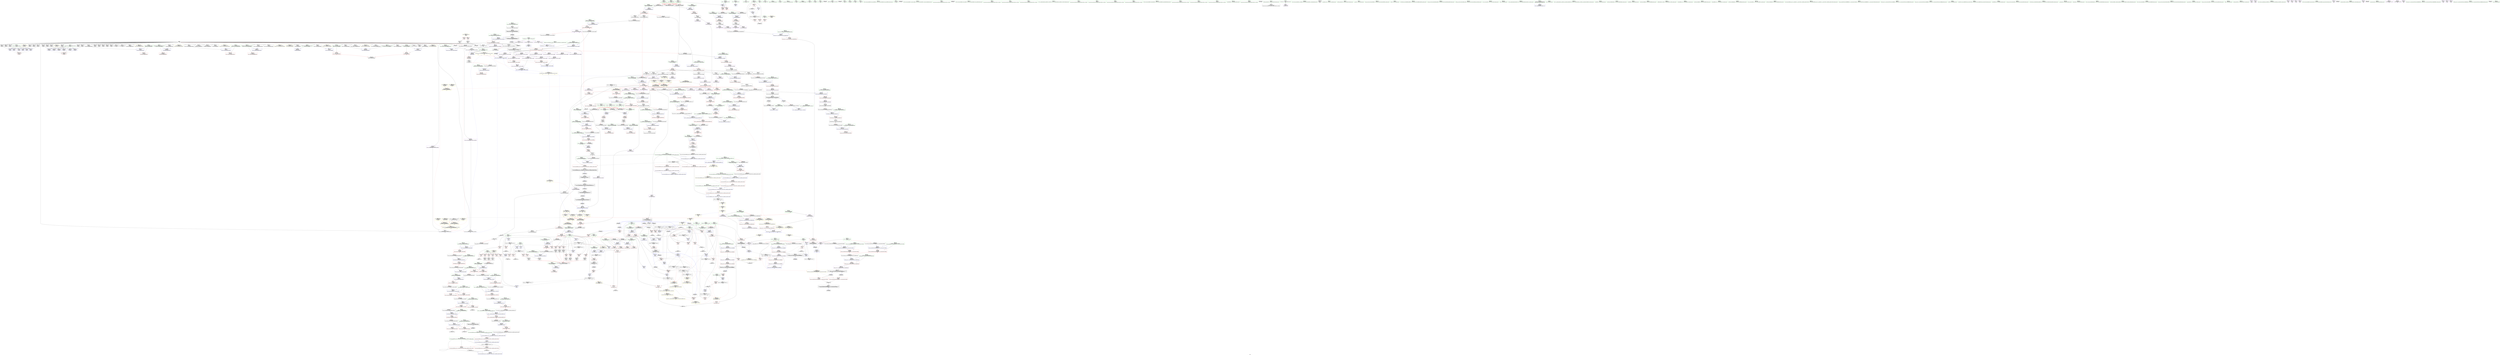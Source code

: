 digraph "SVFG" {
	label="SVFG";

	Node0x56005bdf2430 [shape=record,color=grey,label="{NodeID: 0\nNullPtr|{|<s45>78}}"];
	Node0x56005bdf2430 -> Node0x56005be46640[style=solid];
	Node0x56005bdf2430 -> Node0x56005be46740[style=solid];
	Node0x56005bdf2430 -> Node0x56005be46810[style=solid];
	Node0x56005bdf2430 -> Node0x56005be468e0[style=solid];
	Node0x56005bdf2430 -> Node0x56005be469b0[style=solid];
	Node0x56005bdf2430 -> Node0x56005be46a80[style=solid];
	Node0x56005bdf2430 -> Node0x56005be46b50[style=solid];
	Node0x56005bdf2430 -> Node0x56005be46c20[style=solid];
	Node0x56005bdf2430 -> Node0x56005be46cf0[style=solid];
	Node0x56005bdf2430 -> Node0x56005be46dc0[style=solid];
	Node0x56005bdf2430 -> Node0x56005be46e90[style=solid];
	Node0x56005bdf2430 -> Node0x56005be46f60[style=solid];
	Node0x56005bdf2430 -> Node0x56005be47030[style=solid];
	Node0x56005bdf2430 -> Node0x56005be47100[style=solid];
	Node0x56005bdf2430 -> Node0x56005be471d0[style=solid];
	Node0x56005bdf2430 -> Node0x56005be472a0[style=solid];
	Node0x56005bdf2430 -> Node0x56005be47370[style=solid];
	Node0x56005bdf2430 -> Node0x56005be47440[style=solid];
	Node0x56005bdf2430 -> Node0x56005be47510[style=solid];
	Node0x56005bdf2430 -> Node0x56005be4f9c0[style=solid];
	Node0x56005bdf2430 -> Node0x56005be4fa90[style=solid];
	Node0x56005bdf2430 -> Node0x56005be4fb60[style=solid];
	Node0x56005bdf2430 -> Node0x56005be4fc30[style=solid];
	Node0x56005bdf2430 -> Node0x56005be4fd00[style=solid];
	Node0x56005bdf2430 -> Node0x56005be4fdd0[style=solid];
	Node0x56005bdf2430 -> Node0x56005be4fea0[style=solid];
	Node0x56005bdf2430 -> Node0x56005be4ff70[style=solid];
	Node0x56005bdf2430 -> Node0x56005be50040[style=solid];
	Node0x56005bdf2430 -> Node0x56005be50110[style=solid];
	Node0x56005bdf2430 -> Node0x56005be501e0[style=solid];
	Node0x56005bdf2430 -> Node0x56005be502b0[style=solid];
	Node0x56005bdf2430 -> Node0x56005be50380[style=solid];
	Node0x56005bdf2430 -> Node0x56005be50450[style=solid];
	Node0x56005bdf2430 -> Node0x56005be50520[style=solid];
	Node0x56005bdf2430 -> Node0x56005be505f0[style=solid];
	Node0x56005bdf2430 -> Node0x56005be506c0[style=solid];
	Node0x56005bdf2430 -> Node0x56005be50790[style=solid];
	Node0x56005bdf2430 -> Node0x56005be63ad0[style=solid];
	Node0x56005bdf2430 -> Node0x56005be67f40[style=solid];
	Node0x56005bdf2430 -> Node0x56005be68010[style=solid];
	Node0x56005bdf2430 -> Node0x56005be680e0[style=solid];
	Node0x56005bdf2430 -> Node0x56005be7fa40[style=solid];
	Node0x56005bdf2430 -> Node0x56005be81960[style=solid];
	Node0x56005bdf2430 -> Node0x56005be81ae0[style=solid];
	Node0x56005bdf2430 -> Node0x56005be81de0[style=solid];
	Node0x56005bdf2430:s45 -> Node0x56005bf391f0[style=solid,color=red];
	Node0x56005bf33270 [shape=record,color=black,label="{NodeID: 1550\n207 = PHI(437, )\n}"];
	Node0x56005bf33270 -> Node0x56005be4d610[style=solid];
	Node0x56005be4e990 [shape=record,color=red,label="{NodeID: 443\n451\<--450\n\<--\n_ZSt3minIiERKT_S2_S2_\n}"];
	Node0x56005be4e990 -> Node0x56005be829e0[style=solid];
	Node0x56005be427f0 [shape=record,color=green,label="{NodeID: 111\n610\<--611\nretval\<--retval_field_insensitive\nmain\n}"];
	Node0x56005be427f0 -> Node0x56005be670a0[style=solid];
	Node0x56005be64250 [shape=record,color=blue,label="{NodeID: 554\n75\<--123\nsum\<--\n_Z5solvev\n}"];
	Node0x56005be64250 -> Node0x56005be4d7b0[style=dashed];
	Node0x56005be64250 -> Node0x56005be4d880[style=dashed];
	Node0x56005be64250 -> Node0x56005bec32a0[style=dashed];
	Node0x56005be46f60 [shape=record,color=black,label="{NodeID: 222\n230\<--3\n\<--dummyVal\n_Z5solvev\n}"];
	Node0x56005be46f60 -> Node0x56005be64c10[style=solid];
	Node0x56005be808e0 [shape=record,color=grey,label="{NodeID: 997\n269 = Binary(268, 146, )\n}"];
	Node0x56005be808e0 -> Node0x56005be651c0[style=solid];
	Node0x56005be808e0 -> Node0x56005be65290[style=solid];
	Node0x56005be69c80 [shape=record,color=blue,label="{NodeID: 665\n1074\<--1069\n__value.addr\<--__value\n_ZSt10__fill_n_aIPimiEN9__gnu_cxx11__enable_ifIXsr11__is_scalarIT1_EE7__valueET_E6__typeES4_T0_RKS3_\n}"];
	Node0x56005be69c80 -> Node0x56005be62650[style=dashed];
	Node0x56005be54e30 [shape=record,color=purple,label="{NodeID: 333\n432\<--430\n_M_start\<--\n_ZNSt6vectorIiSaIiEEixEm\n}"];
	Node0x56005be54e30 -> Node0x56005be4e3e0[style=solid];
	Node0x56005bec2da0 [shape=record,color=black,label="{NodeID: 1108\nMR_86V_3 = PHI(MR_86V_4, MR_86V_2, )\npts\{466 \}\n}"];
	Node0x56005bec2da0 -> Node0x56005be4ea60[style=dashed];
	Node0x56005be22d80 [shape=record,color=green,label="{NodeID: 1\n7\<--1\n__dso_handle\<--dummyObj\nGlob }"];
	Node0x56005bf333b0 [shape=record,color=black,label="{NodeID: 1551\n214 = PHI(420, )\n}"];
	Node0x56005bf333b0 -> Node0x56005be4d6e0[style=solid];
	Node0x56005be4ea60 [shape=record,color=red,label="{NodeID: 444\n485\<--465\n\<--retval\n_ZSt3maxIiERKT_S2_S2_\n}"];
	Node0x56005be4ea60 -> Node0x56005be519a0[style=solid];
	Node0x56005be428c0 [shape=record,color=green,label="{NodeID: 112\n612\<--613\nT\<--T_field_insensitive\nmain\n}"];
	Node0x56005be428c0 -> Node0x56005be5fb40[style=solid];
	Node0x56005be64320 [shape=record,color=blue,label="{NodeID: 555\n81\<--123\ni12\<--\n_Z5solvev\n}"];
	Node0x56005be64320 -> Node0x56005beb3c80[style=dashed];
	Node0x56005be47030 [shape=record,color=black,label="{NodeID: 223\n232\<--3\n\<--dummyVal\n_Z5solvev\n}"];
	Node0x56005be47030 -> Node0x56005be64ce0[style=solid];
	Node0x56005be80a60 [shape=record,color=grey,label="{NodeID: 998\n284 = Binary(283, 146, )\n}"];
	Node0x56005be80a60 -> Node0x56005be65430[style=solid];
	Node0x56005be69d50 [shape=record,color=blue,label="{NodeID: 666\n1076\<--1084\n__tmp\<--\n_ZSt10__fill_n_aIPimiEN9__gnu_cxx11__enable_ifIXsr11__is_scalarIT1_EE7__valueET_E6__typeES4_T0_RKS3_\n}"];
	Node0x56005be69d50 -> Node0x56005be62720[style=dashed];
	Node0x56005be54f00 [shape=record,color=purple,label="{NodeID: 334\n498\<--497\n_M_impl\<--\n_ZNSt6vectorIiSaIiEED2Ev\n}"];
	Node0x56005bec32a0 [shape=record,color=black,label="{NodeID: 1109\nMR_12V_5 = PHI(MR_12V_6, MR_12V_3, )\npts\{76 \}\n|{|<s3>36}}"];
	Node0x56005bec32a0 -> Node0x56005be4c290[style=dashed];
	Node0x56005bec32a0 -> Node0x56005be4daf0[style=dashed];
	Node0x56005bec32a0 -> Node0x56005be65840[style=dashed];
	Node0x56005bec32a0:s3 -> Node0x56005becb510[style=dashed,color=red];
	Node0x56005be3e7c0 [shape=record,color=green,label="{NodeID: 2\n8\<--1\n.str\<--dummyObj\nGlob }"];
	Node0x56005bf334f0 [shape=record,color=black,label="{NodeID: 1552\n289 = PHI(528, )\n}"];
	Node0x56005bf334f0 -> Node0x56005be655d0[style=solid];
	Node0x56005be4eb30 [shape=record,color=red,label="{NodeID: 445\n473\<--467\n\<--__a.addr\n_ZSt3maxIiERKT_S2_S2_\n}"];
	Node0x56005be4eb30 -> Node0x56005be4ee70[style=solid];
	Node0x56005becb510 [shape=record,color=yellow,style=double,label="{NodeID: 1220\n94V_1 = ENCHI(MR_94V_0)\npts\{76 94 98 \}\nFun[_ZSt3maxIiERKT_S2_S2_]}"];
	Node0x56005becb510 -> Node0x56005be4ef40[style=dashed];
	Node0x56005be42990 [shape=record,color=green,label="{NodeID: 113\n614\<--615\nti\<--ti_field_insensitive\nmain\n}"];
	Node0x56005be42990 -> Node0x56005be5fc10[style=solid];
	Node0x56005be42990 -> Node0x56005be5fce0[style=solid];
	Node0x56005be42990 -> Node0x56005be5fdb0[style=solid];
	Node0x56005be42990 -> Node0x56005be67170[style=solid];
	Node0x56005be42990 -> Node0x56005be67240[style=solid];
	Node0x56005be643f0 [shape=record,color=blue,label="{NodeID: 556\n87\<--180\nfirst\<--\n_Z5solvev\n}"];
	Node0x56005be643f0 -> Node0x56005be4c5d0[style=dashed];
	Node0x56005be643f0 -> Node0x56005be4c6a0[style=dashed];
	Node0x56005be643f0 -> Node0x56005be4c9e0[style=dashed];
	Node0x56005be643f0 -> Node0x56005be4cab0[style=dashed];
	Node0x56005be643f0 -> Node0x56005be65360[style=dashed];
	Node0x56005be643f0 -> Node0x56005beabf80[style=dashed];
	Node0x56005be47100 [shape=record,color=black,label="{NodeID: 224\n236\<--3\n\<--dummyVal\n_Z5solvev\n}"];
	Node0x56005be80be0 [shape=record,color=grey,label="{NodeID: 999\n140 = Binary(139, 141, )\n}"];
	Node0x56005be80be0 -> Node0x56005be63ca0[style=solid];
	Node0x56005be69e20 [shape=record,color=blue,label="{NodeID: 667\n1078\<--1086\n__niter\<--\n_ZSt10__fill_n_aIPimiEN9__gnu_cxx11__enable_ifIXsr11__is_scalarIT1_EE7__valueET_E6__typeES4_T0_RKS3_\n}"];
	Node0x56005be69e20 -> Node0x56005beba6a0[style=dashed];
	Node0x56005be54fd0 [shape=record,color=purple,label="{NodeID: 335\n499\<--497\n_M_start\<--\n_ZNSt6vectorIiSaIiEED2Ev\n}"];
	Node0x56005be54fd0 -> Node0x56005be4f1b0[style=solid];
	Node0x56005bec37a0 [shape=record,color=black,label="{NodeID: 1110\nMR_30V_4 = PHI(MR_30V_5, MR_30V_1, )\npts\{106 \}\n}"];
	Node0x56005bec37a0 -> Node0x56005be65770[style=dashed];
	Node0x56005be3e850 [shape=record,color=green,label="{NodeID: 3\n10\<--1\n_ZSt4cout\<--dummyObj\nGlob }"];
	Node0x56005bf33630 [shape=record,color=black,label="{NodeID: 1553\n295 = PHI(545, )\n}"];
	Node0x56005bf33630 -> Node0x56005be656a0[style=solid];
	Node0x56005be4ec00 [shape=record,color=red,label="{NodeID: 446\n482\<--467\n\<--__a.addr\n_ZSt3maxIiERKT_S2_S2_\n}"];
	Node0x56005be4ec00 -> Node0x56005be667b0[style=solid];
	Node0x56005be47600 [shape=record,color=green,label="{NodeID: 114\n621\<--622\nfreopen\<--freopen_field_insensitive\n}"];
	Node0x56005be644c0 [shape=record,color=blue,label="{NodeID: 557\n89\<--123\ncnt\<--\n_Z5solvev\n}"];
	Node0x56005be644c0 -> Node0x56005be4cb80[style=dashed];
	Node0x56005be644c0 -> Node0x56005be4cc50[style=dashed];
	Node0x56005be644c0 -> Node0x56005be4cd20[style=dashed];
	Node0x56005be644c0 -> Node0x56005be651c0[style=dashed];
	Node0x56005be644c0 -> Node0x56005beb4680[style=dashed];
	Node0x56005be471d0 [shape=record,color=black,label="{NodeID: 225\n237\<--3\n\<--dummyVal\n_Z5solvev\n}"];
	Node0x56005be471d0 -> Node0x56005be64db0[style=solid];
	Node0x56005be80d60 [shape=record,color=grey,label="{NodeID: 1000\n145 = Binary(144, 146, )\n}"];
	Node0x56005be80d60 -> Node0x56005be63d70[style=solid];
	Node0x56005be69ef0 [shape=record,color=blue,label="{NodeID: 668\n1093\<--1092\n\<--\n_ZSt10__fill_n_aIPimiEN9__gnu_cxx11__enable_ifIXsr11__is_scalarIT1_EE7__valueET_E6__typeES4_T0_RKS3_\n}"];
	Node0x56005be69ef0 -> Node0x56005beb9ca0[style=dashed];
	Node0x56005be550a0 [shape=record,color=purple,label="{NodeID: 336\n502\<--501\n_M_impl2\<--\n_ZNSt6vectorIiSaIiEED2Ev\n}"];
	Node0x56005bec3ca0 [shape=record,color=black,label="{NodeID: 1111\nMR_44V_5 = PHI(MR_44V_6, MR_44V_4, )\npts\{1020000 \}\n|{<s0>33|<s1>34|<s2>35|<s3>35}}"];
	Node0x56005bec3ca0:s0 -> Node0x56005beca6f0[style=dashed,color=red];
	Node0x56005bec3ca0:s1 -> Node0x56005bec8d50[style=dashed,color=red];
	Node0x56005bec3ca0:s2 -> Node0x56005be5fa70[style=dashed,color=red];
	Node0x56005bec3ca0:s3 -> Node0x56005be66fd0[style=dashed,color=red];
	Node0x56005be3eb00 [shape=record,color=green,label="{NodeID: 4\n11\<--1\n.str.1\<--dummyObj\nGlob }"];
	Node0x56005bf33770 [shape=record,color=black,label="{NodeID: 1554\n301 = PHI(560, )\n}"];
	Node0x56005be4ecd0 [shape=record,color=red,label="{NodeID: 447\n475\<--469\n\<--__b.addr\n_ZSt3maxIiERKT_S2_S2_\n}"];
	Node0x56005be4ecd0 -> Node0x56005be4ef40[style=solid];
	Node0x56005be476c0 [shape=record,color=green,label="{NodeID: 115\n631\<--632\n__assert_fail\<--__assert_fail_field_insensitive\n}"];
	Node0x56005be64590 [shape=record,color=blue,label="{NodeID: 558\n91\<--191\nmn\<--\n_Z5solvev\n}"];
	Node0x56005be64590 -> Node0x56005beac480[style=dashed];
	Node0x56005be472a0 [shape=record,color=black,label="{NodeID: 226\n239\<--3\n\<--dummyVal\n_Z5solvev\n}"];
	Node0x56005be472a0 -> Node0x56005be64e80[style=solid];
	Node0x56005be80ee0 [shape=record,color=grey,label="{NodeID: 1001\n1097 = Binary(1096, 1098, )\n}"];
	Node0x56005be80ee0 -> Node0x56005be69fc0[style=solid];
	Node0x56005be69fc0 [shape=record,color=blue,label="{NodeID: 669\n1078\<--1097\n__niter\<--dec\n_ZSt10__fill_n_aIPimiEN9__gnu_cxx11__enable_ifIXsr11__is_scalarIT1_EE7__valueET_E6__typeES4_T0_RKS3_\n}"];
	Node0x56005be69fc0 -> Node0x56005beba6a0[style=dashed];
	Node0x56005be55170 [shape=record,color=purple,label="{NodeID: 337\n503\<--501\n_M_finish\<--\n_ZNSt6vectorIiSaIiEED2Ev\n}"];
	Node0x56005be55170 -> Node0x56005be4f280[style=solid];
	Node0x56005be3ebc0 [shape=record,color=green,label="{NodeID: 5\n13\<--1\n.str.2\<--dummyObj\nGlob }"];
	Node0x56005bf33880 [shape=record,color=black,label="{NodeID: 1555\n305 = PHI(579, )\n}"];
	Node0x56005bf33880 -> Node0x56005be4da20[style=solid];
	Node0x56005be4eda0 [shape=record,color=red,label="{NodeID: 448\n479\<--469\n\<--__b.addr\n_ZSt3maxIiERKT_S2_S2_\n}"];
	Node0x56005be4eda0 -> Node0x56005be666e0[style=solid];
	Node0x56005be477c0 [shape=record,color=green,label="{NodeID: 116\n660\<--661\nprintf\<--printf_field_insensitive\n}"];
	Node0x56005be64660 [shape=record,color=blue,label="{NodeID: 559\n93\<--199\nlen\<--sub\n_Z5solvev\n|{|<s5>27}}"];
	Node0x56005be64660 -> Node0x56005be4cdf0[style=dashed];
	Node0x56005be64660 -> Node0x56005be4cec0[style=dashed];
	Node0x56005be64660 -> Node0x56005be4d7b0[style=dashed];
	Node0x56005be64660 -> Node0x56005be4d880[style=dashed];
	Node0x56005be64660 -> Node0x56005bea6680[style=dashed];
	Node0x56005be64660:s5 -> Node0x56005becb510[style=dashed,color=red];
	Node0x56005be47370 [shape=record,color=black,label="{NodeID: 227\n332\<--3\n\<--dummyVal\n_Z5solvev\n}"];
	Node0x56005be81060 [shape=record,color=grey,label="{NodeID: 1002\n785 = Binary(784, 786, )\n|{<s0>69}}"];
	Node0x56005be81060:s0 -> Node0x56005bf3a470[style=solid,color=red];
	Node0x56005be6a090 [shape=record,color=blue,label="{NodeID: 670\n1070\<--1101\n__first.addr\<--incdec.ptr\n_ZSt10__fill_n_aIPimiEN9__gnu_cxx11__enable_ifIXsr11__is_scalarIT1_EE7__valueET_E6__typeES4_T0_RKS3_\n}"];
	Node0x56005be6a090 -> Node0x56005beba1a0[style=dashed];
	Node0x56005be55240 [shape=record,color=purple,label="{NodeID: 338\n542\<--530\ncoerce.dive\<--retval\n_ZNSt6vectorIiSaIiEE5beginEv\n}"];
	Node0x56005be55240 -> Node0x56005be4f420[style=solid];
	Node0x56005bec4cc0 [shape=record,color=yellow,style=double,label="{NodeID: 1113\n65V_1 = ENCHI(MR_65V_0)\npts\{640000 780000 840000 \}\nFun[_ZNSt6vectorIiSaIiEEixEm]}"];
	Node0x56005bec4cc0 -> Node0x56005be4e3e0[style=dashed];
	Node0x56005be3ec80 [shape=record,color=green,label="{NodeID: 6\n15\<--1\nstdout\<--dummyObj\nGlob }"];
	Node0x56005bf339f0 [shape=record,color=black,label="{NodeID: 1556\n315 = PHI(588, )\n}"];
	Node0x56005be4ee70 [shape=record,color=red,label="{NodeID: 449\n474\<--473\n\<--\n_ZSt3maxIiERKT_S2_S2_\n}"];
	Node0x56005be4ee70 -> Node0x56005be82560[style=solid];
	Node0x56005becb8c0 [shape=record,color=yellow,style=double,label="{NodeID: 1224\n92V_1 = ENCHI(MR_92V_0)\npts\{74 962 \}\nFun[_ZSt3maxIiERKT_S2_S2_]}"];
	Node0x56005becb8c0 -> Node0x56005be4ee70[style=dashed];
	Node0x56005be478c0 [shape=record,color=green,label="{NodeID: 117\n684\<--685\nthis.addr\<--this.addr_field_insensitive\n_ZN9__gnu_cxx13new_allocatorIiEC2Ev\n}"];
	Node0x56005be478c0 -> Node0x56005be5fe80[style=solid];
	Node0x56005be478c0 -> Node0x56005be67310[style=solid];
	Node0x56005be64730 [shape=record,color=blue,label="{NodeID: 560\n95\<--123\nj\<--\n_Z5solvev\n}"];
	Node0x56005be64730 -> Node0x56005be4cf90[style=dashed];
	Node0x56005be64730 -> Node0x56005be4d060[style=dashed];
	Node0x56005be64730 -> Node0x56005be649a0[style=dashed];
	Node0x56005be64730 -> Node0x56005bea6b80[style=dashed];
	Node0x56005be47440 [shape=record,color=black,label="{NodeID: 228\n333\<--3\n\<--dummyVal\n_Z5solvev\n}"];
	Node0x56005be47440 -> Node0x56005be65910[style=solid];
	Node0x56005be811e0 [shape=record,color=grey,label="{NodeID: 1003\n312 = Binary(311, 310, )\n}"];
	Node0x56005be811e0 -> Node0x56005be65840[style=solid];
	Node0x56005be6a160 [shape=record,color=blue,label="{NodeID: 671\n1108\<--1107\n__it.addr\<--__it\n_ZSt12__niter_baseIPiET_S1_\n}"];
	Node0x56005be6a160 -> Node0x56005be62a60[style=dashed];
	Node0x56005be55310 [shape=record,color=purple,label="{NodeID: 339\n537\<--536\n_M_impl\<--\n_ZNSt6vectorIiSaIiEE5beginEv\n}"];
	Node0x56005be3f4f0 [shape=record,color=green,label="{NodeID: 7\n16\<--1\n.str.3\<--dummyObj\nGlob }"];
	Node0x56005bf33b00 [shape=record,color=black,label="{NodeID: 1557\n319 = PHI(462, )\n}"];
	Node0x56005bf33b00 -> Node0x56005be4daf0[style=solid];
	Node0x56005be4ef40 [shape=record,color=red,label="{NodeID: 450\n476\<--475\n\<--\n_ZSt3maxIiERKT_S2_S2_\n}"];
	Node0x56005be4ef40 -> Node0x56005be82560[style=solid];
	Node0x56005be47990 [shape=record,color=green,label="{NodeID: 118\n691\<--692\nthis.addr\<--this.addr_field_insensitive\n_ZN9__gnu_cxx13new_allocatorIiED2Ev\n}"];
	Node0x56005be47990 -> Node0x56005be5ff50[style=solid];
	Node0x56005be47990 -> Node0x56005be673e0[style=solid];
	Node0x56005be64800 [shape=record,color=blue,label="{NodeID: 561\n91\<--210\nmn\<--\n_Z5solvev\n}"];
	Node0x56005be64800 -> Node0x56005beac480[style=dashed];
	Node0x56005be47510 [shape=record,color=black,label="{NodeID: 229\n335\<--3\n\<--dummyVal\n_Z5solvev\n}"];
	Node0x56005be47510 -> Node0x56005be659e0[style=solid];
	Node0x56005be81360 [shape=record,color=grey,label="{NodeID: 1004\n960 = Binary(959, 786, )\n}"];
	Node0x56005be6a230 [shape=record,color=blue,label="{NodeID: 672\n1117\<--1114\nthis.addr\<--this\n_ZNSt12_Vector_baseIiSaIiEE13_M_deallocateEPim\n}"];
	Node0x56005be6a230 -> Node0x56005be62b30[style=dashed];
	Node0x56005be553e0 [shape=record,color=purple,label="{NodeID: 340\n538\<--536\n_M_start\<--\n_ZNSt6vectorIiSaIiEE5beginEv\n|{<s0>53}}"];
	Node0x56005be553e0:s0 -> Node0x56005bf3bf80[style=solid,color=red];
	Node0x56005bec4ee0 [shape=record,color=yellow,style=double,label="{NodeID: 1115\n111V_1 = ENCHI(MR_111V_0)\npts\{707 \}\nFun[_ZNSt12_Vector_baseIiSaIiEEC2EmRKS0_]}"];
	Node0x56005bec4ee0 -> Node0x56005be67720[style=dashed];
	Node0x56005be3f580 [shape=record,color=green,label="{NodeID: 8\n18\<--1\n.str.4\<--dummyObj\nGlob }"];
	Node0x56005bf33c70 [shape=record,color=black,label="{NodeID: 1558\n321 = PHI()\n}"];
	Node0x56005be4f010 [shape=record,color=red,label="{NodeID: 451\n496\<--489\nthis1\<--this.addr\n_ZNSt6vectorIiSaIiEED2Ev\n}"];
	Node0x56005be4f010 -> Node0x56005be51a70[style=solid];
	Node0x56005be4f010 -> Node0x56005be51b40[style=solid];
	Node0x56005be4f010 -> Node0x56005be51c10[style=solid];
	Node0x56005be4f010 -> Node0x56005be51ce0[style=solid];
	Node0x56005be4f010 -> Node0x56005be51db0[style=solid];
	Node0x56005be47a60 [shape=record,color=green,label="{NodeID: 119\n700\<--701\nthis.addr\<--this.addr_field_insensitive\n_ZNSt12_Vector_baseIiSaIiEEC2EmRKS0_\n}"];
	Node0x56005be47a60 -> Node0x56005be60020[style=solid];
	Node0x56005be47a60 -> Node0x56005be674b0[style=solid];
	Node0x56005be648d0 [shape=record,color=blue,label="{NodeID: 562\n87\<--215\nfirst\<--\n_Z5solvev\n}"];
	Node0x56005be648d0 -> Node0x56005beabf80[style=dashed];
	Node0x56005be4f9c0 [shape=record,color=black,label="{NodeID: 230\n344\<--3\nlpad.val\<--dummyVal\n_Z5solvev\n}"];
	Node0x56005be814e0 [shape=record,color=grey,label="{NodeID: 1005\n189 = cmp(188, 123, )\n}"];
	Node0x56005be6a300 [shape=record,color=blue,label="{NodeID: 673\n1119\<--1115\n__p.addr\<--__p\n_ZNSt12_Vector_baseIiSaIiEE13_M_deallocateEPim\n}"];
	Node0x56005be6a300 -> Node0x56005be62c00[style=dashed];
	Node0x56005be6a300 -> Node0x56005be62cd0[style=dashed];
	Node0x56005be554b0 [shape=record,color=purple,label="{NodeID: 341\n557\<--547\ncoerce.dive\<--retval\n_ZNSt6vectorIiSaIiEE3endEv\n}"];
	Node0x56005be554b0 -> Node0x56005be4f5c0[style=solid];
	Node0x56005bec4ff0 [shape=record,color=yellow,style=double,label="{NodeID: 1116\n113V_1 = ENCHI(MR_113V_0)\npts\{709 \}\nFun[_ZNSt12_Vector_baseIiSaIiEEC2EmRKS0_]}"];
	Node0x56005bec4ff0 -> Node0x56005be677f0[style=dashed];
	Node0x56005be3f640 [shape=record,color=green,label="{NodeID: 9\n20\<--1\n__PRETTY_FUNCTION__.main\<--dummyObj\nGlob }"];
	Node0x56005bf33d40 [shape=record,color=black,label="{NodeID: 1559\n324 = PHI()\n}"];
	Node0x56005be4f0e0 [shape=record,color=red,label="{NodeID: 452\n523\<--491\nexn\<--exn.slot\n_ZNSt6vectorIiSaIiEED2Ev\n|{<s0>52}}"];
	Node0x56005be4f0e0:s0 -> Node0x56005bf36120[style=solid,color=red];
	Node0x56005becbbc0 [shape=record,color=yellow,style=double,label="{NodeID: 1227\n32V_1 = ENCHI(MR_32V_0)\npts\{962 \}\nFun[_ZSt27__uninitialized_default_n_aIPimiET_S1_T0_RSaIT1_E]|{<s0>82}}"];
	Node0x56005becbbc0:s0 -> Node0x56005bec5fa0[style=dashed,color=red];
	Node0x56005be47b30 [shape=record,color=green,label="{NodeID: 120\n702\<--703\n__n.addr\<--__n.addr_field_insensitive\n_ZNSt12_Vector_baseIiSaIiEEC2EmRKS0_\n}"];
	Node0x56005be47b30 -> Node0x56005be600f0[style=solid];
	Node0x56005be47b30 -> Node0x56005be67580[style=solid];
	Node0x56005be649a0 [shape=record,color=blue,label="{NodeID: 563\n95\<--219\nj\<--inc33\n_Z5solvev\n}"];
	Node0x56005be649a0 -> Node0x56005be4cf90[style=dashed];
	Node0x56005be649a0 -> Node0x56005be4d060[style=dashed];
	Node0x56005be649a0 -> Node0x56005be649a0[style=dashed];
	Node0x56005be649a0 -> Node0x56005bea6b80[style=dashed];
	Node0x56005be4fa90 [shape=record,color=black,label="{NodeID: 231\n345\<--3\nlpad.val76\<--dummyVal\n_Z5solvev\n}"];
	Node0x56005be81660 [shape=record,color=grey,label="{NodeID: 1006\n205 = cmp(203, 204, )\n}"];
	Node0x56005be6a3d0 [shape=record,color=blue,label="{NodeID: 674\n1121\<--1116\n__n.addr\<--__n\n_ZNSt12_Vector_baseIiSaIiEE13_M_deallocateEPim\n}"];
	Node0x56005be6a3d0 -> Node0x56005be62da0[style=dashed];
	Node0x56005be55580 [shape=record,color=purple,label="{NodeID: 342\n554\<--553\n_M_impl\<--\n_ZNSt6vectorIiSaIiEE3endEv\n}"];
	Node0x56005bec50d0 [shape=record,color=yellow,style=double,label="{NodeID: 1117\n115V_1 = ENCHI(MR_115V_0)\npts\{640000 640001 640002 780000 780001 780002 840000 840001 840002 \}\nFun[_ZNSt12_Vector_baseIiSaIiEEC2EmRKS0_]|{<s0>64|<s1>64|<s2>64}}"];
	Node0x56005bec50d0:s0 -> Node0x56005be67f40[style=dashed,color=red];
	Node0x56005bec50d0:s1 -> Node0x56005be68010[style=dashed,color=red];
	Node0x56005bec50d0:s2 -> Node0x56005be680e0[style=dashed,color=red];
	Node0x56005be3f740 [shape=record,color=green,label="{NodeID: 10\n22\<--1\n.str.5\<--dummyObj\nGlob }"];
	Node0x56005bf33e10 [shape=record,color=black,label="{NodeID: 1560\n837 = PHI(895, )\n}"];
	Node0x56005bf33e10 -> Node0x56005be68350[style=solid];
	Node0x56005be4f1b0 [shape=record,color=red,label="{NodeID: 453\n500\<--499\n\<--_M_start\n_ZNSt6vectorIiSaIiEED2Ev\n|{<s0>49}}"];
	Node0x56005be4f1b0:s0 -> Node0x56005bf371d0[style=solid,color=red];
	Node0x56005be47c00 [shape=record,color=green,label="{NodeID: 121\n704\<--705\n__a.addr\<--__a.addr_field_insensitive\n_ZNSt12_Vector_baseIiSaIiEEC2EmRKS0_\n}"];
	Node0x56005be47c00 -> Node0x56005be601c0[style=solid];
	Node0x56005be47c00 -> Node0x56005be67650[style=solid];
	Node0x56005be64a70 [shape=record,color=blue,label="{NodeID: 564\n67\<--223\nexn.slot\<--\n_Z5solvev\n}"];
	Node0x56005be64a70 -> Node0x56005be4bdb0[style=dashed];
	Node0x56005be4fb60 [shape=record,color=black,label="{NodeID: 232\n390\<--3\n\<--dummyVal\n_ZNSt6vectorIiSaIiEEC2EmRKS0_\n}"];
	Node0x56005be817e0 [shape=record,color=grey,label="{NodeID: 1007\n655 = cmp(653, 654, )\n}"];
	Node0x56005be6a4a0 [shape=record,color=blue,label="{NodeID: 675\n1155\<--1152\n__a.addr\<--__a\n_ZNSt16allocator_traitsISaIiEE10deallocateERS0_Pim\n}"];
	Node0x56005be6a4a0 -> Node0x56005be62e70[style=dashed];
	Node0x56005be55650 [shape=record,color=purple,label="{NodeID: 343\n555\<--553\n_M_finish\<--\n_ZNSt6vectorIiSaIiEE3endEv\n|{<s0>54}}"];
	Node0x56005be55650:s0 -> Node0x56005bf3bf80[style=solid,color=red];
	Node0x56005be3f840 [shape=record,color=green,label="{NodeID: 11\n24\<--1\n.str.6\<--dummyObj\nGlob }"];
	Node0x56005bf33fb0 [shape=record,color=black,label="{NodeID: 1561\n506 = PHI(997, )\n|{<s0>49}}"];
	Node0x56005bf33fb0:s0 -> Node0x56005bf373f0[style=solid,color=red];
	Node0x56005be4f280 [shape=record,color=red,label="{NodeID: 454\n504\<--503\n\<--_M_finish\n_ZNSt6vectorIiSaIiEED2Ev\n|{<s0>49}}"];
	Node0x56005be4f280:s0 -> Node0x56005bf372e0[style=solid,color=red];
	Node0x56005be47cd0 [shape=record,color=green,label="{NodeID: 122\n706\<--707\nexn.slot\<--exn.slot_field_insensitive\n_ZNSt12_Vector_baseIiSaIiEEC2EmRKS0_\n}"];
	Node0x56005be47cd0 -> Node0x56005be60290[style=solid];
	Node0x56005be47cd0 -> Node0x56005be67720[style=solid];
	Node0x56005be64b40 [shape=record,color=blue,label="{NodeID: 565\n69\<--225\nehselector.slot\<--\n_Z5solvev\n}"];
	Node0x56005be64b40 -> Node0x56005be4be80[style=dashed];
	Node0x56005be4fc30 [shape=record,color=black,label="{NodeID: 233\n391\<--3\n\<--dummyVal\n_ZNSt6vectorIiSaIiEEC2EmRKS0_\n}"];
	Node0x56005be4fc30 -> Node0x56005be65df0[style=solid];
	Node0x56005be81960 [shape=record,color=grey,label="{NodeID: 1008\n1128 = cmp(1127, 3, )\n}"];
	Node0x56005be6a570 [shape=record,color=blue,label="{NodeID: 676\n1157\<--1153\n__p.addr\<--__p\n_ZNSt16allocator_traitsISaIiEE10deallocateERS0_Pim\n}"];
	Node0x56005be6a570 -> Node0x56005be62f40[style=dashed];
	Node0x56005be55720 [shape=record,color=purple,label="{NodeID: 344\n585\<--584\n_M_current\<--this1\n_ZNK9__gnu_cxx17__normal_iteratorIPiSt6vectorIiSaIiEEEdeEv\n}"];
	Node0x56005be55720 -> Node0x56005be5f8d0[style=solid];
	Node0x56005be3f940 [shape=record,color=green,label="{NodeID: 12\n26\<--1\nstdin\<--dummyObj\nGlob }"];
	Node0x56005bf340f0 [shape=record,color=black,label="{NodeID: 1562\n570 = PHI(1253, )\n}"];
	Node0x56005bf340f0 -> Node0x56005be4f830[style=solid];
	Node0x56005be4f350 [shape=record,color=red,label="{NodeID: 455\n535\<--532\nthis1\<--this.addr\n_ZNSt6vectorIiSaIiEE5beginEv\n}"];
	Node0x56005be4f350 -> Node0x56005be51e80[style=solid];
	Node0x56005be47da0 [shape=record,color=green,label="{NodeID: 123\n708\<--709\nehselector.slot\<--ehselector.slot_field_insensitive\n_ZNSt12_Vector_baseIiSaIiEEC2EmRKS0_\n}"];
	Node0x56005be47da0 -> Node0x56005be60360[style=solid];
	Node0x56005be47da0 -> Node0x56005be677f0[style=solid];
	Node0x56005be64c10 [shape=record,color=blue,label="{NodeID: 566\n67\<--230\nexn.slot\<--\n_Z5solvev\n}"];
	Node0x56005be64c10 -> Node0x56005be4bdb0[style=dashed];
	Node0x56005be4fd00 [shape=record,color=black,label="{NodeID: 234\n393\<--3\n\<--dummyVal\n_ZNSt6vectorIiSaIiEEC2EmRKS0_\n}"];
	Node0x56005be4fd00 -> Node0x56005be65ec0[style=solid];
	Node0x56005be81ae0 [shape=record,color=grey,label="{NodeID: 1009\n639 = cmp(638, 3, )\n}"];
	Node0x56005be6a640 [shape=record,color=blue,label="{NodeID: 677\n1159\<--1154\n__n.addr\<--__n\n_ZNSt16allocator_traitsISaIiEE10deallocateERS0_Pim\n}"];
	Node0x56005be6a640 -> Node0x56005be63010[style=dashed];
	Node0x56005be557f0 [shape=record,color=purple,label="{NodeID: 345\n594\<--593\n_M_current\<--this1\n_ZN9__gnu_cxx17__normal_iteratorIPiSt6vectorIiSaIiEEEppEv\n}"];
	Node0x56005be557f0 -> Node0x56005be5fa70[style=solid];
	Node0x56005be557f0 -> Node0x56005be66fd0[style=solid];
	Node0x56005be3fa40 [shape=record,color=green,label="{NodeID: 13\n27\<--1\n.str.7\<--dummyObj\nGlob }"];
	Node0x56005bf34230 [shape=record,color=black,label="{NodeID: 1563\n575 = PHI(1253, )\n}"];
	Node0x56005bf34230 -> Node0x56005be4f900[style=solid];
	Node0x56005be4f420 [shape=record,color=red,label="{NodeID: 456\n543\<--542\n\<--coerce.dive\n_ZNSt6vectorIiSaIiEE5beginEv\n}"];
	Node0x56005be4f420 -> Node0x56005be51f50[style=solid];
	Node0x56005be47e70 [shape=record,color=green,label="{NodeID: 124\n717\<--718\n_ZNSt12_Vector_baseIiSaIiEE12_Vector_implC2ERKS0_\<--_ZNSt12_Vector_baseIiSaIiEE12_Vector_implC2ERKS0__field_insensitive\n}"];
	Node0x56005be64ce0 [shape=record,color=blue,label="{NodeID: 567\n69\<--232\nehselector.slot\<--\n_Z5solvev\n}"];
	Node0x56005be64ce0 -> Node0x56005be4be80[style=dashed];
	Node0x56005be4fdd0 [shape=record,color=black,label="{NodeID: 235\n402\<--3\nlpad.val\<--dummyVal\n_ZNSt6vectorIiSaIiEEC2EmRKS0_\n}"];
	Node0x56005be81c60 [shape=record,color=grey,label="{NodeID: 1010\n127 = cmp(125, 126, )\n}"];
	Node0x56005be6a710 [shape=record,color=blue,label="{NodeID: 678\n1176\<--1173\nthis.addr\<--this\n_ZN9__gnu_cxx13new_allocatorIiE10deallocateEPim\n}"];
	Node0x56005be6a710 -> Node0x56005be630e0[style=dashed];
	Node0x56005be558c0 [shape=record,color=purple,label="{NodeID: 346\n596\<--595\nincdec.ptr\<--\n_ZN9__gnu_cxx17__normal_iteratorIPiSt6vectorIiSaIiEEEppEv\n}"];
	Node0x56005be558c0 -> Node0x56005be66fd0[style=solid];
	Node0x56005be3fb40 [shape=record,color=green,label="{NodeID: 14\n29\<--1\n.str.8\<--dummyObj\nGlob }"];
	Node0x56005bf34370 [shape=record,color=black,label="{NodeID: 1564\n650 = PHI()\n}"];
	Node0x56005be4f4f0 [shape=record,color=red,label="{NodeID: 457\n552\<--549\nthis1\<--this.addr\n_ZNSt6vectorIiSaIiEE3endEv\n}"];
	Node0x56005be4f4f0 -> Node0x56005be52020[style=solid];
	Node0x56005be47f70 [shape=record,color=green,label="{NodeID: 125\n721\<--722\n_ZNSt12_Vector_baseIiSaIiEE17_M_create_storageEm\<--_ZNSt12_Vector_baseIiSaIiEE17_M_create_storageEm_field_insensitive\n}"];
	Node0x56005be64db0 [shape=record,color=blue,label="{NodeID: 568\n67\<--237\nexn.slot\<--\n_Z5solvev\n}"];
	Node0x56005be64db0 -> Node0x56005be4bdb0[style=dashed];
	Node0x56005be4fea0 [shape=record,color=black,label="{NodeID: 236\n403\<--3\nlpad.val2\<--dummyVal\n_ZNSt6vectorIiSaIiEEC2EmRKS0_\n}"];
	Node0x56005be81de0 [shape=record,color=grey,label="{NodeID: 1011\n623 = cmp(620, 3, )\n}"];
	Node0x56005be6a7e0 [shape=record,color=blue,label="{NodeID: 679\n1178\<--1174\n__p.addr\<--__p\n_ZN9__gnu_cxx13new_allocatorIiE10deallocateEPim\n}"];
	Node0x56005be6a7e0 -> Node0x56005be631b0[style=dashed];
	Node0x56005be55990 [shape=record,color=purple,label="{NodeID: 347\n714\<--713\n_M_impl\<--this1\n_ZNSt12_Vector_baseIiSaIiEEC2EmRKS0_\n|{<s0>64|<s1>66}}"];
	Node0x56005be55990:s0 -> Node0x56005bf39fa0[style=solid,color=red];
	Node0x56005be55990:s1 -> Node0x56005bf3a5b0[style=solid,color=red];
	Node0x56005be3fc40 [shape=record,color=green,label="{NodeID: 15\n32\<--1\n\<--dummyObj\nCan only get source location for instruction, argument, global var or function.}"];
	Node0x56005bf34440 [shape=record,color=black,label="{NodeID: 1565\n659 = PHI()\n}"];
	Node0x56005be4f5c0 [shape=record,color=red,label="{NodeID: 458\n558\<--557\n\<--coerce.dive\n_ZNSt6vectorIiSaIiEE3endEv\n}"];
	Node0x56005be4f5c0 -> Node0x56005be520f0[style=solid];
	Node0x56005be48070 [shape=record,color=green,label="{NodeID: 126\n730\<--731\n_ZNSt12_Vector_baseIiSaIiEE12_Vector_implD2Ev\<--_ZNSt12_Vector_baseIiSaIiEE12_Vector_implD2Ev_field_insensitive\n}"];
	Node0x56005be64e80 [shape=record,color=blue,label="{NodeID: 569\n69\<--239\nehselector.slot\<--\n_Z5solvev\n}"];
	Node0x56005be64e80 -> Node0x56005be4be80[style=dashed];
	Node0x56005be4ff70 [shape=record,color=black,label="{NodeID: 237\n515\<--3\n\<--dummyVal\n_ZNSt6vectorIiSaIiEED2Ev\n}"];
	Node0x56005be81f60 [shape=record,color=grey,label="{NodeID: 1012\n1090 = cmp(1089, 907, )\n}"];
	Node0x56005be6a8b0 [shape=record,color=blue,label="{NodeID: 680\n1180\<--1175\n.addr\<--\n_ZN9__gnu_cxx13new_allocatorIiE10deallocateEPim\n}"];
	Node0x56005be55a60 [shape=record,color=purple,label="{NodeID: 348\n749\<--748\n_M_impl\<--\n_ZNSt6vectorIiSaIiEE21_M_default_initializeEm\n}"];
	Node0x56005be3fd40 [shape=record,color=green,label="{NodeID: 16\n123\<--1\n\<--dummyObj\nCan only get source location for instruction, argument, global var or function.}"];
	Node0x56005bf34510 [shape=record,color=black,label="{NodeID: 1566\n754 = PHI(997, )\n|{<s0>68}}"];
	Node0x56005bf34510:s0 -> Node0x56005bf39d80[style=solid,color=red];
	Node0x56005be4f690 [shape=record,color=red,label="{NodeID: 459\n569\<--563\n\<--__lhs.addr\n_ZN9__gnu_cxxneIPiSt6vectorIiSaIiEEEEbRKNS_17__normal_iteratorIT_T0_EESA_\n|{<s0>55}}"];
	Node0x56005be4f690:s0 -> Node0x56005bf3ac70[style=solid,color=red];
	Node0x56005be48170 [shape=record,color=green,label="{NodeID: 127\n741\<--742\nthis.addr\<--this.addr_field_insensitive\n_ZNSt6vectorIiSaIiEE21_M_default_initializeEm\n}"];
	Node0x56005be48170 -> Node0x56005be60430[style=solid];
	Node0x56005be48170 -> Node0x56005be678c0[style=solid];
	Node0x56005be64f50 [shape=record,color=blue,label="{NodeID: 570\n97\<--253\nref.tmp39\<--sub40\n_Z5solvev\n|{|<s3>25}}"];
	Node0x56005be64f50 -> Node0x56005be4d7b0[style=dashed];
	Node0x56005be64f50 -> Node0x56005be4d880[style=dashed];
	Node0x56005be64f50 -> Node0x56005bea7080[style=dashed];
	Node0x56005be64f50:s3 -> Node0x56005becb510[style=dashed,color=red];
	Node0x56005be50040 [shape=record,color=black,label="{NodeID: 238\n516\<--3\n\<--dummyVal\n_ZNSt6vectorIiSaIiEED2Ev\n}"];
	Node0x56005be50040 -> Node0x56005be66950[style=solid];
	Node0x56005be820e0 [shape=record,color=grey,label="{NodeID: 1013\n906 = cmp(905, 907, )\n}"];
	Node0x56005be6a980 [shape=record,color=blue,label="{NodeID: 681\n1198\<--1195\n__first.addr\<--__first\n_ZSt8_DestroyIPiiEvT_S1_RSaIT0_E\n}"];
	Node0x56005be6a980 -> Node0x56005be63280[style=dashed];
	Node0x56005be55b30 [shape=record,color=purple,label="{NodeID: 349\n750\<--748\n_M_start\<--\n_ZNSt6vectorIiSaIiEE21_M_default_initializeEm\n}"];
	Node0x56005be55b30 -> Node0x56005be605d0[style=solid];
	Node0x56005be3fe40 [shape=record,color=green,label="{NodeID: 17\n141\<--1\n\<--dummyObj\nCan only get source location for instruction, argument, global var or function.}"];
	Node0x56005bf346b0 [shape=record,color=black,label="{NodeID: 1567\n755 = PHI(978, )\n}"];
	Node0x56005bf346b0 -> Node0x56005be67a60[style=solid];
	Node0x56005be4f760 [shape=record,color=red,label="{NodeID: 460\n574\<--565\n\<--__rhs.addr\n_ZN9__gnu_cxxneIPiSt6vectorIiSaIiEEEEbRKNS_17__normal_iteratorIT_T0_EESA_\n|{<s0>56}}"];
	Node0x56005be4f760:s0 -> Node0x56005bf3ac70[style=solid,color=red];
	Node0x56005be48240 [shape=record,color=green,label="{NodeID: 128\n743\<--744\n__n.addr\<--__n.addr_field_insensitive\n_ZNSt6vectorIiSaIiEE21_M_default_initializeEm\n}"];
	Node0x56005be48240 -> Node0x56005be60500[style=solid];
	Node0x56005be48240 -> Node0x56005be67990[style=solid];
	Node0x56005be65020 [shape=record,color=blue,label="{NodeID: 571\n261\<--258\ncall44\<--\n_Z5solvev\n}"];
	Node0x56005be65020 -> Node0x56005beaba80[style=dashed];
	Node0x56005be50110 [shape=record,color=black,label="{NodeID: 239\n518\<--3\n\<--dummyVal\n_ZNSt6vectorIiSaIiEED2Ev\n}"];
	Node0x56005be50110 -> Node0x56005be66a20[style=solid];
	Node0x56005be82260 [shape=record,color=grey,label="{NodeID: 1014\n577 = cmp(573, 576, )\n}"];
	Node0x56005be82260 -> Node0x56005be521c0[style=solid];
	Node0x56005be6aa50 [shape=record,color=blue,label="{NodeID: 682\n1200\<--1196\n__last.addr\<--__last\n_ZSt8_DestroyIPiiEvT_S1_RSaIT0_E\n}"];
	Node0x56005be6aa50 -> Node0x56005be63350[style=dashed];
	Node0x56005be55c00 [shape=record,color=purple,label="{NodeID: 350\n759\<--758\n_M_impl3\<--\n_ZNSt6vectorIiSaIiEE21_M_default_initializeEm\n}"];
	Node0x56005bec5890 [shape=record,color=yellow,style=double,label="{NodeID: 1125\n119V_1 = ENCHI(MR_119V_0)\npts\{5310000 \}\nFun[_ZNSt6vectorIiSaIiEE5beginEv]|{<s0>53}}"];
	Node0x56005bec5890:s0 -> Node0x56005be6b0d0[style=dashed,color=red];
	Node0x56005be3ff40 [shape=record,color=green,label="{NodeID: 18\n146\<--1\n\<--dummyObj\nCan only get source location for instruction, argument, global var or function.}"];
	Node0x56005bf347f0 [shape=record,color=black,label="{NodeID: 1568\n912 = PHI(919, )\n}"];
	Node0x56005bf347f0 -> Node0x56005be7fa40[style=solid];
	Node0x56005be4f830 [shape=record,color=red,label="{NodeID: 461\n573\<--570\n\<--call\n_ZN9__gnu_cxxneIPiSt6vectorIiSaIiEEEEbRKNS_17__normal_iteratorIT_T0_EESA_\n}"];
	Node0x56005be4f830 -> Node0x56005be82260[style=solid];
	Node0x56005be48310 [shape=record,color=green,label="{NodeID: 129\n756\<--757\n_ZSt27__uninitialized_default_n_aIPimiET_S1_T0_RSaIT1_E\<--_ZSt27__uninitialized_default_n_aIPimiET_S1_T0_RSaIT1_E_field_insensitive\n}"];
	Node0x56005be650f0 [shape=record,color=blue,label="{NodeID: 572\n73\<--265\nans\<--\n_Z5solvev\n}"];
	Node0x56005be650f0 -> Node0x56005beb3780[style=dashed];
	Node0x56005be501e0 [shape=record,color=black,label="{NodeID: 240\n724\<--3\n\<--dummyVal\n_ZNSt12_Vector_baseIiSaIiEEC2EmRKS0_\n}"];
	Node0x56005be823e0 [shape=record,color=grey,label="{NodeID: 1015\n173 = cmp(171, 172, )\n}"];
	Node0x56005be6ab20 [shape=record,color=blue,label="{NodeID: 683\n1202\<--1197\n.addr\<--\n_ZSt8_DestroyIPiiEvT_S1_RSaIT0_E\n}"];
	Node0x56005be55cd0 [shape=record,color=purple,label="{NodeID: 351\n760\<--758\n_M_finish\<--\n_ZNSt6vectorIiSaIiEE21_M_default_initializeEm\n}"];
	Node0x56005be55cd0 -> Node0x56005be67a60[style=solid];
	Node0x56005bec5970 [shape=record,color=yellow,style=double,label="{NodeID: 1126\n121V_1 = ENCHI(MR_121V_0)\npts\{780000 780001 \}\nFun[_ZNSt6vectorIiSaIiEE5beginEv]|{<s0>53}}"];
	Node0x56005bec5970:s0 -> Node0x56005beb57a0[style=dashed,color=red];
	Node0x56005be40040 [shape=record,color=green,label="{NodeID: 19\n247\<--1\n\<--dummyObj\nCan only get source location for instruction, argument, global var or function.}"];
	Node0x56005bf34930 [shape=record,color=black,label="{NodeID: 1569\n931 = PHI(935, )\n}"];
	Node0x56005bf34930 -> Node0x56005be52f90[style=solid];
	Node0x56005be4f900 [shape=record,color=red,label="{NodeID: 462\n576\<--575\n\<--call1\n_ZN9__gnu_cxxneIPiSt6vectorIiSaIiEEEEbRKNS_17__normal_iteratorIT_T0_EESA_\n}"];
	Node0x56005be4f900 -> Node0x56005be82260[style=solid];
	Node0x56005be48410 [shape=record,color=green,label="{NodeID: 130\n765\<--766\nthis.addr\<--this.addr_field_insensitive\n_ZNSt12_Vector_baseIiSaIiEED2Ev\n}"];
	Node0x56005be48410 -> Node0x56005be606a0[style=solid];
	Node0x56005be48410 -> Node0x56005be67b30[style=solid];
	Node0x56005be651c0 [shape=record,color=blue,label="{NodeID: 573\n89\<--269\ncnt\<--inc48\n_Z5solvev\n}"];
	Node0x56005be651c0 -> Node0x56005be4cb80[style=dashed];
	Node0x56005be651c0 -> Node0x56005be4cc50[style=dashed];
	Node0x56005be651c0 -> Node0x56005be4cd20[style=dashed];
	Node0x56005be651c0 -> Node0x56005be651c0[style=dashed];
	Node0x56005be651c0 -> Node0x56005beb4680[style=dashed];
	Node0x56005be502b0 [shape=record,color=black,label="{NodeID: 241\n725\<--3\n\<--dummyVal\n_ZNSt12_Vector_baseIiSaIiEEC2EmRKS0_\n}"];
	Node0x56005be502b0 -> Node0x56005be67720[style=solid];
	Node0x56005be82560 [shape=record,color=grey,label="{NodeID: 1016\n477 = cmp(474, 476, )\n}"];
	Node0x56005be6abf0 [shape=record,color=blue,label="{NodeID: 684\n1216\<--1214\n__first.addr\<--__first\n_ZSt8_DestroyIPiEvT_S1_\n}"];
	Node0x56005be6abf0 -> Node0x56005be63420[style=dashed];
	Node0x56005be55da0 [shape=record,color=purple,label="{NodeID: 352\n773\<--772\n_M_impl\<--this1\n_ZNSt12_Vector_baseIiSaIiEED2Ev\n}"];
	Node0x56005be40140 [shape=record,color=green,label="{NodeID: 20\n630\<--1\n\<--dummyObj\nCan only get source location for instruction, argument, global var or function.}"];
	Node0x56005bf34a70 [shape=record,color=black,label="{NodeID: 1570\n950 = PHI(967, )\n}"];
	Node0x56005bf34a70 -> Node0x56005be826e0[style=solid];
	Node0x56005be5f800 [shape=record,color=red,label="{NodeID: 463\n584\<--581\nthis1\<--this.addr\n_ZNK9__gnu_cxx17__normal_iteratorIPiSt6vectorIiSaIiEEEdeEv\n}"];
	Node0x56005be5f800 -> Node0x56005be55720[style=solid];
	Node0x56005be484e0 [shape=record,color=green,label="{NodeID: 131\n767\<--768\nexn.slot\<--exn.slot_field_insensitive\n_ZNSt12_Vector_baseIiSaIiEED2Ev\n}"];
	Node0x56005be484e0 -> Node0x56005be60770[style=solid];
	Node0x56005be484e0 -> Node0x56005be67c00[style=solid];
	Node0x56005be65290 [shape=record,color=blue,label="{NodeID: 574\n273\<--269\ncall50\<--inc48\n_Z5solvev\n}"];
	Node0x56005be65290 -> Node0x56005be4d950[style=dashed];
	Node0x56005be65290 -> Node0x56005beb92a0[style=dashed];
	Node0x56005be50380 [shape=record,color=black,label="{NodeID: 242\n727\<--3\n\<--dummyVal\n_ZNSt12_Vector_baseIiSaIiEEC2EmRKS0_\n}"];
	Node0x56005be50380 -> Node0x56005be677f0[style=solid];
	Node0x56005be826e0 [shape=record,color=grey,label="{NodeID: 1017\n953 = cmp(949, 950, )\n}"];
	Node0x56005be6acc0 [shape=record,color=blue,label="{NodeID: 685\n1218\<--1215\n__last.addr\<--__last\n_ZSt8_DestroyIPiEvT_S1_\n}"];
	Node0x56005be6acc0 -> Node0x56005be634f0[style=dashed];
	Node0x56005be55e70 [shape=record,color=purple,label="{NodeID: 353\n774\<--772\n_M_start\<--this1\n_ZNSt12_Vector_baseIiSaIiEED2Ev\n}"];
	Node0x56005be55e70 -> Node0x56005be60840[style=solid];
	Node0x56005bec5b60 [shape=record,color=yellow,style=double,label="{NodeID: 1128\n180V_1 = ENCHI(MR_180V_0)\npts\{768 \}\nFun[_ZNSt12_Vector_baseIiSaIiEED2Ev]}"];
	Node0x56005bec5b60 -> Node0x56005be67c00[style=dashed];
	Node0x56005be40240 [shape=record,color=green,label="{NodeID: 21\n646\<--1\n\<--dummyObj\nCan only get source location for instruction, argument, global var or function.}"];
	Node0x56005bf34bb0 [shape=record,color=black,label="{NodeID: 1571\n993 = PHI(1006, )\n}"];
	Node0x56005bf34bb0 -> Node0x56005be532d0[style=solid];
	Node0x56005be5f8d0 [shape=record,color=red,label="{NodeID: 464\n586\<--585\n\<--_M_current\n_ZNK9__gnu_cxx17__normal_iteratorIPiSt6vectorIiSaIiEEEdeEv\n}"];
	Node0x56005be5f8d0 -> Node0x56005be52290[style=solid];
	Node0x56005be485b0 [shape=record,color=green,label="{NodeID: 132\n769\<--770\nehselector.slot\<--ehselector.slot_field_insensitive\n_ZNSt12_Vector_baseIiSaIiEED2Ev\n}"];
	Node0x56005be485b0 -> Node0x56005be67cd0[style=solid];
	Node0x56005be65360 [shape=record,color=blue,label="{NodeID: 575\n87\<--278\nfirst\<--\n_Z5solvev\n}"];
	Node0x56005be65360 -> Node0x56005be4c5d0[style=dashed];
	Node0x56005be65360 -> Node0x56005be4c6a0[style=dashed];
	Node0x56005be65360 -> Node0x56005be4c9e0[style=dashed];
	Node0x56005be65360 -> Node0x56005be4cab0[style=dashed];
	Node0x56005be65360 -> Node0x56005be65360[style=dashed];
	Node0x56005be65360 -> Node0x56005beabf80[style=dashed];
	Node0x56005be50450 [shape=record,color=black,label="{NodeID: 243\n735\<--3\nlpad.val\<--dummyVal\n_ZNSt12_Vector_baseIiSaIiEEC2EmRKS0_\n}"];
	Node0x56005be82860 [shape=record,color=grey,label="{NodeID: 1018\n246 = cmp(245, 247, )\n}"];
	Node0x56005be6ad90 [shape=record,color=blue,label="{NodeID: 686\n1231\<--1229\n.addr\<--\n_ZNSt12_Destroy_auxILb1EE9__destroyIPiEEvT_S3_\n}"];
	Node0x56005be55f40 [shape=record,color=purple,label="{NodeID: 354\n776\<--772\n_M_impl2\<--this1\n_ZNSt12_Vector_baseIiSaIiEED2Ev\n}"];
	Node0x56005bec5c40 [shape=record,color=yellow,style=double,label="{NodeID: 1129\n182V_1 = ENCHI(MR_182V_0)\npts\{770 \}\nFun[_ZNSt12_Vector_baseIiSaIiEED2Ev]}"];
	Node0x56005bec5c40 -> Node0x56005be67cd0[style=dashed];
	Node0x56005be40340 [shape=record,color=green,label="{NodeID: 22\n786\<--1\n\<--dummyObj\nCan only get source location for instruction, argument, global var or function.}"];
	Node0x56005bf34cf0 [shape=record,color=black,label="{NodeID: 1572\n1021 = PHI(1025, )\n}"];
	Node0x56005bf34cf0 -> Node0x56005be53540[style=solid];
	Node0x56005be5f9a0 [shape=record,color=red,label="{NodeID: 465\n593\<--590\nthis1\<--this.addr\n_ZN9__gnu_cxx17__normal_iteratorIPiSt6vectorIiSaIiEEEppEv\n}"];
	Node0x56005be5f9a0 -> Node0x56005be52360[style=solid];
	Node0x56005be5f9a0 -> Node0x56005be557f0[style=solid];
	Node0x56005be48680 [shape=record,color=green,label="{NodeID: 133\n788\<--789\n_ZNSt12_Vector_baseIiSaIiEE13_M_deallocateEPim\<--_ZNSt12_Vector_baseIiSaIiEE13_M_deallocateEPim_field_insensitive\n}"];
	Node0x56005be65430 [shape=record,color=blue,label="{NodeID: 576\n81\<--284\ni12\<--inc54\n_Z5solvev\n}"];
	Node0x56005be65430 -> Node0x56005beb3c80[style=dashed];
	Node0x56005be50520 [shape=record,color=black,label="{NodeID: 244\n736\<--3\nlpad.val2\<--dummyVal\n_ZNSt12_Vector_baseIiSaIiEEC2EmRKS0_\n}"];
	Node0x56005be829e0 [shape=record,color=grey,label="{NodeID: 1019\n452 = cmp(449, 451, )\n}"];
	Node0x56005be6ae60 [shape=record,color=blue,label="{NodeID: 687\n1233\<--1230\n.addr1\<--\n_ZNSt12_Destroy_auxILb1EE9__destroyIPiEEvT_S3_\n}"];
	Node0x56005be56010 [shape=record,color=purple,label="{NodeID: 355\n777\<--772\n_M_end_of_storage\<--this1\n_ZNSt12_Vector_baseIiSaIiEED2Ev\n}"];
	Node0x56005be56010 -> Node0x56005be60910[style=solid];
	Node0x56005bec5d20 [shape=record,color=yellow,style=double,label="{NodeID: 1130\n65V_1 = ENCHI(MR_65V_0)\npts\{640000 780000 840000 \}\nFun[_ZNSt12_Vector_baseIiSaIiEED2Ev]}"];
	Node0x56005bec5d20 -> Node0x56005be60840[style=dashed];
	Node0x56005bec5d20 -> Node0x56005be609e0[style=dashed];
	Node0x56005be40440 [shape=record,color=green,label="{NodeID: 23\n907\<--1\n\<--dummyObj\nCan only get source location for instruction, argument, global var or function.}"];
	Node0x56005bf34e30 [shape=record,color=black,label="{NodeID: 1573\n1039 = PHI(1043, )\n}"];
	Node0x56005bf34e30 -> Node0x56005be53610[style=solid];
	Node0x56005be5fa70 [shape=record,color=red,label="{NodeID: 466\n595\<--594\n\<--_M_current\n_ZN9__gnu_cxx17__normal_iteratorIPiSt6vectorIiSaIiEEEppEv\n}"];
	Node0x56005be5fa70 -> Node0x56005be558c0[style=solid];
	Node0x56005be48780 [shape=record,color=green,label="{NodeID: 134\n807\<--808\nthis.addr\<--this.addr_field_insensitive\n_ZNSt12_Vector_baseIiSaIiEE12_Vector_implC2ERKS0_\n}"];
	Node0x56005be48780 -> Node0x56005be60ab0[style=solid];
	Node0x56005be48780 -> Node0x56005be67da0[style=solid];
	Node0x56005be65500 [shape=record,color=blue,label="{NodeID: 577\n99\<--77\n__range1\<--dp\n_Z5solvev\n}"];
	Node0x56005be65500 -> Node0x56005be4d130[style=dashed];
	Node0x56005be65500 -> Node0x56005be4d200[style=dashed];
	Node0x56005be505f0 [shape=record,color=black,label="{NodeID: 245\n793\<--3\n\<--dummyVal\n_ZNSt12_Vector_baseIiSaIiEED2Ev\n}"];
	Node0x56005be6af30 [shape=record,color=blue,label="{NodeID: 688\n1241\<--1239\nthis.addr\<--this\n_ZN9__gnu_cxx17__normal_iteratorIPiSt6vectorIiSaIiEEEC2ERKS1_\n}"];
	Node0x56005be6af30 -> Node0x56005be635c0[style=dashed];
	Node0x56005be560e0 [shape=record,color=purple,label="{NodeID: 356\n779\<--772\n_M_impl3\<--this1\n_ZNSt12_Vector_baseIiSaIiEED2Ev\n}"];
	Node0x56005bec5e60 [shape=record,color=yellow,style=double,label="{NodeID: 1131\n69V_1 = ENCHI(MR_69V_0)\npts\{640002 780002 840002 \}\nFun[_ZNSt12_Vector_baseIiSaIiEED2Ev]}"];
	Node0x56005bec5e60 -> Node0x56005be60910[style=dashed];
	Node0x56005be40540 [shape=record,color=green,label="{NodeID: 24\n974\<--1\n\<--dummyObj\nCan only get source location for instruction, argument, global var or function.}"];
	Node0x56005bf34f70 [shape=record,color=black,label="{NodeID: 1574\n1057 = PHI(1106, )\n|{<s0>86}}"];
	Node0x56005bf34f70:s0 -> Node0x56005bf3afe0[style=solid,color=red];
	Node0x56005be5fb40 [shape=record,color=red,label="{NodeID: 467\n654\<--612\n\<--T\nmain\n}"];
	Node0x56005be5fb40 -> Node0x56005be817e0[style=solid];
	Node0x56005be48850 [shape=record,color=green,label="{NodeID: 135\n809\<--810\n__a.addr\<--__a.addr_field_insensitive\n_ZNSt12_Vector_baseIiSaIiEE12_Vector_implC2ERKS0_\n}"];
	Node0x56005be48850 -> Node0x56005be60b80[style=solid];
	Node0x56005be48850 -> Node0x56005be67e70[style=solid];
	Node0x56005be655d0 [shape=record,color=blue,label="{NodeID: 578\n292\<--289\ncoerce.dive\<--call56\n_Z5solvev\n}"];
	Node0x56005be655d0 -> Node0x56005bec3ca0[style=dashed];
	Node0x56005be506c0 [shape=record,color=black,label="{NodeID: 246\n794\<--3\n\<--dummyVal\n_ZNSt12_Vector_baseIiSaIiEED2Ev\n}"];
	Node0x56005be506c0 -> Node0x56005be67c00[style=solid];
	Node0x56005be6b000 [shape=record,color=blue,label="{NodeID: 689\n1243\<--1240\n__i.addr\<--__i\n_ZN9__gnu_cxx17__normal_iteratorIPiSt6vectorIiSaIiEEEC2ERKS1_\n}"];
	Node0x56005be6b000 -> Node0x56005be63690[style=dashed];
	Node0x56005be561b0 [shape=record,color=purple,label="{NodeID: 357\n780\<--772\n_M_start4\<--this1\n_ZNSt12_Vector_baseIiSaIiEED2Ev\n}"];
	Node0x56005be561b0 -> Node0x56005be609e0[style=solid];
	Node0x56005bec5fa0 [shape=record,color=yellow,style=double,label="{NodeID: 1132\n32V_1 = ENCHI(MR_32V_0)\npts\{962 \}\nFun[_ZSt25__uninitialized_default_nIPimET_S1_T0_]|{<s0>83}}"];
	Node0x56005bec5fa0:s0 -> Node0x56005becd2b0[style=dashed,color=red];
	Node0x56005be40640 [shape=record,color=green,label="{NodeID: 25\n1018\<--1\n\<--dummyObj\nCan only get source location for instruction, argument, global var or function.}"];
	Node0x56005bf350b0 [shape=record,color=black,label="{NodeID: 1575\n1062 = PHI(1066, )\n}"];
	Node0x56005bf350b0 -> Node0x56005be536e0[style=solid];
	Node0x56005be5fc10 [shape=record,color=red,label="{NodeID: 468\n653\<--614\n\<--ti\nmain\n}"];
	Node0x56005be5fc10 -> Node0x56005be817e0[style=solid];
	Node0x56005be48920 [shape=record,color=green,label="{NodeID: 136\n817\<--818\n_ZNSaIiEC2ERKS_\<--_ZNSaIiEC2ERKS__field_insensitive\n}"];
	Node0x56005be656a0 [shape=record,color=blue,label="{NodeID: 579\n298\<--295\ncoerce.dive58\<--call57\n_Z5solvev\n|{<s0>33}}"];
	Node0x56005be656a0:s0 -> Node0x56005beca6f0[style=dashed,color=red];
	Node0x56005be50790 [shape=record,color=black,label="{NodeID: 247\n796\<--3\n\<--dummyVal\n_ZNSt12_Vector_baseIiSaIiEED2Ev\n}"];
	Node0x56005be50790 -> Node0x56005be67cd0[style=solid];
	Node0x56005be6b0d0 [shape=record,color=blue,label="{NodeID: 690\n1248\<--1250\n_M_current\<--\n_ZN9__gnu_cxx17__normal_iteratorIPiSt6vectorIiSaIiEEEC2ERKS1_\n|{<s0>53|<s1>54}}"];
	Node0x56005be6b0d0:s0 -> Node0x56005bee1e90[style=dashed,color=blue];
	Node0x56005be6b0d0:s1 -> Node0x56005bee1ff0[style=dashed,color=blue];
	Node0x56005be56280 [shape=record,color=purple,label="{NodeID: 358\n790\<--772\n_M_impl5\<--this1\n_ZNSt12_Vector_baseIiSaIiEED2Ev\n|{<s0>70}}"];
	Node0x56005be56280:s0 -> Node0x56005bf3a5b0[style=solid,color=red];
	Node0x56005be40740 [shape=record,color=green,label="{NodeID: 26\n1098\<--1\n\<--dummyObj\nCan only get source location for instruction, argument, global var or function.}"];
	Node0x56005bf351f0 [shape=record,color=black,label="{NodeID: 1576\n1141 = PHI()\n}"];
	Node0x56005be5fce0 [shape=record,color=red,label="{NodeID: 469\n657\<--614\n\<--ti\nmain\n}"];
	Node0x56005beccd10 [shape=record,color=yellow,style=double,label="{NodeID: 1244\n16V_1 = ENCHI(MR_16V_0)\npts\{88 \}\nFun[_ZSt3minIiERKT_S2_S2_]}"];
	Node0x56005beccd10 -> Node0x56005be4e8c0[style=dashed];
	Node0x56005be48a20 [shape=record,color=green,label="{NodeID: 137\n829\<--830\nthis.addr\<--this.addr_field_insensitive\n_ZNSt12_Vector_baseIiSaIiEE17_M_create_storageEm\n}"];
	Node0x56005be48a20 -> Node0x56005be60c50[style=solid];
	Node0x56005be48a20 -> Node0x56005be681b0[style=solid];
	Node0x56005be65770 [shape=record,color=blue,label="{NodeID: 580\n105\<--308\nfirst62\<--\n_Z5solvev\n}"];
	Node0x56005be65770 -> Node0x56005be4d2d0[style=dashed];
	Node0x56005be65770 -> Node0x56005bec37a0[style=dashed];
	Node0x56005be50860 [shape=record,color=black,label="{NodeID: 248\n44\<--45\n\<--_ZNSt8ios_base4InitD1Ev\nCan only get source location for instruction, argument, global var or function.}"];
	Node0x56005be6b1a0 [shape=record,color=blue,label="{NodeID: 691\n1255\<--1254\nthis.addr\<--this\n_ZNK9__gnu_cxx17__normal_iteratorIPiSt6vectorIiSaIiEEE4baseEv\n}"];
	Node0x56005be6b1a0 -> Node0x56005be63830[style=dashed];
	Node0x56005be56350 [shape=record,color=purple,label="{NodeID: 359\n798\<--772\n_M_impl6\<--this1\n_ZNSt12_Vector_baseIiSaIiEED2Ev\n|{<s0>71}}"];
	Node0x56005be56350:s0 -> Node0x56005bf3a5b0[style=solid,color=red];
	Node0x56005be40840 [shape=record,color=green,label="{NodeID: 27\n4\<--6\n_ZStL8__ioinit\<--_ZStL8__ioinit_field_insensitive\nGlob }"];
	Node0x56005be40840 -> Node0x56005be53c90[style=solid];
	Node0x56005bf352c0 [shape=record,color=black,label="{NodeID: 1577\n421 = PHI(63, 63, 83, 83, 63, 77, 77, 83, 63, )\n0th arg _ZNSt6vectorIiSaIiEEixEm }"];
	Node0x56005bf352c0 -> Node0x56005be66060[style=solid];
	Node0x56005be5fdb0 [shape=record,color=red,label="{NodeID: 470\n664\<--614\n\<--ti\nmain\n}"];
	Node0x56005be5fdb0 -> Node0x56005be80760[style=solid];
	Node0x56005becce20 [shape=record,color=yellow,style=double,label="{NodeID: 1245\n20V_1 = ENCHI(MR_20V_0)\npts\{92 \}\nFun[_ZSt3minIiERKT_S2_S2_]}"];
	Node0x56005becce20 -> Node0x56005be4e990[style=dashed];
	Node0x56005be48af0 [shape=record,color=green,label="{NodeID: 138\n831\<--832\n__n.addr\<--__n.addr_field_insensitive\n_ZNSt12_Vector_baseIiSaIiEE17_M_create_storageEm\n}"];
	Node0x56005be48af0 -> Node0x56005be60d20[style=solid];
	Node0x56005be48af0 -> Node0x56005be60df0[style=solid];
	Node0x56005be48af0 -> Node0x56005be68280[style=solid];
	Node0x56005be65840 [shape=record,color=blue,label="{NodeID: 581\n75\<--312\nsum\<--add64\n_Z5solvev\n}"];
	Node0x56005be65840 -> Node0x56005bec32a0[style=dashed];
	Node0x56005be50960 [shape=record,color=black,label="{NodeID: 249\n112\<--111\nconv\<--\n_Z5solvev\n|{<s0>5}}"];
	Node0x56005be50960:s0 -> Node0x56005bf38760[style=solid,color=red];
	Node0x56005be56420 [shape=record,color=purple,label="{NodeID: 360\n819\<--813\n_M_start\<--this1\n_ZNSt12_Vector_baseIiSaIiEE12_Vector_implC2ERKS0_\n}"];
	Node0x56005be56420 -> Node0x56005be67f40[style=solid];
	Node0x56005be40940 [shape=record,color=green,label="{NodeID: 28\n31\<--35\nllvm.global_ctors\<--llvm.global_ctors_field_insensitive\nGlob }"];
	Node0x56005be40940 -> Node0x56005be548c0[style=solid];
	Node0x56005be40940 -> Node0x56005be549c0[style=solid];
	Node0x56005be40940 -> Node0x56005be54ac0[style=solid];
	Node0x56005bf35ab0 [shape=record,color=black,label="{NodeID: 1578\n422 = PHI(130, 137, 186, 196, 213, 250, 260, 272, 276, )\n1st arg _ZNSt6vectorIiSaIiEEixEm }"];
	Node0x56005bf35ab0 -> Node0x56005be66130[style=solid];
	Node0x56005be5fe80 [shape=record,color=red,label="{NodeID: 471\n687\<--684\nthis1\<--this.addr\n_ZN9__gnu_cxx13new_allocatorIiEC2Ev\n}"];
	Node0x56005be48bc0 [shape=record,color=green,label="{NodeID: 139\n838\<--839\n_ZNSt12_Vector_baseIiSaIiEE11_M_allocateEm\<--_ZNSt12_Vector_baseIiSaIiEE11_M_allocateEm_field_insensitive\n}"];
	Node0x56005be65910 [shape=record,color=blue,label="{NodeID: 582\n67\<--333\nexn.slot\<--\n_Z5solvev\n}"];
	Node0x56005be65910 -> Node0x56005be4bdb0[style=dashed];
	Node0x56005be50a30 [shape=record,color=black,label="{NodeID: 250\n609\<--123\nmain_ret\<--\nmain\n}"];
	Node0x56005be564f0 [shape=record,color=purple,label="{NodeID: 361\n821\<--813\n_M_finish\<--this1\n_ZNSt12_Vector_baseIiSaIiEE12_Vector_implC2ERKS0_\n}"];
	Node0x56005be564f0 -> Node0x56005be68010[style=solid];
	Node0x56005be40a40 [shape=record,color=green,label="{NodeID: 29\n36\<--37\n__cxx_global_var_init\<--__cxx_global_var_init_field_insensitive\n}"];
	Node0x56005bf35df0 [shape=record,color=black,label="{NodeID: 1579\n697 = PHI(379, )\n0th arg _ZNSt12_Vector_baseIiSaIiEEC2EmRKS0_ }"];
	Node0x56005bf35df0 -> Node0x56005be674b0[style=solid];
	Node0x56005be5ff50 [shape=record,color=red,label="{NodeID: 472\n694\<--691\nthis1\<--this.addr\n_ZN9__gnu_cxx13new_allocatorIiED2Ev\n}"];
	Node0x56005be48cc0 [shape=record,color=green,label="{NodeID: 140\n860\<--861\nthis.addr\<--this.addr_field_insensitive\n_ZNSt12_Vector_baseIiSaIiEE12_Vector_implD2Ev\n}"];
	Node0x56005be48cc0 -> Node0x56005be61060[style=solid];
	Node0x56005be48cc0 -> Node0x56005be685c0[style=solid];
	Node0x56005be659e0 [shape=record,color=blue,label="{NodeID: 583\n69\<--335\nehselector.slot\<--\n_Z5solvev\n}"];
	Node0x56005be659e0 -> Node0x56005be4be80[style=dashed];
	Node0x56005be50b00 [shape=record,color=black,label="{NodeID: 251\n130\<--129\nconv1\<--\n_Z5solvev\n|{<s0>7}}"];
	Node0x56005be50b00:s0 -> Node0x56005bf35ab0[style=solid,color=red];
	Node0x56005be565c0 [shape=record,color=purple,label="{NodeID: 362\n823\<--813\n_M_end_of_storage\<--this1\n_ZNSt12_Vector_baseIiSaIiEE12_Vector_implC2ERKS0_\n}"];
	Node0x56005be565c0 -> Node0x56005be680e0[style=solid];
	Node0x56005be40b40 [shape=record,color=green,label="{NodeID: 30\n40\<--41\n_ZNSt8ios_base4InitC1Ev\<--_ZNSt8ios_base4InitC1Ev_field_insensitive\n}"];
	Node0x56005bf35f00 [shape=record,color=black,label="{NodeID: 1580\n698 = PHI(380, )\n1st arg _ZNSt12_Vector_baseIiSaIiEEC2EmRKS0_ }"];
	Node0x56005bf35f00 -> Node0x56005be67580[style=solid];
	Node0x56005be60020 [shape=record,color=red,label="{NodeID: 473\n713\<--700\nthis1\<--this.addr\n_ZNSt12_Vector_baseIiSaIiEEC2EmRKS0_\n|{|<s1>65}}"];
	Node0x56005be60020 -> Node0x56005be55990[style=solid];
	Node0x56005be60020:s1 -> Node0x56005bf38db0[style=solid,color=red];
	Node0x56005be48d90 [shape=record,color=green,label="{NodeID: 141\n870\<--871\nthis.addr\<--this.addr_field_insensitive\n_ZNSaIiEC2ERKS_\n}"];
	Node0x56005be48d90 -> Node0x56005be61130[style=solid];
	Node0x56005be48d90 -> Node0x56005be68690[style=solid];
	Node0x56005be65ab0 [shape=record,color=blue,label="{NodeID: 584\n352\<--351\nthis.addr\<--this\n_ZNSaIiEC2Ev\n}"];
	Node0x56005be65ab0 -> Node0x56005be4dbc0[style=dashed];
	Node0x56005be50bd0 [shape=record,color=black,label="{NodeID: 252\n137\<--136\nconv6\<--\n_Z5solvev\n|{<s0>9}}"];
	Node0x56005be50bd0:s0 -> Node0x56005bf35ab0[style=solid,color=red];
	Node0x56005be56690 [shape=record,color=purple,label="{NodeID: 363\n840\<--835\n_M_impl\<--this1\n_ZNSt12_Vector_baseIiSaIiEE17_M_create_storageEm\n}"];
	Node0x56005bec6540 [shape=record,color=yellow,style=double,label="{NodeID: 1138\n32V_1 = ENCHI(MR_32V_0)\npts\{962 \}\nFun[_ZNSt6vectorIiSaIiEE21_M_default_initializeEm]|{<s0>68}}"];
	Node0x56005bec6540:s0 -> Node0x56005becbbc0[style=dashed,color=red];
	Node0x56005be40c40 [shape=record,color=green,label="{NodeID: 31\n46\<--47\n__cxa_atexit\<--__cxa_atexit_field_insensitive\n}"];
	Node0x56005bf36010 [shape=record,color=black,label="{NodeID: 1581\n699 = PHI(381, )\n2nd arg _ZNSt12_Vector_baseIiSaIiEEC2EmRKS0_ }"];
	Node0x56005bf36010 -> Node0x56005be67650[style=solid];
	Node0x56005be600f0 [shape=record,color=red,label="{NodeID: 474\n719\<--702\n\<--__n.addr\n_ZNSt12_Vector_baseIiSaIiEEC2EmRKS0_\n|{<s0>65}}"];
	Node0x56005be600f0:s0 -> Node0x56005bf38ec0[style=solid,color=red];
	Node0x56005be48e60 [shape=record,color=green,label="{NodeID: 142\n872\<--873\n__a.addr\<--__a.addr_field_insensitive\n_ZNSaIiEC2ERKS_\n}"];
	Node0x56005be48e60 -> Node0x56005be61200[style=solid];
	Node0x56005be48e60 -> Node0x56005be68760[style=solid];
	Node0x56005be65b80 [shape=record,color=blue,label="{NodeID: 585\n365\<--362\nthis.addr\<--this\n_ZNSt6vectorIiSaIiEEC2EmRKS0_\n}"];
	Node0x56005be65b80 -> Node0x56005be4dc90[style=dashed];
	Node0x56005be50ca0 [shape=record,color=black,label="{NodeID: 253\n165\<--164\nconv8\<--\n_Z5solvev\n|{<s0>12}}"];
	Node0x56005be50ca0:s0 -> Node0x56005bf38760[style=solid,color=red];
	Node0x56005be56760 [shape=record,color=purple,label="{NodeID: 364\n841\<--835\n_M_start\<--this1\n_ZNSt12_Vector_baseIiSaIiEE17_M_create_storageEm\n}"];
	Node0x56005be56760 -> Node0x56005be68350[style=solid];
	Node0x56005bec6620 [shape=record,color=yellow,style=double,label="{NodeID: 1139\n65V_1 = ENCHI(MR_65V_0)\npts\{640000 780000 840000 \}\nFun[_ZNSt6vectorIiSaIiEE21_M_default_initializeEm]}"];
	Node0x56005bec6620 -> Node0x56005be605d0[style=dashed];
	Node0x56005be40d40 [shape=record,color=green,label="{NodeID: 32\n45\<--51\n_ZNSt8ios_base4InitD1Ev\<--_ZNSt8ios_base4InitD1Ev_field_insensitive\n}"];
	Node0x56005be40d40 -> Node0x56005be50860[style=solid];
	Node0x56005bf36120 [shape=record,color=black,label="{NodeID: 1582\n1140 = PHI(523, 801, )\n0th arg __clang_call_terminate }"];
	Node0x56005be601c0 [shape=record,color=red,label="{NodeID: 475\n715\<--704\n\<--__a.addr\n_ZNSt12_Vector_baseIiSaIiEEC2EmRKS0_\n|{<s0>64}}"];
	Node0x56005be601c0:s0 -> Node0x56005bf3a0b0[style=solid,color=red];
	Node0x56005becd2b0 [shape=record,color=yellow,style=double,label="{NodeID: 1250\n32V_1 = ENCHI(MR_32V_0)\npts\{962 \}\nFun[_ZNSt27__uninitialized_default_n_1ILb1EE18__uninit_default_nIPimEET_S3_T0_]|{<s0>84}}"];
	Node0x56005becd2b0:s0 -> Node0x56005bec68a0[style=dashed,color=red];
	Node0x56005be48f30 [shape=record,color=green,label="{NodeID: 143\n881\<--882\n_ZN9__gnu_cxx13new_allocatorIiEC2ERKS1_\<--_ZN9__gnu_cxx13new_allocatorIiEC2ERKS1__field_insensitive\n}"];
	Node0x56005be65c50 [shape=record,color=blue,label="{NodeID: 586\n367\<--363\n__n.addr\<--__n\n_ZNSt6vectorIiSaIiEEC2EmRKS0_\n}"];
	Node0x56005be65c50 -> Node0x56005be4dd60[style=dashed];
	Node0x56005be65c50 -> Node0x56005be4de30[style=dashed];
	Node0x56005be50d70 [shape=record,color=black,label="{NodeID: 254\n176\<--175\nconv16\<--\n_Z5solvev\n|{<s0>15}}"];
	Node0x56005be50d70:s0 -> Node0x56005bf38760[style=solid,color=red];
	Node0x56005be56830 [shape=record,color=purple,label="{NodeID: 365\n843\<--835\n_M_impl2\<--this1\n_ZNSt12_Vector_baseIiSaIiEE17_M_create_storageEm\n}"];
	Node0x56005be40e40 [shape=record,color=green,label="{NodeID: 33\n58\<--59\n_Z5solvev\<--_Z5solvev_field_insensitive\n}"];
	Node0x56005bf36270 [shape=record,color=black,label="{NodeID: 1583\n529 = PHI(288, )\n0th arg _ZNSt6vectorIiSaIiEE5beginEv }"];
	Node0x56005bf36270 -> Node0x56005be66af0[style=solid];
	Node0x56005be60290 [shape=record,color=red,label="{NodeID: 476\n733\<--706\nexn\<--exn.slot\n_ZNSt12_Vector_baseIiSaIiEEC2EmRKS0_\n}"];
	Node0x56005be49030 [shape=record,color=green,label="{NodeID: 144\n887\<--888\nthis.addr\<--this.addr_field_insensitive\n_ZN9__gnu_cxx13new_allocatorIiEC2ERKS1_\n}"];
	Node0x56005be49030 -> Node0x56005be612d0[style=solid];
	Node0x56005be49030 -> Node0x56005be68830[style=solid];
	Node0x56005be65d20 [shape=record,color=blue,label="{NodeID: 587\n369\<--364\n__a.addr\<--__a\n_ZNSt6vectorIiSaIiEEC2EmRKS0_\n}"];
	Node0x56005be65d20 -> Node0x56005be4df00[style=dashed];
	Node0x56005be50e40 [shape=record,color=black,label="{NodeID: 255\n186\<--185\nconv20\<--\n_Z5solvev\n|{<s0>17}}"];
	Node0x56005be50e40:s0 -> Node0x56005bf35ab0[style=solid,color=red];
	Node0x56005be56900 [shape=record,color=purple,label="{NodeID: 366\n844\<--835\n_M_start3\<--this1\n_ZNSt12_Vector_baseIiSaIiEE17_M_create_storageEm\n}"];
	Node0x56005be56900 -> Node0x56005be60ec0[style=solid];
	Node0x56005bec68a0 [shape=record,color=yellow,style=double,label="{NodeID: 1141\n32V_1 = ENCHI(MR_32V_0)\npts\{962 \}\nFun[_ZSt6fill_nIPimiET_S1_T0_RKT1_]|{<s0>86}}"];
	Node0x56005bec68a0:s0 -> Node0x56005beb9ca0[style=dashed,color=red];
	Node0x56005be40f40 [shape=record,color=green,label="{NodeID: 34\n61\<--62\nn\<--n_field_insensitive\n_Z5solvev\n}"];
	Node0x56005be40f40 -> Node0x56005be576d0[style=solid];
	Node0x56005be40f40 -> Node0x56005be4b9a0[style=solid];
	Node0x56005be40f40 -> Node0x56005be4ba70[style=solid];
	Node0x56005be40f40 -> Node0x56005be4bb40[style=solid];
	Node0x56005be40f40 -> Node0x56005be4bc10[style=solid];
	Node0x56005be40f40 -> Node0x56005be4bce0[style=solid];
	Node0x56005bf36380 [shape=record,color=black,label="{NodeID: 1584\n764 = PHI(395, 512, 520, )\n0th arg _ZNSt12_Vector_baseIiSaIiEED2Ev }"];
	Node0x56005bf36380 -> Node0x56005be67b30[style=solid];
	Node0x56005be60360 [shape=record,color=red,label="{NodeID: 477\n734\<--708\nsel\<--ehselector.slot\n_ZNSt12_Vector_baseIiSaIiEEC2EmRKS0_\n}"];
	Node0x56005be49100 [shape=record,color=green,label="{NodeID: 145\n889\<--890\n.addr\<--.addr_field_insensitive\n_ZN9__gnu_cxx13new_allocatorIiEC2ERKS1_\n}"];
	Node0x56005be49100 -> Node0x56005be68900[style=solid];
	Node0x56005be65df0 [shape=record,color=blue,label="{NodeID: 588\n371\<--391\nexn.slot\<--\n_ZNSt6vectorIiSaIiEEC2EmRKS0_\n}"];
	Node0x56005be65df0 -> Node0x56005be4dfd0[style=dashed];
	Node0x56005be50f10 [shape=record,color=black,label="{NodeID: 256\n196\<--195\nconv22\<--\n_Z5solvev\n|{<s0>18}}"];
	Node0x56005be50f10:s0 -> Node0x56005bf35ab0[style=solid,color=red];
	Node0x56005be569d0 [shape=record,color=purple,label="{NodeID: 367\n846\<--835\n_M_impl4\<--this1\n_ZNSt12_Vector_baseIiSaIiEE17_M_create_storageEm\n}"];
	Node0x56005bec69b0 [shape=record,color=yellow,style=double,label="{NodeID: 1142\n247V_1 = ENCHI(MR_247V_0)\npts\{1033 \}\nFun[_ZSt6fill_nIPimiET_S1_T0_RKT1_]|{<s0>86}}"];
	Node0x56005bec69b0:s0 -> Node0x56005becd770[style=dashed,color=red];
	Node0x56005be41010 [shape=record,color=green,label="{NodeID: 35\n63\<--64\ng\<--g_field_insensitive\n_Z5solvev\n|{<s0>5|<s1>7|<s2>9|<s3>20|<s4>29|<s5>40|<s6>42}}"];
	Node0x56005be41010:s0 -> Node0x56005bf385d0[style=solid,color=red];
	Node0x56005be41010:s1 -> Node0x56005bf352c0[style=solid,color=red];
	Node0x56005be41010:s2 -> Node0x56005bf352c0[style=solid,color=red];
	Node0x56005be41010:s3 -> Node0x56005bf352c0[style=solid,color=red];
	Node0x56005be41010:s4 -> Node0x56005bf352c0[style=solid,color=red];
	Node0x56005be41010:s5 -> Node0x56005bf37dc0[style=solid,color=red];
	Node0x56005be41010:s6 -> Node0x56005bf37dc0[style=solid,color=red];
	Node0x56005bf36510 [shape=record,color=black,label="{NodeID: 1585\n1007 = PHI(991, )\n0th arg _ZSt25__uninitialized_default_nIPimET_S1_T0_ }"];
	Node0x56005bf36510 -> Node0x56005be69390[style=solid];
	Node0x56005be60430 [shape=record,color=red,label="{NodeID: 478\n747\<--741\nthis1\<--this.addr\n_ZNSt6vectorIiSaIiEE21_M_default_initializeEm\n}"];
	Node0x56005be60430 -> Node0x56005be525d0[style=solid];
	Node0x56005be60430 -> Node0x56005be526a0[style=solid];
	Node0x56005be60430 -> Node0x56005be52770[style=solid];
	Node0x56005be491d0 [shape=record,color=green,label="{NodeID: 146\n898\<--899\nthis.addr\<--this.addr_field_insensitive\n_ZNSt12_Vector_baseIiSaIiEE11_M_allocateEm\n}"];
	Node0x56005be491d0 -> Node0x56005be613a0[style=solid];
	Node0x56005be491d0 -> Node0x56005be689d0[style=solid];
	Node0x56005be65ec0 [shape=record,color=blue,label="{NodeID: 589\n373\<--393\nehselector.slot\<--\n_ZNSt6vectorIiSaIiEEC2EmRKS0_\n}"];
	Node0x56005be65ec0 -> Node0x56005be4e0a0[style=dashed];
	Node0x56005be50fe0 [shape=record,color=black,label="{NodeID: 257\n213\<--212\nconv30\<--\n_Z5solvev\n|{<s0>20}}"];
	Node0x56005be50fe0:s0 -> Node0x56005bf35ab0[style=solid,color=red];
	Node0x56005be56aa0 [shape=record,color=purple,label="{NodeID: 368\n847\<--835\n_M_finish\<--this1\n_ZNSt12_Vector_baseIiSaIiEE17_M_create_storageEm\n}"];
	Node0x56005be56aa0 -> Node0x56005be68420[style=solid];
	Node0x56005be410e0 [shape=record,color=green,label="{NodeID: 36\n65\<--66\nref.tmp\<--ref.tmp_field_insensitive\n_Z5solvev\n|{<s0>4|<s1>5|<s2>6|<s3>10}}"];
	Node0x56005be410e0:s0 -> Node0x56005bf3a890[style=solid,color=red];
	Node0x56005be410e0:s1 -> Node0x56005bf388f0[style=solid,color=red];
	Node0x56005be410e0:s2 -> Node0x56005bf37500[style=solid,color=red];
	Node0x56005be410e0:s3 -> Node0x56005bf37500[style=solid,color=red];
	Node0x56005bf36620 [shape=record,color=black,label="{NodeID: 1586\n1008 = PHI(992, )\n1st arg _ZSt25__uninitialized_default_nIPimET_S1_T0_ }"];
	Node0x56005bf36620 -> Node0x56005be69460[style=solid];
	Node0x56005be60500 [shape=record,color=red,label="{NodeID: 479\n752\<--743\n\<--__n.addr\n_ZNSt6vectorIiSaIiEE21_M_default_initializeEm\n|{<s0>68}}"];
	Node0x56005be60500:s0 -> Node0x56005bf39c70[style=solid,color=red];
	Node0x56005be492a0 [shape=record,color=green,label="{NodeID: 147\n900\<--901\n__n.addr\<--__n.addr_field_insensitive\n_ZNSt12_Vector_baseIiSaIiEE11_M_allocateEm\n}"];
	Node0x56005be492a0 -> Node0x56005be61470[style=solid];
	Node0x56005be492a0 -> Node0x56005be61540[style=solid];
	Node0x56005be492a0 -> Node0x56005be68aa0[style=solid];
	Node0x56005be65f90 [shape=record,color=blue,label="{NodeID: 590\n411\<--410\nthis.addr\<--this\n_ZNSaIiED2Ev\n}"];
	Node0x56005be65f90 -> Node0x56005be4e170[style=dashed];
	Node0x56005be510b0 [shape=record,color=black,label="{NodeID: 258\n250\<--249\nconv37\<--\n_Z5solvev\n|{<s0>24}}"];
	Node0x56005be510b0:s0 -> Node0x56005bf35ab0[style=solid,color=red];
	Node0x56005be56b70 [shape=record,color=purple,label="{NodeID: 369\n849\<--835\n_M_impl5\<--this1\n_ZNSt12_Vector_baseIiSaIiEE17_M_create_storageEm\n}"];
	Node0x56005be411b0 [shape=record,color=green,label="{NodeID: 37\n67\<--68\nexn.slot\<--exn.slot_field_insensitive\n_Z5solvev\n}"];
	Node0x56005be411b0 -> Node0x56005be4bdb0[style=solid];
	Node0x56005be411b0 -> Node0x56005be63e40[style=solid];
	Node0x56005be411b0 -> Node0x56005be63fe0[style=solid];
	Node0x56005be411b0 -> Node0x56005be64a70[style=solid];
	Node0x56005be411b0 -> Node0x56005be64c10[style=solid];
	Node0x56005be411b0 -> Node0x56005be64db0[style=solid];
	Node0x56005be411b0 -> Node0x56005be65910[style=solid];
	Node0x56005bf36730 [shape=record,color=black,label="{NodeID: 1587\n739 = PHI(378, )\n0th arg _ZNSt6vectorIiSaIiEE21_M_default_initializeEm }"];
	Node0x56005bf36730 -> Node0x56005be678c0[style=solid];
	Node0x56005be605d0 [shape=record,color=red,label="{NodeID: 480\n751\<--750\n\<--_M_start\n_ZNSt6vectorIiSaIiEE21_M_default_initializeEm\n|{<s0>68}}"];
	Node0x56005be605d0:s0 -> Node0x56005bf39b60[style=solid,color=red];
	Node0x56005becd770 [shape=record,color=yellow,style=double,label="{NodeID: 1255\n247V_1 = ENCHI(MR_247V_0)\npts\{1033 \}\nFun[_ZSt10__fill_n_aIPimiEN9__gnu_cxx11__enable_ifIXsr11__is_scalarIT1_EE7__valueET_E6__typeES4_T0_RKS3_]}"];
	Node0x56005becd770 -> Node0x56005be62990[style=dashed];
	Node0x56005be49370 [shape=record,color=green,label="{NodeID: 148\n913\<--914\n_ZNSt16allocator_traitsISaIiEE8allocateERS0_m\<--_ZNSt16allocator_traitsISaIiEE8allocateERS0_m_field_insensitive\n}"];
	Node0x56005be66060 [shape=record,color=blue,label="{NodeID: 591\n423\<--421\nthis.addr\<--this\n_ZNSt6vectorIiSaIiEEixEm\n}"];
	Node0x56005be66060 -> Node0x56005be4e240[style=dashed];
	Node0x56005be51180 [shape=record,color=black,label="{NodeID: 259\n260\<--259\nconv43\<--\n_Z5solvev\n|{<s0>26}}"];
	Node0x56005be51180:s0 -> Node0x56005bf35ab0[style=solid,color=red];
	Node0x56005be56c40 [shape=record,color=purple,label="{NodeID: 370\n850\<--835\n_M_start6\<--this1\n_ZNSt12_Vector_baseIiSaIiEE17_M_create_storageEm\n}"];
	Node0x56005be56c40 -> Node0x56005be60f90[style=solid];
	Node0x56005be41280 [shape=record,color=green,label="{NodeID: 38\n69\<--70\nehselector.slot\<--ehselector.slot_field_insensitive\n_Z5solvev\n}"];
	Node0x56005be41280 -> Node0x56005be4be80[style=solid];
	Node0x56005be41280 -> Node0x56005be63f10[style=solid];
	Node0x56005be41280 -> Node0x56005be640b0[style=solid];
	Node0x56005be41280 -> Node0x56005be64b40[style=solid];
	Node0x56005be41280 -> Node0x56005be64ce0[style=solid];
	Node0x56005be41280 -> Node0x56005be64e80[style=solid];
	Node0x56005be41280 -> Node0x56005be659e0[style=solid];
	Node0x56005bf36840 [shape=record,color=black,label="{NodeID: 1588\n740 = PHI(385, )\n1st arg _ZNSt6vectorIiSaIiEE21_M_default_initializeEm }"];
	Node0x56005bf36840 -> Node0x56005be67990[style=solid];
	Node0x56005be606a0 [shape=record,color=red,label="{NodeID: 481\n772\<--765\nthis1\<--this.addr\n_ZNSt12_Vector_baseIiSaIiEED2Ev\n|{|<s8>69}}"];
	Node0x56005be606a0 -> Node0x56005be55da0[style=solid];
	Node0x56005be606a0 -> Node0x56005be55e70[style=solid];
	Node0x56005be606a0 -> Node0x56005be55f40[style=solid];
	Node0x56005be606a0 -> Node0x56005be56010[style=solid];
	Node0x56005be606a0 -> Node0x56005be560e0[style=solid];
	Node0x56005be606a0 -> Node0x56005be561b0[style=solid];
	Node0x56005be606a0 -> Node0x56005be56280[style=solid];
	Node0x56005be606a0 -> Node0x56005be56350[style=solid];
	Node0x56005be606a0:s8 -> Node0x56005bf3a1f0[style=solid,color=red];
	Node0x56005be49470 [shape=record,color=green,label="{NodeID: 149\n922\<--923\n__a.addr\<--__a.addr_field_insensitive\n_ZNSt16allocator_traitsISaIiEE8allocateERS0_m\n}"];
	Node0x56005be49470 -> Node0x56005be61610[style=solid];
	Node0x56005be49470 -> Node0x56005be68b70[style=solid];
	Node0x56005be66130 [shape=record,color=blue,label="{NodeID: 592\n425\<--422\n__n.addr\<--__n\n_ZNSt6vectorIiSaIiEEixEm\n}"];
	Node0x56005be66130 -> Node0x56005be4e310[style=dashed];
	Node0x56005be51250 [shape=record,color=black,label="{NodeID: 260\n272\<--271\nconv49\<--\n_Z5solvev\n|{<s0>28}}"];
	Node0x56005be51250:s0 -> Node0x56005bf35ab0[style=solid,color=red];
	Node0x56005be56d10 [shape=record,color=purple,label="{NodeID: 371\n854\<--835\n_M_impl7\<--this1\n_ZNSt12_Vector_baseIiSaIiEE17_M_create_storageEm\n}"];
	Node0x56005be41350 [shape=record,color=green,label="{NodeID: 39\n71\<--72\ni\<--i_field_insensitive\n_Z5solvev\n}"];
	Node0x56005be41350 -> Node0x56005be4bf50[style=solid];
	Node0x56005be41350 -> Node0x56005be4c020[style=solid];
	Node0x56005be41350 -> Node0x56005be4c0f0[style=solid];
	Node0x56005be41350 -> Node0x56005be4c1c0[style=solid];
	Node0x56005be41350 -> Node0x56005be63bd0[style=solid];
	Node0x56005be41350 -> Node0x56005be63d70[style=solid];
	Node0x56005bf36950 [shape=record,color=black,label="{NodeID: 1589\n1044 = PHI(1036, )\n0th arg _ZSt6fill_nIPimiET_S1_T0_RKT1_ }"];
	Node0x56005bf36950 -> Node0x56005be69870[style=solid];
	Node0x56005be60770 [shape=record,color=red,label="{NodeID: 482\n801\<--767\nexn\<--exn.slot\n_ZNSt12_Vector_baseIiSaIiEED2Ev\n|{<s0>72}}"];
	Node0x56005be60770:s0 -> Node0x56005bf36120[style=solid,color=red];
	Node0x56005be49540 [shape=record,color=green,label="{NodeID: 150\n924\<--925\n__n.addr\<--__n.addr_field_insensitive\n_ZNSt16allocator_traitsISaIiEE8allocateERS0_m\n}"];
	Node0x56005be49540 -> Node0x56005be616e0[style=solid];
	Node0x56005be49540 -> Node0x56005be68c40[style=solid];
	Node0x56005be66200 [shape=record,color=blue,label="{NodeID: 593\n442\<--438\n__a.addr\<--__a\n_ZSt3minIiERKT_S2_S2_\n}"];
	Node0x56005be66200 -> Node0x56005be4e580[style=dashed];
	Node0x56005be66200 -> Node0x56005be4e650[style=dashed];
	Node0x56005be51320 [shape=record,color=black,label="{NodeID: 261\n276\<--275\nconv51\<--\n_Z5solvev\n|{<s0>29}}"];
	Node0x56005be51320:s0 -> Node0x56005bf35ab0[style=solid,color=red];
	Node0x56005be56de0 [shape=record,color=purple,label="{NodeID: 372\n855\<--835\n_M_end_of_storage\<--this1\n_ZNSt12_Vector_baseIiSaIiEE17_M_create_storageEm\n}"];
	Node0x56005be56de0 -> Node0x56005be684f0[style=solid];
	Node0x56005be41420 [shape=record,color=green,label="{NodeID: 40\n73\<--74\nans\<--ans_field_insensitive\n_Z5solvev\n|{|<s2>27|<s3>36}}"];
	Node0x56005be41420 -> Node0x56005be64180[style=solid];
	Node0x56005be41420 -> Node0x56005be650f0[style=solid];
	Node0x56005be41420:s2 -> Node0x56005bf395b0[style=solid,color=red];
	Node0x56005be41420:s3 -> Node0x56005bf395b0[style=solid,color=red];
	Node0x56005bf36a60 [shape=record,color=black,label="{NodeID: 1590\n1045 = PHI(1037, )\n1st arg _ZSt6fill_nIPimiET_S1_T0_RKT1_ }"];
	Node0x56005bf36a60 -> Node0x56005be69940[style=solid];
	Node0x56005be60840 [shape=record,color=red,label="{NodeID: 483\n775\<--774\n\<--_M_start\n_ZNSt12_Vector_baseIiSaIiEED2Ev\n|{<s0>69}}"];
	Node0x56005be60840:s0 -> Node0x56005bf3a330[style=solid,color=red];
	Node0x56005be49610 [shape=record,color=green,label="{NodeID: 151\n932\<--933\n_ZN9__gnu_cxx13new_allocatorIiE8allocateEmPKv\<--_ZN9__gnu_cxx13new_allocatorIiE8allocateEmPKv_field_insensitive\n}"];
	Node0x56005be662d0 [shape=record,color=blue,label="{NodeID: 594\n444\<--439\n__b.addr\<--__b\n_ZSt3minIiERKT_S2_S2_\n}"];
	Node0x56005be662d0 -> Node0x56005be4e720[style=dashed];
	Node0x56005be662d0 -> Node0x56005be4e7f0[style=dashed];
	Node0x56005be513f0 [shape=record,color=black,label="{NodeID: 262\n356\<--355\n\<--this1\n_ZNSaIiEC2Ev\n|{<s0>43}}"];
	Node0x56005be513f0:s0 -> Node0x56005bf370c0[style=solid,color=red];
	Node0x56005beaba80 [shape=record,color=black,label="{NodeID: 1037\nMR_32V_12 = PHI(MR_32V_11, MR_32V_9, )\npts\{962 \}\n|{|<s2>27}}"];
	Node0x56005beaba80 -> Node0x56005be4d880[style=dashed];
	Node0x56005beaba80 -> Node0x56005beb6fa0[style=dashed];
	Node0x56005beaba80:s2 -> Node0x56005becb8c0[style=dashed,color=red];
	Node0x56005be56eb0 [shape=record,color=purple,label="{NodeID: 373\n909\<--904\n_M_impl\<--this1\n_ZNSt12_Vector_baseIiSaIiEE11_M_allocateEm\n}"];
	Node0x56005be56eb0 -> Node0x56005be52d20[style=solid];
	Node0x56005be414f0 [shape=record,color=green,label="{NodeID: 41\n75\<--76\nsum\<--sum_field_insensitive\n_Z5solvev\n|{|<s3>36}}"];
	Node0x56005be414f0 -> Node0x56005be4c290[style=solid];
	Node0x56005be414f0 -> Node0x56005be64250[style=solid];
	Node0x56005be414f0 -> Node0x56005be65840[style=solid];
	Node0x56005be414f0:s3 -> Node0x56005bf39890[style=solid,color=red];
	Node0x56005bf36b70 [shape=record,color=black,label="{NodeID: 1591\n1046 = PHI(1032, )\n2nd arg _ZSt6fill_nIPimiET_S1_T0_RKT1_ }"];
	Node0x56005bf36b70 -> Node0x56005be69a10[style=solid];
	Node0x56005be60910 [shape=record,color=red,label="{NodeID: 484\n778\<--777\n\<--_M_end_of_storage\n_ZNSt12_Vector_baseIiSaIiEED2Ev\n}"];
	Node0x56005be60910 -> Node0x56005be52840[style=solid];
	Node0x56005be49710 [shape=record,color=green,label="{NodeID: 152\n939\<--940\nthis.addr\<--this.addr_field_insensitive\n_ZN9__gnu_cxx13new_allocatorIiE8allocateEmPKv\n}"];
	Node0x56005be49710 -> Node0x56005be617b0[style=solid];
	Node0x56005be49710 -> Node0x56005be68d10[style=solid];
	Node0x56005be663a0 [shape=record,color=blue,label="{NodeID: 595\n440\<--454\nretval\<--\n_ZSt3minIiERKT_S2_S2_\n}"];
	Node0x56005be663a0 -> Node0x56005beb97a0[style=dashed];
	Node0x56005be514c0 [shape=record,color=black,label="{NodeID: 263\n379\<--378\n\<--this1\n_ZNSt6vectorIiSaIiEEC2EmRKS0_\n|{<s0>44}}"];
	Node0x56005be514c0:s0 -> Node0x56005bf35df0[style=solid,color=red];
	Node0x56005beabf80 [shape=record,color=black,label="{NodeID: 1038\nMR_16V_6 = PHI(MR_16V_7, MR_16V_5, )\npts\{88 \}\n|{|<s6>19}}"];
	Node0x56005beabf80 -> Node0x56005be4c770[style=dashed];
	Node0x56005beabf80 -> Node0x56005be4c840[style=dashed];
	Node0x56005beabf80 -> Node0x56005be4c910[style=dashed];
	Node0x56005beabf80 -> Node0x56005be4d610[style=dashed];
	Node0x56005beabf80 -> Node0x56005be648d0[style=dashed];
	Node0x56005beabf80 -> Node0x56005beb4180[style=dashed];
	Node0x56005beabf80:s6 -> Node0x56005beccd10[style=dashed,color=red];
	Node0x56005be56f80 [shape=record,color=purple,label="{NodeID: 374\n1003\<--1002\n_M_impl\<--this1\n_ZNSt12_Vector_baseIiSaIiEE19_M_get_Tp_allocatorEv\n}"];
	Node0x56005be56f80 -> Node0x56005be533a0[style=solid];
	Node0x56005be415c0 [shape=record,color=green,label="{NodeID: 42\n77\<--78\ndp\<--dp_field_insensitive\n_Z5solvev\n|{|<s1>12|<s2>24|<s3>26|<s4>39|<s5>41}}"];
	Node0x56005be415c0 -> Node0x56005be65500[style=solid];
	Node0x56005be415c0:s1 -> Node0x56005bf385d0[style=solid,color=red];
	Node0x56005be415c0:s2 -> Node0x56005bf352c0[style=solid,color=red];
	Node0x56005be415c0:s3 -> Node0x56005bf352c0[style=solid,color=red];
	Node0x56005be415c0:s4 -> Node0x56005bf37dc0[style=solid,color=red];
	Node0x56005be415c0:s5 -> Node0x56005bf37dc0[style=solid,color=red];
	Node0x56005bf36c80 [shape=record,color=black,label="{NodeID: 1592\n1214 = PHI(1207, )\n0th arg _ZSt8_DestroyIPiEvT_S1_ }"];
	Node0x56005bf36c80 -> Node0x56005be6abf0[style=solid];
	Node0x56005be609e0 [shape=record,color=red,label="{NodeID: 485\n781\<--780\n\<--_M_start4\n_ZNSt12_Vector_baseIiSaIiEED2Ev\n}"];
	Node0x56005be609e0 -> Node0x56005be52910[style=solid];
	Node0x56005be497e0 [shape=record,color=green,label="{NodeID: 153\n941\<--942\n__n.addr\<--__n.addr_field_insensitive\n_ZN9__gnu_cxx13new_allocatorIiE8allocateEmPKv\n}"];
	Node0x56005be497e0 -> Node0x56005be61880[style=solid];
	Node0x56005be497e0 -> Node0x56005be61950[style=solid];
	Node0x56005be497e0 -> Node0x56005be68de0[style=solid];
	Node0x56005be66470 [shape=record,color=blue,label="{NodeID: 596\n440\<--457\nretval\<--\n_ZSt3minIiERKT_S2_S2_\n}"];
	Node0x56005be66470 -> Node0x56005beb97a0[style=dashed];
	Node0x56005be51590 [shape=record,color=black,label="{NodeID: 264\n395\<--378\n\<--this1\n_ZNSt6vectorIiSaIiEEC2EmRKS0_\n|{<s0>46}}"];
	Node0x56005be51590:s0 -> Node0x56005bf36380[style=solid,color=red];
	Node0x56005beac480 [shape=record,color=black,label="{NodeID: 1039\nMR_20V_5 = PHI(MR_20V_6, MR_20V_4, )\npts\{92 \}\n|{|<s3>19}}"];
	Node0x56005beac480 -> Node0x56005be4d610[style=dashed];
	Node0x56005beac480 -> Node0x56005be64800[style=dashed];
	Node0x56005beac480 -> Node0x56005bea6180[style=dashed];
	Node0x56005beac480:s3 -> Node0x56005becce20[style=dashed,color=red];
	Node0x56005be57050 [shape=record,color=purple,label="{NodeID: 375\n1101\<--1100\nincdec.ptr\<--\n_ZSt10__fill_n_aIPimiEN9__gnu_cxx11__enable_ifIXsr11__is_scalarIT1_EE7__valueET_E6__typeES4_T0_RKS3_\n}"];
	Node0x56005be57050 -> Node0x56005be6a090[style=solid];
	Node0x56005bec7110 [shape=record,color=yellow,style=double,label="{NodeID: 1150\n2V_1 = ENCHI(MR_2V_0)\npts\{62 \}\nFun[_Z5solvev]}"];
	Node0x56005bec7110 -> Node0x56005be576d0[style=dashed];
	Node0x56005bec7110 -> Node0x56005be4b9a0[style=dashed];
	Node0x56005bec7110 -> Node0x56005be4ba70[style=dashed];
	Node0x56005bec7110 -> Node0x56005be4bb40[style=dashed];
	Node0x56005bec7110 -> Node0x56005be4bc10[style=dashed];
	Node0x56005bec7110 -> Node0x56005be4bce0[style=dashed];
	Node0x56005be41690 [shape=record,color=green,label="{NodeID: 43\n79\<--80\nref.tmp9\<--ref.tmp9_field_insensitive\n_Z5solvev\n|{<s0>11|<s1>12|<s2>13|<s3>21}}"];
	Node0x56005be41690:s0 -> Node0x56005bf3a890[style=solid,color=red];
	Node0x56005be41690:s1 -> Node0x56005bf388f0[style=solid,color=red];
	Node0x56005be41690:s2 -> Node0x56005bf37500[style=solid,color=red];
	Node0x56005be41690:s3 -> Node0x56005bf37500[style=solid,color=red];
	Node0x56005bf36d90 [shape=record,color=black,label="{NodeID: 1593\n1215 = PHI(1208, )\n1st arg _ZSt8_DestroyIPiEvT_S1_ }"];
	Node0x56005bf36d90 -> Node0x56005be6acc0[style=solid];
	Node0x56005be60ab0 [shape=record,color=red,label="{NodeID: 486\n813\<--807\nthis1\<--this.addr\n_ZNSt12_Vector_baseIiSaIiEE12_Vector_implC2ERKS0_\n}"];
	Node0x56005be60ab0 -> Node0x56005be529e0[style=solid];
	Node0x56005be60ab0 -> Node0x56005be56420[style=solid];
	Node0x56005be60ab0 -> Node0x56005be564f0[style=solid];
	Node0x56005be60ab0 -> Node0x56005be565c0[style=solid];
	Node0x56005be498b0 [shape=record,color=green,label="{NodeID: 154\n943\<--944\n.addr\<--.addr_field_insensitive\n_ZN9__gnu_cxx13new_allocatorIiE8allocateEmPKv\n}"];
	Node0x56005be498b0 -> Node0x56005be68eb0[style=solid];
	Node0x56005be66540 [shape=record,color=blue,label="{NodeID: 597\n467\<--463\n__a.addr\<--__a\n_ZSt3maxIiERKT_S2_S2_\n}"];
	Node0x56005be66540 -> Node0x56005be4eb30[style=dashed];
	Node0x56005be66540 -> Node0x56005be4ec00[style=dashed];
	Node0x56005be51660 [shape=record,color=black,label="{NodeID: 265\n415\<--414\n\<--this1\n_ZNSaIiED2Ev\n|{<s0>47}}"];
	Node0x56005be51660:s0 -> Node0x56005bf38a80[style=solid,color=red];
	Node0x56005be57120 [shape=record,color=purple,label="{NodeID: 376\n1130\<--1126\n_M_impl\<--this1\n_ZNSt12_Vector_baseIiSaIiEE13_M_deallocateEPim\n}"];
	Node0x56005be57120 -> Node0x56005be53950[style=solid];
	Node0x56005bec7220 [shape=record,color=yellow,style=double,label="{NodeID: 1151\n4V_1 = ENCHI(MR_4V_0)\npts\{68 \}\nFun[_Z5solvev]}"];
	Node0x56005bec7220 -> Node0x56005be63e40[style=dashed];
	Node0x56005bec7220 -> Node0x56005be63fe0[style=dashed];
	Node0x56005bec7220 -> Node0x56005be64a70[style=dashed];
	Node0x56005bec7220 -> Node0x56005be64c10[style=dashed];
	Node0x56005bec7220 -> Node0x56005be64db0[style=dashed];
	Node0x56005bec7220 -> Node0x56005be65910[style=dashed];
	Node0x56005be41760 [shape=record,color=green,label="{NodeID: 44\n81\<--82\ni12\<--i12_field_insensitive\n_Z5solvev\n}"];
	Node0x56005be41760 -> Node0x56005be4c360[style=solid];
	Node0x56005be41760 -> Node0x56005be4c430[style=solid];
	Node0x56005be41760 -> Node0x56005be4c500[style=solid];
	Node0x56005be41760 -> Node0x56005be64320[style=solid];
	Node0x56005be41760 -> Node0x56005be65430[style=solid];
	Node0x56005bf36ea0 [shape=record,color=black,label="{NodeID: 1594\n896 = PHI(835, )\n0th arg _ZNSt12_Vector_baseIiSaIiEE11_M_allocateEm }"];
	Node0x56005bf36ea0 -> Node0x56005be689d0[style=solid];
	Node0x56005be60b80 [shape=record,color=red,label="{NodeID: 487\n815\<--809\n\<--__a.addr\n_ZNSt12_Vector_baseIiSaIiEE12_Vector_implC2ERKS0_\n|{<s0>73}}"];
	Node0x56005be60b80:s0 -> Node0x56005bf39470[style=solid,color=red];
	Node0x56005be49980 [shape=record,color=green,label="{NodeID: 155\n951\<--952\n_ZNK9__gnu_cxx13new_allocatorIiE8max_sizeEv\<--_ZNK9__gnu_cxx13new_allocatorIiE8max_sizeEv_field_insensitive\n}"];
	Node0x56005be66610 [shape=record,color=blue,label="{NodeID: 598\n469\<--464\n__b.addr\<--__b\n_ZSt3maxIiERKT_S2_S2_\n}"];
	Node0x56005be66610 -> Node0x56005be4ecd0[style=dashed];
	Node0x56005be66610 -> Node0x56005be4eda0[style=dashed];
	Node0x56005be51730 [shape=record,color=black,label="{NodeID: 266\n430\<--429\n\<--this1\n_ZNSt6vectorIiSaIiEEixEm\n}"];
	Node0x56005be51730 -> Node0x56005be54d60[style=solid];
	Node0x56005be51730 -> Node0x56005be54e30[style=solid];
	Node0x56005be571f0 [shape=record,color=purple,label="{NodeID: 377\n1248\<--1247\n_M_current\<--this1\n_ZN9__gnu_cxx17__normal_iteratorIPiSt6vectorIiSaIiEEEC2ERKS1_\n}"];
	Node0x56005be571f0 -> Node0x56005be6b0d0[style=solid];
	Node0x56005bec7300 [shape=record,color=yellow,style=double,label="{NodeID: 1152\n6V_1 = ENCHI(MR_6V_0)\npts\{70 \}\nFun[_Z5solvev]}"];
	Node0x56005bec7300 -> Node0x56005be63f10[style=dashed];
	Node0x56005bec7300 -> Node0x56005be640b0[style=dashed];
	Node0x56005bec7300 -> Node0x56005be64b40[style=dashed];
	Node0x56005bec7300 -> Node0x56005be64ce0[style=dashed];
	Node0x56005bec7300 -> Node0x56005be64e80[style=dashed];
	Node0x56005bec7300 -> Node0x56005be659e0[style=dashed];
	Node0x56005be41830 [shape=record,color=green,label="{NodeID: 45\n83\<--84\nwas\<--was_field_insensitive\n_Z5solvev\n|{<s0>15|<s1>17|<s2>18|<s3>23|<s4>28|<s5>30}}"];
	Node0x56005be41830:s0 -> Node0x56005bf385d0[style=solid,color=red];
	Node0x56005be41830:s1 -> Node0x56005bf352c0[style=solid,color=red];
	Node0x56005be41830:s2 -> Node0x56005bf352c0[style=solid,color=red];
	Node0x56005be41830:s3 -> Node0x56005bf37dc0[style=solid,color=red];
	Node0x56005be41830:s4 -> Node0x56005bf352c0[style=solid,color=red];
	Node0x56005be41830:s5 -> Node0x56005bf37dc0[style=solid,color=red];
	Node0x56005bf36fb0 [shape=record,color=black,label="{NodeID: 1595\n897 = PHI(836, )\n1st arg _ZNSt12_Vector_baseIiSaIiEE11_M_allocateEm }"];
	Node0x56005bf36fb0 -> Node0x56005be68aa0[style=solid];
	Node0x56005be60c50 [shape=record,color=red,label="{NodeID: 488\n835\<--829\nthis1\<--this.addr\n_ZNSt12_Vector_baseIiSaIiEE17_M_create_storageEm\n|{|<s10>74}}"];
	Node0x56005be60c50 -> Node0x56005be56690[style=solid];
	Node0x56005be60c50 -> Node0x56005be56760[style=solid];
	Node0x56005be60c50 -> Node0x56005be56830[style=solid];
	Node0x56005be60c50 -> Node0x56005be56900[style=solid];
	Node0x56005be60c50 -> Node0x56005be569d0[style=solid];
	Node0x56005be60c50 -> Node0x56005be56aa0[style=solid];
	Node0x56005be60c50 -> Node0x56005be56b70[style=solid];
	Node0x56005be60c50 -> Node0x56005be56c40[style=solid];
	Node0x56005be60c50 -> Node0x56005be56d10[style=solid];
	Node0x56005be60c50 -> Node0x56005be56de0[style=solid];
	Node0x56005be60c50:s10 -> Node0x56005bf36ea0[style=solid,color=red];
	Node0x56005be49a80 [shape=record,color=green,label="{NodeID: 156\n956\<--957\n_ZSt17__throw_bad_allocv\<--_ZSt17__throw_bad_allocv_field_insensitive\n}"];
	Node0x56005be666e0 [shape=record,color=blue,label="{NodeID: 599\n465\<--479\nretval\<--\n_ZSt3maxIiERKT_S2_S2_\n}"];
	Node0x56005be666e0 -> Node0x56005bec2da0[style=dashed];
	Node0x56005be51800 [shape=record,color=black,label="{NodeID: 267\n420\<--435\n_ZNSt6vectorIiSaIiEEixEm_ret\<--add.ptr\n_ZNSt6vectorIiSaIiEEixEm\n|{<s0>7|<s1>9|<s2>17|<s3>18|<s4>20|<s5>24|<s6>26|<s7>28|<s8>29}}"];
	Node0x56005be51800:s0 -> Node0x56005bf32480[style=solid,color=blue];
	Node0x56005be51800:s1 -> Node0x56005bf32670[style=solid,color=blue];
	Node0x56005be51800:s2 -> Node0x56005bf32fc0[style=solid,color=blue];
	Node0x56005be51800:s3 -> Node0x56005bf33130[style=solid,color=blue];
	Node0x56005be51800:s4 -> Node0x56005bf333b0[style=solid,color=blue];
	Node0x56005be51800:s5 -> Node0x56005bf32800[style=solid,color=blue];
	Node0x56005be51800:s6 -> Node0x56005bf32a20[style=solid,color=blue];
	Node0x56005be51800:s7 -> Node0x56005bf32c70[style=solid,color=blue];
	Node0x56005be51800:s8 -> Node0x56005bf32db0[style=solid,color=blue];
	Node0x56005be572c0 [shape=record,color=purple,label="{NodeID: 378\n1259\<--1258\n_M_current\<--this1\n_ZNK9__gnu_cxx17__normal_iteratorIPiSt6vectorIiSaIiEEE4baseEv\n}"];
	Node0x56005be572c0 -> Node0x56005be53bc0[style=solid];
	Node0x56005be41900 [shape=record,color=green,label="{NodeID: 46\n85\<--86\nref.tmp17\<--ref.tmp17_field_insensitive\n_Z5solvev\n|{<s0>14|<s1>15|<s2>16|<s3>22}}"];
	Node0x56005be41900:s0 -> Node0x56005bf3a890[style=solid,color=red];
	Node0x56005be41900:s1 -> Node0x56005bf388f0[style=solid,color=red];
	Node0x56005be41900:s2 -> Node0x56005bf37500[style=solid,color=red];
	Node0x56005be41900:s3 -> Node0x56005bf37500[style=solid,color=red];
	Node0x56005bf370c0 [shape=record,color=black,label="{NodeID: 1596\n683 = PHI(356, )\n0th arg _ZN9__gnu_cxx13new_allocatorIiEC2Ev }"];
	Node0x56005bf370c0 -> Node0x56005be67310[style=solid];
	Node0x56005be60d20 [shape=record,color=red,label="{NodeID: 489\n836\<--831\n\<--__n.addr\n_ZNSt12_Vector_baseIiSaIiEE17_M_create_storageEm\n|{<s0>74}}"];
	Node0x56005be60d20:s0 -> Node0x56005bf36fb0[style=solid,color=red];
	Node0x56005be49b80 [shape=record,color=green,label="{NodeID: 157\n961\<--962\ncall2\<--call2_field_insensitive\n_ZN9__gnu_cxx13new_allocatorIiE8allocateEmPKv\n}"];
	Node0x56005be49b80 -> Node0x56005be53060[style=solid];
	Node0x56005be667b0 [shape=record,color=blue,label="{NodeID: 600\n465\<--482\nretval\<--\n_ZSt3maxIiERKT_S2_S2_\n}"];
	Node0x56005be667b0 -> Node0x56005bec2da0[style=dashed];
	Node0x56005be518d0 [shape=record,color=black,label="{NodeID: 268\n437\<--460\n_ZSt3minIiERKT_S2_S2__ret\<--\n_ZSt3minIiERKT_S2_S2_\n|{<s0>19}}"];
	Node0x56005be518d0:s0 -> Node0x56005bf33270[style=solid,color=blue];
	Node0x56005be57390 [shape=record,color=purple,label="{NodeID: 379\n435\<--433\nadd.ptr\<--\n_ZNSt6vectorIiSaIiEEixEm\n}"];
	Node0x56005be57390 -> Node0x56005be51800[style=solid];
	Node0x56005be419d0 [shape=record,color=green,label="{NodeID: 47\n87\<--88\nfirst\<--first_field_insensitive\n_Z5solvev\n|{|<s10>19}}"];
	Node0x56005be419d0 -> Node0x56005be4c5d0[style=solid];
	Node0x56005be419d0 -> Node0x56005be4c6a0[style=solid];
	Node0x56005be419d0 -> Node0x56005be4c770[style=solid];
	Node0x56005be419d0 -> Node0x56005be4c840[style=solid];
	Node0x56005be419d0 -> Node0x56005be4c910[style=solid];
	Node0x56005be419d0 -> Node0x56005be4c9e0[style=solid];
	Node0x56005be419d0 -> Node0x56005be4cab0[style=solid];
	Node0x56005be419d0 -> Node0x56005be643f0[style=solid];
	Node0x56005be419d0 -> Node0x56005be648d0[style=solid];
	Node0x56005be419d0 -> Node0x56005be65360[style=solid];
	Node0x56005be419d0:s10 -> Node0x56005bf3ab60[style=solid,color=red];
	Node0x56005bf371d0 [shape=record,color=black,label="{NodeID: 1597\n1195 = PHI(500, )\n0th arg _ZSt8_DestroyIPiiEvT_S1_RSaIT0_E }"];
	Node0x56005bf371d0 -> Node0x56005be6a980[style=solid];
	Node0x56005be60df0 [shape=record,color=red,label="{NodeID: 490\n852\<--831\n\<--__n.addr\n_ZNSt12_Vector_baseIiSaIiEE17_M_create_storageEm\n}"];
	Node0x56005be49c50 [shape=record,color=green,label="{NodeID: 158\n963\<--964\n_Znwm\<--_Znwm_field_insensitive\n}"];
	Node0x56005be66880 [shape=record,color=blue,label="{NodeID: 601\n489\<--488\nthis.addr\<--this\n_ZNSt6vectorIiSaIiEED2Ev\n}"];
	Node0x56005be66880 -> Node0x56005be4f010[style=dashed];
	Node0x56005be519a0 [shape=record,color=black,label="{NodeID: 269\n462\<--485\n_ZSt3maxIiERKT_S2_S2__ret\<--\n_ZSt3maxIiERKT_S2_S2_\n|{<s0>25|<s1>27|<s2>36}}"];
	Node0x56005be519a0:s0 -> Node0x56005bf32910[style=solid,color=blue];
	Node0x56005be519a0:s1 -> Node0x56005bf32b30[style=solid,color=blue];
	Node0x56005be519a0:s2 -> Node0x56005bf33b00[style=solid,color=blue];
	Node0x56005be57460 [shape=record,color=purple,label="{NodeID: 380\n853\<--851\nadd.ptr\<--\n_ZNSt12_Vector_baseIiSaIiEE17_M_create_storageEm\n}"];
	Node0x56005be57460 -> Node0x56005be684f0[style=solid];
	Node0x56005be42ac0 [shape=record,color=green,label="{NodeID: 48\n89\<--90\ncnt\<--cnt_field_insensitive\n_Z5solvev\n}"];
	Node0x56005be42ac0 -> Node0x56005be4cb80[style=solid];
	Node0x56005be42ac0 -> Node0x56005be4cc50[style=solid];
	Node0x56005be42ac0 -> Node0x56005be4cd20[style=solid];
	Node0x56005be42ac0 -> Node0x56005be644c0[style=solid];
	Node0x56005be42ac0 -> Node0x56005be651c0[style=solid];
	Node0x56005bf372e0 [shape=record,color=black,label="{NodeID: 1598\n1196 = PHI(504, )\n1st arg _ZSt8_DestroyIPiiEvT_S1_RSaIT0_E }"];
	Node0x56005bf372e0 -> Node0x56005be6aa50[style=solid];
	Node0x56005be60ec0 [shape=record,color=red,label="{NodeID: 491\n845\<--844\n\<--_M_start3\n_ZNSt12_Vector_baseIiSaIiEE17_M_create_storageEm\n}"];
	Node0x56005be60ec0 -> Node0x56005be68420[style=solid];
	Node0x56005be49d50 [shape=record,color=green,label="{NodeID: 159\n969\<--970\nthis.addr\<--this.addr_field_insensitive\n_ZNK9__gnu_cxx13new_allocatorIiE8max_sizeEv\n}"];
	Node0x56005be49d50 -> Node0x56005be61a20[style=solid];
	Node0x56005be49d50 -> Node0x56005be68f80[style=solid];
	Node0x56005be66950 [shape=record,color=blue,label="{NodeID: 602\n491\<--516\nexn.slot\<--\n_ZNSt6vectorIiSaIiEED2Ev\n}"];
	Node0x56005be66950 -> Node0x56005be4f0e0[style=dashed];
	Node0x56005be51a70 [shape=record,color=black,label="{NodeID: 270\n497\<--496\n\<--this1\n_ZNSt6vectorIiSaIiEED2Ev\n}"];
	Node0x56005be51a70 -> Node0x56005be54f00[style=solid];
	Node0x56005be51a70 -> Node0x56005be54fd0[style=solid];
	Node0x56005be57530 [shape=record,color=red,label="{NodeID: 381\n617\<--15\n\<--stdout\nmain\n}"];
	Node0x56005be57530 -> Node0x56005be52430[style=solid];
	Node0x56005be42b90 [shape=record,color=green,label="{NodeID: 49\n91\<--92\nmn\<--mn_field_insensitive\n_Z5solvev\n|{|<s2>19}}"];
	Node0x56005be42b90 -> Node0x56005be64590[style=solid];
	Node0x56005be42b90 -> Node0x56005be64800[style=solid];
	Node0x56005be42b90:s2 -> Node0x56005bf3aa50[style=solid,color=red];
	Node0x56005bf373f0 [shape=record,color=black,label="{NodeID: 1599\n1197 = PHI(506, )\n2nd arg _ZSt8_DestroyIPiiEvT_S1_RSaIT0_E }"];
	Node0x56005bf373f0 -> Node0x56005be6ab20[style=solid];
	Node0x56005be60f90 [shape=record,color=red,label="{NodeID: 492\n851\<--850\n\<--_M_start6\n_ZNSt12_Vector_baseIiSaIiEE17_M_create_storageEm\n}"];
	Node0x56005be60f90 -> Node0x56005be57460[style=solid];
	Node0x56005be49e20 [shape=record,color=green,label="{NodeID: 160\n982\<--983\n__first.addr\<--__first.addr_field_insensitive\n_ZSt27__uninitialized_default_n_aIPimiET_S1_T0_RSaIT1_E\n}"];
	Node0x56005be49e20 -> Node0x56005be61af0[style=solid];
	Node0x56005be49e20 -> Node0x56005be69050[style=solid];
	Node0x56005be66a20 [shape=record,color=blue,label="{NodeID: 603\n493\<--518\nehselector.slot\<--\n_ZNSt6vectorIiSaIiEED2Ev\n}"];
	Node0x56005be51b40 [shape=record,color=black,label="{NodeID: 271\n501\<--496\n\<--this1\n_ZNSt6vectorIiSaIiEED2Ev\n}"];
	Node0x56005be51b40 -> Node0x56005be550a0[style=solid];
	Node0x56005be51b40 -> Node0x56005be55170[style=solid];
	Node0x56005be57600 [shape=record,color=red,label="{NodeID: 382\n635\<--26\n\<--stdin\nmain\n}"];
	Node0x56005be57600 -> Node0x56005be52500[style=solid];
	Node0x56005be42c60 [shape=record,color=green,label="{NodeID: 50\n93\<--94\nlen\<--len_field_insensitive\n_Z5solvev\n|{|<s3>27}}"];
	Node0x56005be42c60 -> Node0x56005be4cdf0[style=solid];
	Node0x56005be42c60 -> Node0x56005be4cec0[style=solid];
	Node0x56005be42c60 -> Node0x56005be64660[style=solid];
	Node0x56005be42c60:s3 -> Node0x56005bf39890[style=solid,color=red];
	Node0x56005bf37500 [shape=record,color=black,label="{NodeID: 1600\n410 = PHI(65, 65, 79, 85, 79, 85, 864, )\n0th arg _ZNSaIiED2Ev }"];
	Node0x56005bf37500 -> Node0x56005be65f90[style=solid];
	Node0x56005be61060 [shape=record,color=red,label="{NodeID: 493\n863\<--860\nthis1\<--this.addr\n_ZNSt12_Vector_baseIiSaIiEE12_Vector_implD2Ev\n}"];
	Node0x56005be61060 -> Node0x56005be52ab0[style=solid];
	Node0x56005be49ef0 [shape=record,color=green,label="{NodeID: 161\n984\<--985\n__n.addr\<--__n.addr_field_insensitive\n_ZSt27__uninitialized_default_n_aIPimiET_S1_T0_RSaIT1_E\n}"];
	Node0x56005be49ef0 -> Node0x56005be61bc0[style=solid];
	Node0x56005be49ef0 -> Node0x56005be69120[style=solid];
	Node0x56005be66af0 [shape=record,color=blue,label="{NodeID: 604\n532\<--529\nthis.addr\<--this\n_ZNSt6vectorIiSaIiEE5beginEv\n}"];
	Node0x56005be66af0 -> Node0x56005be4f350[style=dashed];
	Node0x56005be51c10 [shape=record,color=black,label="{NodeID: 272\n505\<--496\n\<--this1\n_ZNSt6vectorIiSaIiEED2Ev\n|{<s0>48}}"];
	Node0x56005be51c10:s0 -> Node0x56005bf38040[style=solid,color=red];
	Node0x56005be576d0 [shape=record,color=red,label="{NodeID: 383\n111\<--61\n\<--n\n_Z5solvev\n}"];
	Node0x56005be576d0 -> Node0x56005be50960[style=solid];
	Node0x56005be42d30 [shape=record,color=green,label="{NodeID: 51\n95\<--96\nj\<--j_field_insensitive\n_Z5solvev\n}"];
	Node0x56005be42d30 -> Node0x56005be4cf90[style=solid];
	Node0x56005be42d30 -> Node0x56005be4d060[style=solid];
	Node0x56005be42d30 -> Node0x56005be64730[style=solid];
	Node0x56005be42d30 -> Node0x56005be649a0[style=solid];
	Node0x56005bf37a90 [shape=record,color=black,label="{NodeID: 1601\n546 = PHI(294, )\n0th arg _ZNSt6vectorIiSaIiEE3endEv }"];
	Node0x56005bf37a90 -> Node0x56005be66bc0[style=solid];
	Node0x56005be61130 [shape=record,color=red,label="{NodeID: 494\n876\<--870\nthis1\<--this.addr\n_ZNSaIiEC2ERKS_\n}"];
	Node0x56005be61130 -> Node0x56005be52b80[style=solid];
	Node0x56005be49fc0 [shape=record,color=green,label="{NodeID: 162\n986\<--987\n.addr\<--.addr_field_insensitive\n_ZSt27__uninitialized_default_n_aIPimiET_S1_T0_RSaIT1_E\n}"];
	Node0x56005be49fc0 -> Node0x56005be691f0[style=solid];
	Node0x56005be66bc0 [shape=record,color=blue,label="{NodeID: 605\n549\<--546\nthis.addr\<--this\n_ZNSt6vectorIiSaIiEE3endEv\n}"];
	Node0x56005be66bc0 -> Node0x56005be4f4f0[style=dashed];
	Node0x56005be51ce0 [shape=record,color=black,label="{NodeID: 273\n512\<--496\n\<--this1\n_ZNSt6vectorIiSaIiEED2Ev\n|{<s0>50}}"];
	Node0x56005be51ce0:s0 -> Node0x56005bf36380[style=solid,color=red];
	Node0x56005be4b9a0 [shape=record,color=red,label="{NodeID: 384\n126\<--61\n\<--n\n_Z5solvev\n}"];
	Node0x56005be4b9a0 -> Node0x56005be81c60[style=solid];
	Node0x56005be42e00 [shape=record,color=green,label="{NodeID: 52\n97\<--98\nref.tmp39\<--ref.tmp39_field_insensitive\n_Z5solvev\n|{|<s1>25}}"];
	Node0x56005be42e00 -> Node0x56005be64f50[style=solid];
	Node0x56005be42e00:s1 -> Node0x56005bf39890[style=solid,color=red];
	Node0x56005bf37ba0 [shape=record,color=black,label="{NodeID: 1602\n580 = PHI(101, )\n0th arg _ZNK9__gnu_cxx17__normal_iteratorIPiSt6vectorIiSaIiEEEdeEv }"];
	Node0x56005bf37ba0 -> Node0x56005be66e30[style=solid];
	Node0x56005be61200 [shape=record,color=red,label="{NodeID: 495\n878\<--872\n\<--__a.addr\n_ZNSaIiEC2ERKS_\n}"];
	Node0x56005be61200 -> Node0x56005be52c50[style=solid];
	Node0x56005be4a090 [shape=record,color=green,label="{NodeID: 163\n994\<--995\n_ZSt25__uninitialized_default_nIPimET_S1_T0_\<--_ZSt25__uninitialized_default_nIPimET_S1_T0__field_insensitive\n}"];
	Node0x56005be66c90 [shape=record,color=blue,label="{NodeID: 606\n563\<--561\n__lhs.addr\<--__lhs\n_ZN9__gnu_cxxneIPiSt6vectorIiSaIiEEEEbRKNS_17__normal_iteratorIT_T0_EESA_\n}"];
	Node0x56005be66c90 -> Node0x56005be4f690[style=dashed];
	Node0x56005be51db0 [shape=record,color=black,label="{NodeID: 274\n520\<--496\n\<--this1\n_ZNSt6vectorIiSaIiEED2Ev\n|{<s0>51}}"];
	Node0x56005be51db0:s0 -> Node0x56005bf36380[style=solid,color=red];
	Node0x56005be4ba70 [shape=record,color=red,label="{NodeID: 385\n164\<--61\n\<--n\n_Z5solvev\n}"];
	Node0x56005be4ba70 -> Node0x56005be50ca0[style=solid];
	Node0x56005be42ed0 [shape=record,color=green,label="{NodeID: 53\n99\<--100\n__range1\<--__range1_field_insensitive\n_Z5solvev\n}"];
	Node0x56005be42ed0 -> Node0x56005be4d130[style=solid];
	Node0x56005be42ed0 -> Node0x56005be4d200[style=solid];
	Node0x56005be42ed0 -> Node0x56005be65500[style=solid];
	Node0x56005bf37cb0 [shape=record,color=black,label="{NodeID: 1603\n968 = PHI(948, )\n0th arg _ZNK9__gnu_cxx13new_allocatorIiE8max_sizeEv }"];
	Node0x56005bf37cb0 -> Node0x56005be68f80[style=solid];
	Node0x56005be612d0 [shape=record,color=red,label="{NodeID: 496\n893\<--887\nthis1\<--this.addr\n_ZN9__gnu_cxx13new_allocatorIiEC2ERKS1_\n}"];
	Node0x56005beb57a0 [shape=record,color=yellow,style=double,label="{NodeID: 1271\n121V_1 = ENCHI(MR_121V_0)\npts\{780000 780001 \}\nFun[_ZN9__gnu_cxx17__normal_iteratorIPiSt6vectorIiSaIiEEEC2ERKS1_]}"];
	Node0x56005beb57a0 -> Node0x56005be63760[style=dashed];
	Node0x56005be4a190 [shape=record,color=green,label="{NodeID: 164\n999\<--1000\nthis.addr\<--this.addr_field_insensitive\n_ZNSt12_Vector_baseIiSaIiEE19_M_get_Tp_allocatorEv\n}"];
	Node0x56005be4a190 -> Node0x56005be61c90[style=solid];
	Node0x56005be4a190 -> Node0x56005be692c0[style=solid];
	Node0x56005be66d60 [shape=record,color=blue,label="{NodeID: 607\n565\<--562\n__rhs.addr\<--__rhs\n_ZN9__gnu_cxxneIPiSt6vectorIiSaIiEEEEbRKNS_17__normal_iteratorIT_T0_EESA_\n}"];
	Node0x56005be66d60 -> Node0x56005be4f760[style=dashed];
	Node0x56005be51e80 [shape=record,color=black,label="{NodeID: 275\n536\<--535\n\<--this1\n_ZNSt6vectorIiSaIiEE5beginEv\n}"];
	Node0x56005be51e80 -> Node0x56005be55310[style=solid];
	Node0x56005be51e80 -> Node0x56005be553e0[style=solid];
	Node0x56005be4bb40 [shape=record,color=red,label="{NodeID: 386\n172\<--61\n\<--n\n_Z5solvev\n}"];
	Node0x56005be4bb40 -> Node0x56005be823e0[style=solid];
	Node0x56005be42fa0 [shape=record,color=green,label="{NodeID: 54\n101\<--102\n__begin1\<--__begin1_field_insensitive\n_Z5solvev\n|{|<s1>33|<s2>34|<s3>35}}"];
	Node0x56005be42fa0 -> Node0x56005be54bc0[style=solid];
	Node0x56005be42fa0:s1 -> Node0x56005bf38b90[style=solid,color=red];
	Node0x56005be42fa0:s2 -> Node0x56005bf37ba0[style=solid,color=red];
	Node0x56005be42fa0:s3 -> Node0x56005bf39a50[style=solid,color=red];
	Node0x56005bf37dc0 [shape=record,color=black,label="{NodeID: 1604\n488 = PHI(83, 83, 77, 63, 77, 63, )\n0th arg _ZNSt6vectorIiSaIiEED2Ev }"];
	Node0x56005bf37dc0 -> Node0x56005be66880[style=solid];
	Node0x56005be613a0 [shape=record,color=red,label="{NodeID: 497\n904\<--898\nthis1\<--this.addr\n_ZNSt12_Vector_baseIiSaIiEE11_M_allocateEm\n}"];
	Node0x56005be613a0 -> Node0x56005be56eb0[style=solid];
	Node0x56005be4a260 [shape=record,color=green,label="{NodeID: 165\n1009\<--1010\n__first.addr\<--__first.addr_field_insensitive\n_ZSt25__uninitialized_default_nIPimET_S1_T0_\n}"];
	Node0x56005be4a260 -> Node0x56005be61d60[style=solid];
	Node0x56005be4a260 -> Node0x56005be69390[style=solid];
	Node0x56005be66e30 [shape=record,color=blue,label="{NodeID: 608\n581\<--580\nthis.addr\<--this\n_ZNK9__gnu_cxx17__normal_iteratorIPiSt6vectorIiSaIiEEEdeEv\n}"];
	Node0x56005be66e30 -> Node0x56005be5f800[style=dashed];
	Node0x56005be51f50 [shape=record,color=black,label="{NodeID: 276\n528\<--543\n_ZNSt6vectorIiSaIiEE5beginEv_ret\<--\n_ZNSt6vectorIiSaIiEE5beginEv\n|{<s0>31}}"];
	Node0x56005be51f50:s0 -> Node0x56005bf334f0[style=solid,color=blue];
	Node0x56005be4bc10 [shape=record,color=red,label="{NodeID: 387\n175\<--61\n\<--n\n_Z5solvev\n}"];
	Node0x56005be4bc10 -> Node0x56005be50d70[style=solid];
	Node0x56005be43070 [shape=record,color=green,label="{NodeID: 55\n103\<--104\n__end1\<--__end1_field_insensitive\n_Z5solvev\n|{|<s1>33}}"];
	Node0x56005be43070 -> Node0x56005be54c90[style=solid];
	Node0x56005be43070:s1 -> Node0x56005bf38ca0[style=solid,color=red];
	Node0x56005bf38040 [shape=record,color=black,label="{NodeID: 1605\n998 = PHI(505, 753, )\n0th arg _ZNSt12_Vector_baseIiSaIiEE19_M_get_Tp_allocatorEv }"];
	Node0x56005bf38040 -> Node0x56005be692c0[style=solid];
	Node0x56005be61470 [shape=record,color=red,label="{NodeID: 498\n905\<--900\n\<--__n.addr\n_ZNSt12_Vector_baseIiSaIiEE11_M_allocateEm\n}"];
	Node0x56005be61470 -> Node0x56005be820e0[style=solid];
	Node0x56005be4a330 [shape=record,color=green,label="{NodeID: 166\n1011\<--1012\n__n.addr\<--__n.addr_field_insensitive\n_ZSt25__uninitialized_default_nIPimET_S1_T0_\n}"];
	Node0x56005be4a330 -> Node0x56005be61e30[style=solid];
	Node0x56005be4a330 -> Node0x56005be69460[style=solid];
	Node0x56005be66f00 [shape=record,color=blue,label="{NodeID: 609\n590\<--589\nthis.addr\<--this\n_ZN9__gnu_cxx17__normal_iteratorIPiSt6vectorIiSaIiEEEppEv\n}"];
	Node0x56005be66f00 -> Node0x56005be5f9a0[style=dashed];
	Node0x56005be52020 [shape=record,color=black,label="{NodeID: 277\n553\<--552\n\<--this1\n_ZNSt6vectorIiSaIiEE3endEv\n}"];
	Node0x56005be52020 -> Node0x56005be55580[style=solid];
	Node0x56005be52020 -> Node0x56005be55650[style=solid];
	Node0x56005be4bce0 [shape=record,color=red,label="{NodeID: 388\n191\<--61\n\<--n\n_Z5solvev\n}"];
	Node0x56005be4bce0 -> Node0x56005be64590[style=solid];
	Node0x56005be43140 [shape=record,color=green,label="{NodeID: 56\n105\<--106\nfirst62\<--first62_field_insensitive\n_Z5solvev\n}"];
	Node0x56005be43140 -> Node0x56005be4d2d0[style=solid];
	Node0x56005be43140 -> Node0x56005be65770[style=solid];
	Node0x56005bf38190 [shape=record,color=black,label="{NodeID: 1606\n1229 = PHI(1222, )\n0th arg _ZNSt12_Destroy_auxILb1EE9__destroyIPiEEvT_S3_ }"];
	Node0x56005bf38190 -> Node0x56005be6ad90[style=solid];
	Node0x56005be61540 [shape=record,color=red,label="{NodeID: 499\n911\<--900\n\<--__n.addr\n_ZNSt12_Vector_baseIiSaIiEE11_M_allocateEm\n|{<s0>77}}"];
	Node0x56005be61540:s0 -> Node0x56005bf3bc30[style=solid,color=red];
	Node0x56005be4a400 [shape=record,color=green,label="{NodeID: 167\n1013\<--1014\n__assignable\<--__assignable_field_insensitive\n_ZSt25__uninitialized_default_nIPimET_S1_T0_\n}"];
	Node0x56005be4a400 -> Node0x56005be69530[style=solid];
	Node0x56005be66fd0 [shape=record,color=blue,label="{NodeID: 610\n594\<--596\n_M_current\<--incdec.ptr\n_ZN9__gnu_cxx17__normal_iteratorIPiSt6vectorIiSaIiEEEppEv\n|{<s0>35}}"];
	Node0x56005be66fd0:s0 -> Node0x56005bec3ca0[style=dashed,color=blue];
	Node0x56005be520f0 [shape=record,color=black,label="{NodeID: 278\n545\<--558\n_ZNSt6vectorIiSaIiEE3endEv_ret\<--\n_ZNSt6vectorIiSaIiEE3endEv\n|{<s0>32}}"];
	Node0x56005be520f0:s0 -> Node0x56005bf33630[style=solid,color=blue];
	Node0x56005be4bdb0 [shape=record,color=red,label="{NodeID: 389\n342\<--67\nexn\<--exn.slot\n_Z5solvev\n}"];
	Node0x56005be43210 [shape=record,color=green,label="{NodeID: 57\n109\<--110\nscanf\<--scanf_field_insensitive\n}"];
	Node0x56005bf382a0 [shape=record,color=black,label="{NodeID: 1607\n1230 = PHI(1223, )\n1st arg _ZNSt12_Destroy_auxILb1EE9__destroyIPiEEvT_S3_ }"];
	Node0x56005bf382a0 -> Node0x56005be6ae60[style=solid];
	Node0x56005be61610 [shape=record,color=red,label="{NodeID: 500\n928\<--922\n\<--__a.addr\n_ZNSt16allocator_traitsISaIiEE8allocateERS0_m\n}"];
	Node0x56005be61610 -> Node0x56005be52ec0[style=solid];
	Node0x56005be4a4d0 [shape=record,color=green,label="{NodeID: 168\n1022\<--1023\n_ZNSt27__uninitialized_default_n_1ILb1EE18__uninit_default_nIPimEET_S3_T0_\<--_ZNSt27__uninitialized_default_n_1ILb1EE18__uninit_default_nIPimEET_S3_T0__field_insensitive\n}"];
	Node0x56005be670a0 [shape=record,color=blue,label="{NodeID: 611\n610\<--123\nretval\<--\nmain\n}"];
	Node0x56005be521c0 [shape=record,color=black,label="{NodeID: 279\n560\<--577\n_ZN9__gnu_cxxneIPiSt6vectorIiSaIiEEEEbRKNS_17__normal_iteratorIT_T0_EESA__ret\<--cmp\n_ZN9__gnu_cxxneIPiSt6vectorIiSaIiEEEEbRKNS_17__normal_iteratorIT_T0_EESA_\n|{<s0>33}}"];
	Node0x56005be521c0:s0 -> Node0x56005bf33770[style=solid,color=blue];
	Node0x56005be4be80 [shape=record,color=red,label="{NodeID: 390\n343\<--69\nsel\<--ehselector.slot\n_Z5solvev\n}"];
	Node0x56005bec7e90 [shape=record,color=yellow,style=double,label="{NodeID: 1165\n32V_1 = ENCHI(MR_32V_0)\npts\{962 \}\nFun[_Z5solvev]|{<s0>5}}"];
	Node0x56005bec7e90:s0 -> Node0x56005bec9d90[style=dashed,color=red];
	Node0x56005be43310 [shape=record,color=green,label="{NodeID: 58\n114\<--115\n_ZNSaIiEC2Ev\<--_ZNSaIiEC2Ev_field_insensitive\n}"];
	Node0x56005bf383b0 [shape=record,color=black,label="{NodeID: 1608\n885 = PHI(877, )\n0th arg _ZN9__gnu_cxx13new_allocatorIiEC2ERKS1_ }"];
	Node0x56005bf383b0 -> Node0x56005be68830[style=solid];
	Node0x56005be616e0 [shape=record,color=red,label="{NodeID: 501\n930\<--924\n\<--__n.addr\n_ZNSt16allocator_traitsISaIiEE8allocateERS0_m\n|{<s0>78}}"];
	Node0x56005be616e0:s0 -> Node0x56005bf390e0[style=solid,color=red];
	Node0x56005be4a5d0 [shape=record,color=green,label="{NodeID: 169\n1028\<--1029\n__first.addr\<--__first.addr_field_insensitive\n_ZNSt27__uninitialized_default_n_1ILb1EE18__uninit_default_nIPimEET_S3_T0_\n}"];
	Node0x56005be4a5d0 -> Node0x56005be61f00[style=solid];
	Node0x56005be4a5d0 -> Node0x56005be69600[style=solid];
	Node0x56005be67170 [shape=record,color=blue,label="{NodeID: 612\n614\<--146\nti\<--\nmain\n}"];
	Node0x56005be67170 -> Node0x56005bebaba0[style=dashed];
	Node0x56005be52290 [shape=record,color=black,label="{NodeID: 280\n579\<--586\n_ZNK9__gnu_cxx17__normal_iteratorIPiSt6vectorIiSaIiEEEdeEv_ret\<--\n_ZNK9__gnu_cxx17__normal_iteratorIPiSt6vectorIiSaIiEEEdeEv\n|{<s0>34}}"];
	Node0x56005be52290:s0 -> Node0x56005bf33880[style=solid,color=blue];
	Node0x56005be4bf50 [shape=record,color=red,label="{NodeID: 391\n125\<--71\n\<--i\n_Z5solvev\n}"];
	Node0x56005be4bf50 -> Node0x56005be81c60[style=solid];
	Node0x56005bec7f70 [shape=record,color=yellow,style=double,label="{NodeID: 1166\n34V_1 = ENCHI(MR_34V_0)\npts\{640000 \}\nFun[_Z5solvev]|{<s0>5}}"];
	Node0x56005bec7f70:s0 -> Node0x56005bec9e70[style=dashed,color=red];
	Node0x56005be43410 [shape=record,color=green,label="{NodeID: 59\n117\<--118\n_ZNSt6vectorIiSaIiEEC2EmRKS0_\<--_ZNSt6vectorIiSaIiEEC2EmRKS0__field_insensitive\n}"];
	Node0x56005bf384c0 [shape=record,color=black,label="{NodeID: 1609\n886 = PHI(879, )\n1st arg _ZN9__gnu_cxx13new_allocatorIiEC2ERKS1_ }"];
	Node0x56005bf384c0 -> Node0x56005be68900[style=solid];
	Node0x56005be617b0 [shape=record,color=red,label="{NodeID: 502\n948\<--939\nthis1\<--this.addr\n_ZN9__gnu_cxx13new_allocatorIiE8allocateEmPKv\n|{<s0>79}}"];
	Node0x56005be617b0:s0 -> Node0x56005bf37cb0[style=solid,color=red];
	Node0x56005be4a6a0 [shape=record,color=green,label="{NodeID: 170\n1030\<--1031\n__n.addr\<--__n.addr_field_insensitive\n_ZNSt27__uninitialized_default_n_1ILb1EE18__uninit_default_nIPimEET_S3_T0_\n}"];
	Node0x56005be4a6a0 -> Node0x56005be61fd0[style=solid];
	Node0x56005be4a6a0 -> Node0x56005be696d0[style=solid];
	Node0x56005be67240 [shape=record,color=blue,label="{NodeID: 613\n614\<--665\nti\<--inc\nmain\n}"];
	Node0x56005be67240 -> Node0x56005bebaba0[style=dashed];
	Node0x56005be52360 [shape=record,color=black,label="{NodeID: 281\n588\<--593\n_ZN9__gnu_cxx17__normal_iteratorIPiSt6vectorIiSaIiEEEppEv_ret\<--this1\n_ZN9__gnu_cxx17__normal_iteratorIPiSt6vectorIiSaIiEEEppEv\n|{<s0>35}}"];
	Node0x56005be52360:s0 -> Node0x56005bf339f0[style=solid,color=blue];
	Node0x56005be4c020 [shape=record,color=red,label="{NodeID: 392\n129\<--71\n\<--i\n_Z5solvev\n}"];
	Node0x56005be4c020 -> Node0x56005be50b00[style=solid];
	Node0x56005bec8050 [shape=record,color=yellow,style=double,label="{NodeID: 1167\n36V_1 = ENCHI(MR_36V_0)\npts\{780000 \}\nFun[_Z5solvev]|{<s0>12}}"];
	Node0x56005bec8050:s0 -> Node0x56005bec9e70[style=dashed,color=red];
	Node0x56005be43510 [shape=record,color=green,label="{NodeID: 60\n120\<--121\n_ZNSaIiED2Ev\<--_ZNSaIiED2Ev_field_insensitive\n}"];
	Node0x56005bf385d0 [shape=record,color=black,label="{NodeID: 1610\n362 = PHI(63, 77, 83, )\n0th arg _ZNSt6vectorIiSaIiEEC2EmRKS0_ }"];
	Node0x56005bf385d0 -> Node0x56005be65b80[style=solid];
	Node0x56005be61880 [shape=record,color=red,label="{NodeID: 503\n949\<--941\n\<--__n.addr\n_ZN9__gnu_cxx13new_allocatorIiE8allocateEmPKv\n}"];
	Node0x56005be61880 -> Node0x56005be826e0[style=solid];
	Node0x56005be4a770 [shape=record,color=green,label="{NodeID: 171\n1032\<--1033\nref.tmp\<--ref.tmp_field_insensitive\n_ZNSt27__uninitialized_default_n_1ILb1EE18__uninit_default_nIPimEET_S3_T0_\n|{|<s1>84}}"];
	Node0x56005be4a770 -> Node0x56005be697a0[style=solid];
	Node0x56005be4a770:s1 -> Node0x56005bf36b70[style=solid,color=red];
	Node0x56005be67310 [shape=record,color=blue,label="{NodeID: 614\n684\<--683\nthis.addr\<--this\n_ZN9__gnu_cxx13new_allocatorIiEC2Ev\n}"];
	Node0x56005be67310 -> Node0x56005be5fe80[style=dashed];
	Node0x56005be52430 [shape=record,color=black,label="{NodeID: 282\n620\<--617\ncall\<--\nmain\n}"];
	Node0x56005be52430 -> Node0x56005be81de0[style=solid];
	Node0x56005be4c0f0 [shape=record,color=red,label="{NodeID: 393\n136\<--71\n\<--i\n_Z5solvev\n}"];
	Node0x56005be4c0f0 -> Node0x56005be50bd0[style=solid];
	Node0x56005bec8130 [shape=record,color=yellow,style=double,label="{NodeID: 1168\n38V_1 = ENCHI(MR_38V_0)\npts\{780001 \}\nFun[_Z5solvev]|{<s0>12}}"];
	Node0x56005bec8130:s0 -> Node0x56005beca170[style=dashed,color=red];
	Node0x56005be43610 [shape=record,color=green,label="{NodeID: 61\n132\<--133\n_ZNSt6vectorIiSaIiEEixEm\<--_ZNSt6vectorIiSaIiEEixEm_field_insensitive\n}"];
	Node0x56005bf38760 [shape=record,color=black,label="{NodeID: 1611\n363 = PHI(112, 165, 176, )\n1st arg _ZNSt6vectorIiSaIiEEC2EmRKS0_ }"];
	Node0x56005bf38760 -> Node0x56005be65c50[style=solid];
	Node0x56005be61950 [shape=record,color=red,label="{NodeID: 504\n959\<--941\n\<--__n.addr\n_ZN9__gnu_cxx13new_allocatorIiE8allocateEmPKv\n}"];
	Node0x56005be61950 -> Node0x56005be81360[style=solid];
	Node0x56005be4a840 [shape=record,color=green,label="{NodeID: 172\n1040\<--1041\n_ZSt6fill_nIPimiET_S1_T0_RKT1_\<--_ZSt6fill_nIPimiET_S1_T0_RKT1__field_insensitive\n}"];
	Node0x56005be673e0 [shape=record,color=blue,label="{NodeID: 615\n691\<--690\nthis.addr\<--this\n_ZN9__gnu_cxx13new_allocatorIiED2Ev\n}"];
	Node0x56005be673e0 -> Node0x56005be5ff50[style=dashed];
	Node0x56005be52500 [shape=record,color=black,label="{NodeID: 283\n638\<--635\ncall1\<--\nmain\n}"];
	Node0x56005be52500 -> Node0x56005be81ae0[style=solid];
	Node0x56005be4c1c0 [shape=record,color=red,label="{NodeID: 394\n144\<--71\n\<--i\n_Z5solvev\n}"];
	Node0x56005be4c1c0 -> Node0x56005be80d60[style=solid];
	Node0x56005bec8210 [shape=record,color=yellow,style=double,label="{NodeID: 1169\n40V_1 = ENCHI(MR_40V_0)\npts\{780002 \}\nFun[_Z5solvev]|{<s0>12}}"];
	Node0x56005bec8210:s0 -> Node0x56005beca2b0[style=dashed,color=red];
	Node0x56005be43710 [shape=record,color=green,label="{NodeID: 62\n208\<--209\n_ZSt3minIiERKT_S2_S2_\<--_ZSt3minIiERKT_S2_S2__field_insensitive\n}"];
	Node0x56005bf388f0 [shape=record,color=black,label="{NodeID: 1612\n364 = PHI(65, 79, 85, )\n2nd arg _ZNSt6vectorIiSaIiEEC2EmRKS0_ }"];
	Node0x56005bf388f0 -> Node0x56005be65d20[style=solid];
	Node0x56005be61a20 [shape=record,color=red,label="{NodeID: 505\n972\<--969\nthis1\<--this.addr\n_ZNK9__gnu_cxx13new_allocatorIiE8max_sizeEv\n}"];
	Node0x56005be4a940 [shape=record,color=green,label="{NodeID: 173\n1047\<--1048\n__first.addr\<--__first.addr_field_insensitive\n_ZSt6fill_nIPimiET_S1_T0_RKT1_\n}"];
	Node0x56005be4a940 -> Node0x56005be620a0[style=solid];
	Node0x56005be4a940 -> Node0x56005be69870[style=solid];
	Node0x56005be674b0 [shape=record,color=blue,label="{NodeID: 616\n700\<--697\nthis.addr\<--this\n_ZNSt12_Vector_baseIiSaIiEEC2EmRKS0_\n}"];
	Node0x56005be674b0 -> Node0x56005be60020[style=dashed];
	Node0x56005be525d0 [shape=record,color=black,label="{NodeID: 284\n748\<--747\n\<--this1\n_ZNSt6vectorIiSaIiEE21_M_default_initializeEm\n}"];
	Node0x56005be525d0 -> Node0x56005be55a60[style=solid];
	Node0x56005be525d0 -> Node0x56005be55b30[style=solid];
	Node0x56005be4c290 [shape=record,color=red,label="{NodeID: 395\n311\<--75\n\<--sum\n_Z5solvev\n}"];
	Node0x56005be4c290 -> Node0x56005be811e0[style=solid];
	Node0x56005be43810 [shape=record,color=green,label="{NodeID: 63\n242\<--243\n_ZNSt6vectorIiSaIiEED2Ev\<--_ZNSt6vectorIiSaIiEED2Ev_field_insensitive\n}"];
	Node0x56005bf38a80 [shape=record,color=black,label="{NodeID: 1613\n690 = PHI(415, )\n0th arg _ZN9__gnu_cxx13new_allocatorIiED2Ev }"];
	Node0x56005bf38a80 -> Node0x56005be673e0[style=solid];
	Node0x56005be61af0 [shape=record,color=red,label="{NodeID: 506\n991\<--982\n\<--__first.addr\n_ZSt27__uninitialized_default_n_aIPimiET_S1_T0_RSaIT1_E\n|{<s0>82}}"];
	Node0x56005be61af0:s0 -> Node0x56005bf36510[style=solid,color=red];
	Node0x56005be4aa10 [shape=record,color=green,label="{NodeID: 174\n1049\<--1050\n__n.addr\<--__n.addr_field_insensitive\n_ZSt6fill_nIPimiET_S1_T0_RKT1_\n}"];
	Node0x56005be4aa10 -> Node0x56005be62170[style=solid];
	Node0x56005be4aa10 -> Node0x56005be69940[style=solid];
	Node0x56005be67580 [shape=record,color=blue,label="{NodeID: 617\n702\<--698\n__n.addr\<--__n\n_ZNSt12_Vector_baseIiSaIiEEC2EmRKS0_\n}"];
	Node0x56005be67580 -> Node0x56005be600f0[style=dashed];
	Node0x56005be526a0 [shape=record,color=black,label="{NodeID: 285\n753\<--747\n\<--this1\n_ZNSt6vectorIiSaIiEE21_M_default_initializeEm\n|{<s0>67}}"];
	Node0x56005be526a0:s0 -> Node0x56005bf38040[style=solid,color=red];
	Node0x56005be4c360 [shape=record,color=red,label="{NodeID: 396\n171\<--81\n\<--i12\n_Z5solvev\n}"];
	Node0x56005be4c360 -> Node0x56005be823e0[style=solid];
	Node0x56005be43910 [shape=record,color=green,label="{NodeID: 64\n256\<--257\n_ZSt3maxIiERKT_S2_S2_\<--_ZSt3maxIiERKT_S2_S2__field_insensitive\n}"];
	Node0x56005bf38b90 [shape=record,color=black,label="{NodeID: 1614\n561 = PHI(101, )\n0th arg _ZN9__gnu_cxxneIPiSt6vectorIiSaIiEEEEbRKNS_17__normal_iteratorIT_T0_EESA_ }"];
	Node0x56005bf38b90 -> Node0x56005be66c90[style=solid];
	Node0x56005be61bc0 [shape=record,color=red,label="{NodeID: 507\n992\<--984\n\<--__n.addr\n_ZSt27__uninitialized_default_n_aIPimiET_S1_T0_RSaIT1_E\n|{<s0>82}}"];
	Node0x56005be61bc0:s0 -> Node0x56005bf36620[style=solid,color=red];
	Node0x56005be4aae0 [shape=record,color=green,label="{NodeID: 175\n1051\<--1052\n__value.addr\<--__value.addr_field_insensitive\n_ZSt6fill_nIPimiET_S1_T0_RKT1_\n}"];
	Node0x56005be4aae0 -> Node0x56005be62240[style=solid];
	Node0x56005be4aae0 -> Node0x56005be69a10[style=solid];
	Node0x56005be67650 [shape=record,color=blue,label="{NodeID: 618\n704\<--699\n__a.addr\<--__a\n_ZNSt12_Vector_baseIiSaIiEEC2EmRKS0_\n}"];
	Node0x56005be67650 -> Node0x56005be601c0[style=dashed];
	Node0x56005be52770 [shape=record,color=black,label="{NodeID: 286\n758\<--747\n\<--this1\n_ZNSt6vectorIiSaIiEE21_M_default_initializeEm\n}"];
	Node0x56005be52770 -> Node0x56005be55c00[style=solid];
	Node0x56005be52770 -> Node0x56005be55cd0[style=solid];
	Node0x56005be4c430 [shape=record,color=red,label="{NodeID: 397\n180\<--81\n\<--i12\n_Z5solvev\n}"];
	Node0x56005be4c430 -> Node0x56005be643f0[style=solid];
	Node0x56005be43a10 [shape=record,color=green,label="{NodeID: 65\n290\<--291\n_ZNSt6vectorIiSaIiEE5beginEv\<--_ZNSt6vectorIiSaIiEE5beginEv_field_insensitive\n}"];
	Node0x56005bf38ca0 [shape=record,color=black,label="{NodeID: 1615\n562 = PHI(103, )\n1st arg _ZN9__gnu_cxxneIPiSt6vectorIiSaIiEEEEbRKNS_17__normal_iteratorIT_T0_EESA_ }"];
	Node0x56005bf38ca0 -> Node0x56005be66d60[style=solid];
	Node0x56005be61c90 [shape=record,color=red,label="{NodeID: 508\n1002\<--999\nthis1\<--this.addr\n_ZNSt12_Vector_baseIiSaIiEE19_M_get_Tp_allocatorEv\n}"];
	Node0x56005be61c90 -> Node0x56005be56f80[style=solid];
	Node0x56005be4abb0 [shape=record,color=green,label="{NodeID: 176\n1058\<--1059\n_ZSt12__niter_baseIPiET_S1_\<--_ZSt12__niter_baseIPiET_S1__field_insensitive\n}"];
	Node0x56005be67720 [shape=record,color=blue,label="{NodeID: 619\n706\<--725\nexn.slot\<--\n_ZNSt12_Vector_baseIiSaIiEEC2EmRKS0_\n}"];
	Node0x56005be67720 -> Node0x56005be60290[style=dashed];
	Node0x56005be52840 [shape=record,color=black,label="{NodeID: 287\n782\<--778\nsub.ptr.lhs.cast\<--\n_ZNSt12_Vector_baseIiSaIiEED2Ev\n}"];
	Node0x56005be52840 -> Node0x56005be802e0[style=solid];
	Node0x56005beb3780 [shape=record,color=black,label="{NodeID: 1062\nMR_10V_4 = PHI(MR_10V_5, MR_10V_3, )\npts\{74 \}\n|{|<s4>27|<s5>36}}"];
	Node0x56005beb3780 -> Node0x56005be4d7b0[style=dashed];
	Node0x56005beb3780 -> Node0x56005be4d880[style=dashed];
	Node0x56005beb3780 -> Node0x56005be4daf0[style=dashed];
	Node0x56005beb3780 -> Node0x56005be650f0[style=dashed];
	Node0x56005beb3780:s4 -> Node0x56005becb8c0[style=dashed,color=red];
	Node0x56005beb3780:s5 -> Node0x56005becb8c0[style=dashed,color=red];
	Node0x56005be4c500 [shape=record,color=red,label="{NodeID: 398\n283\<--81\n\<--i12\n_Z5solvev\n}"];
	Node0x56005be4c500 -> Node0x56005be80a60[style=solid];
	Node0x56005bec8590 [shape=record,color=yellow,style=double,label="{NodeID: 1173\n48V_1 = ENCHI(MR_48V_0)\npts\{640001 640002 \}\nFun[_Z5solvev]|{<s0>5|<s1>5}}"];
	Node0x56005bec8590:s0 -> Node0x56005beca170[style=dashed,color=red];
	Node0x56005bec8590:s1 -> Node0x56005beca2b0[style=dashed,color=red];
	Node0x56005be43b10 [shape=record,color=green,label="{NodeID: 66\n296\<--297\n_ZNSt6vectorIiSaIiEE3endEv\<--_ZNSt6vectorIiSaIiEE3endEv_field_insensitive\n}"];
	Node0x56005bf38db0 [shape=record,color=black,label="{NodeID: 1616\n827 = PHI(713, )\n0th arg _ZNSt12_Vector_baseIiSaIiEE17_M_create_storageEm }"];
	Node0x56005bf38db0 -> Node0x56005be681b0[style=solid];
	Node0x56005be61d60 [shape=record,color=red,label="{NodeID: 509\n1019\<--1009\n\<--__first.addr\n_ZSt25__uninitialized_default_nIPimET_S1_T0_\n|{<s0>83}}"];
	Node0x56005be61d60:s0 -> Node0x56005bf3adc0[style=solid,color=red];
	Node0x56005be4acb0 [shape=record,color=green,label="{NodeID: 177\n1063\<--1064\n_ZSt10__fill_n_aIPimiEN9__gnu_cxx11__enable_ifIXsr11__is_scalarIT1_EE7__valueET_E6__typeES4_T0_RKS3_\<--_ZSt10__fill_n_aIPimiEN9__gnu_cxx11__enable_ifIXsr11__is_scalarIT1_EE7__valueET_E6__typeES4_T0_RKS3__field_insensitive\n}"];
	Node0x56005be677f0 [shape=record,color=blue,label="{NodeID: 620\n708\<--727\nehselector.slot\<--\n_ZNSt12_Vector_baseIiSaIiEEC2EmRKS0_\n}"];
	Node0x56005be677f0 -> Node0x56005be60360[style=dashed];
	Node0x56005be52910 [shape=record,color=black,label="{NodeID: 288\n783\<--781\nsub.ptr.rhs.cast\<--\n_ZNSt12_Vector_baseIiSaIiEED2Ev\n}"];
	Node0x56005be52910 -> Node0x56005be802e0[style=solid];
	Node0x56005beb3c80 [shape=record,color=black,label="{NodeID: 1063\nMR_14V_4 = PHI(MR_14V_5, MR_14V_3, )\npts\{82 \}\n}"];
	Node0x56005beb3c80 -> Node0x56005be4c360[style=dashed];
	Node0x56005beb3c80 -> Node0x56005be4c430[style=dashed];
	Node0x56005beb3c80 -> Node0x56005be4c500[style=dashed];
	Node0x56005beb3c80 -> Node0x56005be65430[style=dashed];
	Node0x56005be4c5d0 [shape=record,color=red,label="{NodeID: 399\n185\<--87\n\<--first\n_Z5solvev\n}"];
	Node0x56005be4c5d0 -> Node0x56005be50e40[style=solid];
	Node0x56005be43c10 [shape=record,color=green,label="{NodeID: 67\n302\<--303\n_ZN9__gnu_cxxneIPiSt6vectorIiSaIiEEEEbRKNS_17__normal_iteratorIT_T0_EESA_\<--_ZN9__gnu_cxxneIPiSt6vectorIiSaIiEEEEbRKNS_17__normal_iteratorIT_T0_EESA__field_insensitive\n}"];
	Node0x56005bf38ec0 [shape=record,color=black,label="{NodeID: 1617\n828 = PHI(719, )\n1st arg _ZNSt12_Vector_baseIiSaIiEE17_M_create_storageEm }"];
	Node0x56005bf38ec0 -> Node0x56005be68280[style=solid];
	Node0x56005be61e30 [shape=record,color=red,label="{NodeID: 510\n1020\<--1011\n\<--__n.addr\n_ZSt25__uninitialized_default_nIPimET_S1_T0_\n|{<s0>83}}"];
	Node0x56005be61e30:s0 -> Node0x56005bf3aed0[style=solid,color=red];
	Node0x56005be4adb0 [shape=record,color=green,label="{NodeID: 178\n1070\<--1071\n__first.addr\<--__first.addr_field_insensitive\n_ZSt10__fill_n_aIPimiEN9__gnu_cxx11__enable_ifIXsr11__is_scalarIT1_EE7__valueET_E6__typeES4_T0_RKS3_\n}"];
	Node0x56005be4adb0 -> Node0x56005be62310[style=solid];
	Node0x56005be4adb0 -> Node0x56005be623e0[style=solid];
	Node0x56005be4adb0 -> Node0x56005be624b0[style=solid];
	Node0x56005be4adb0 -> Node0x56005be69ae0[style=solid];
	Node0x56005be4adb0 -> Node0x56005be6a090[style=solid];
	Node0x56005be678c0 [shape=record,color=blue,label="{NodeID: 621\n741\<--739\nthis.addr\<--this\n_ZNSt6vectorIiSaIiEE21_M_default_initializeEm\n}"];
	Node0x56005be678c0 -> Node0x56005be60430[style=dashed];
	Node0x56005be529e0 [shape=record,color=black,label="{NodeID: 289\n814\<--813\n\<--this1\n_ZNSt12_Vector_baseIiSaIiEE12_Vector_implC2ERKS0_\n|{<s0>73}}"];
	Node0x56005be529e0:s0 -> Node0x56005bf39330[style=solid,color=red];
	Node0x56005beb4180 [shape=record,color=black,label="{NodeID: 1064\nMR_16V_3 = PHI(MR_16V_6, MR_16V_1, )\npts\{88 \}\n}"];
	Node0x56005beb4180 -> Node0x56005be643f0[style=dashed];
	Node0x56005be4c6a0 [shape=record,color=red,label="{NodeID: 400\n195\<--87\n\<--first\n_Z5solvev\n}"];
	Node0x56005be4c6a0 -> Node0x56005be50f10[style=solid];
	Node0x56005be43d10 [shape=record,color=green,label="{NodeID: 68\n306\<--307\n_ZNK9__gnu_cxx17__normal_iteratorIPiSt6vectorIiSaIiEEEdeEv\<--_ZNK9__gnu_cxx17__normal_iteratorIPiSt6vectorIiSaIiEEEdeEv_field_insensitive\n}"];
	Node0x56005bf38fd0 [shape=record,color=black,label="{NodeID: 1618\n936 = PHI(929, )\n0th arg _ZN9__gnu_cxx13new_allocatorIiE8allocateEmPKv }"];
	Node0x56005bf38fd0 -> Node0x56005be68d10[style=solid];
	Node0x56005be61f00 [shape=record,color=red,label="{NodeID: 511\n1036\<--1028\n\<--__first.addr\n_ZNSt27__uninitialized_default_n_1ILb1EE18__uninit_default_nIPimEET_S3_T0_\n|{<s0>84}}"];
	Node0x56005be61f00:s0 -> Node0x56005bf36950[style=solid,color=red];
	Node0x56005be4ae80 [shape=record,color=green,label="{NodeID: 179\n1072\<--1073\n__n.addr\<--__n.addr_field_insensitive\n_ZSt10__fill_n_aIPimiEN9__gnu_cxx11__enable_ifIXsr11__is_scalarIT1_EE7__valueET_E6__typeES4_T0_RKS3_\n}"];
	Node0x56005be4ae80 -> Node0x56005be62580[style=solid];
	Node0x56005be4ae80 -> Node0x56005be69bb0[style=solid];
	Node0x56005be67990 [shape=record,color=blue,label="{NodeID: 622\n743\<--740\n__n.addr\<--__n\n_ZNSt6vectorIiSaIiEE21_M_default_initializeEm\n}"];
	Node0x56005be67990 -> Node0x56005be60500[style=dashed];
	Node0x56005be52ab0 [shape=record,color=black,label="{NodeID: 290\n864\<--863\n\<--this1\n_ZNSt12_Vector_baseIiSaIiEE12_Vector_implD2Ev\n|{<s0>75}}"];
	Node0x56005be52ab0:s0 -> Node0x56005bf37500[style=solid,color=red];
	Node0x56005beb4680 [shape=record,color=black,label="{NodeID: 1065\nMR_18V_3 = PHI(MR_18V_5, MR_18V_1, )\npts\{90 \}\n}"];
	Node0x56005beb4680 -> Node0x56005be644c0[style=dashed];
	Node0x56005be4c770 [shape=record,color=red,label="{NodeID: 401\n212\<--87\n\<--first\n_Z5solvev\n}"];
	Node0x56005be4c770 -> Node0x56005be50fe0[style=solid];
	Node0x56005be43e10 [shape=record,color=green,label="{NodeID: 69\n316\<--317\n_ZN9__gnu_cxx17__normal_iteratorIPiSt6vectorIiSaIiEEEppEv\<--_ZN9__gnu_cxx17__normal_iteratorIPiSt6vectorIiSaIiEEEppEv_field_insensitive\n}"];
	Node0x56005bf390e0 [shape=record,color=black,label="{NodeID: 1619\n937 = PHI(930, )\n1st arg _ZN9__gnu_cxx13new_allocatorIiE8allocateEmPKv }"];
	Node0x56005bf390e0 -> Node0x56005be68de0[style=solid];
	Node0x56005be61fd0 [shape=record,color=red,label="{NodeID: 512\n1037\<--1030\n\<--__n.addr\n_ZNSt27__uninitialized_default_n_1ILb1EE18__uninit_default_nIPimEET_S3_T0_\n|{<s0>84}}"];
	Node0x56005be61fd0:s0 -> Node0x56005bf36a60[style=solid,color=red];
	Node0x56005be4af50 [shape=record,color=green,label="{NodeID: 180\n1074\<--1075\n__value.addr\<--__value.addr_field_insensitive\n_ZSt10__fill_n_aIPimiEN9__gnu_cxx11__enable_ifIXsr11__is_scalarIT1_EE7__valueET_E6__typeES4_T0_RKS3_\n}"];
	Node0x56005be4af50 -> Node0x56005be62650[style=solid];
	Node0x56005be4af50 -> Node0x56005be69c80[style=solid];
	Node0x56005be67a60 [shape=record,color=blue,label="{NodeID: 623\n760\<--755\n_M_finish\<--call2\n_ZNSt6vectorIiSaIiEE21_M_default_initializeEm\n|{<s0>45}}"];
	Node0x56005be67a60:s0 -> Node0x56005bee1d50[style=dashed,color=blue];
	Node0x56005be52b80 [shape=record,color=black,label="{NodeID: 291\n877\<--876\n\<--this1\n_ZNSaIiEC2ERKS_\n|{<s0>76}}"];
	Node0x56005be52b80:s0 -> Node0x56005bf383b0[style=solid,color=red];
	Node0x56005bea6180 [shape=record,color=black,label="{NodeID: 1066\nMR_20V_3 = PHI(MR_20V_5, MR_20V_1, )\npts\{92 \}\n}"];
	Node0x56005bea6180 -> Node0x56005be64590[style=dashed];
	Node0x56005be4c840 [shape=record,color=red,label="{NodeID: 402\n249\<--87\n\<--first\n_Z5solvev\n}"];
	Node0x56005be4c840 -> Node0x56005be510b0[style=solid];
	Node0x56005be43f10 [shape=record,color=green,label="{NodeID: 70\n322\<--323\n_ZNSolsEi\<--_ZNSolsEi_field_insensitive\n}"];
	Node0x56005bf391f0 [shape=record,color=black,label="{NodeID: 1620\n938 = PHI(3, )\n2nd arg _ZN9__gnu_cxx13new_allocatorIiE8allocateEmPKv }"];
	Node0x56005bf391f0 -> Node0x56005be68eb0[style=solid];
	Node0x56005be620a0 [shape=record,color=red,label="{NodeID: 513\n1056\<--1047\n\<--__first.addr\n_ZSt6fill_nIPimiET_S1_T0_RKT1_\n|{<s0>85}}"];
	Node0x56005be620a0:s0 -> Node0x56005bf39e90[style=solid,color=red];
	Node0x56005be4b020 [shape=record,color=green,label="{NodeID: 181\n1076\<--1077\n__tmp\<--__tmp_field_insensitive\n_ZSt10__fill_n_aIPimiEN9__gnu_cxx11__enable_ifIXsr11__is_scalarIT1_EE7__valueET_E6__typeES4_T0_RKS3_\n}"];
	Node0x56005be4b020 -> Node0x56005be62720[style=solid];
	Node0x56005be4b020 -> Node0x56005be69d50[style=solid];
	Node0x56005be67b30 [shape=record,color=blue,label="{NodeID: 624\n765\<--764\nthis.addr\<--this\n_ZNSt12_Vector_baseIiSaIiEED2Ev\n}"];
	Node0x56005be67b30 -> Node0x56005be606a0[style=dashed];
	Node0x56005be52c50 [shape=record,color=black,label="{NodeID: 292\n879\<--878\n\<--\n_ZNSaIiEC2ERKS_\n|{<s0>76}}"];
	Node0x56005be52c50:s0 -> Node0x56005bf384c0[style=solid,color=red];
	Node0x56005bea6680 [shape=record,color=black,label="{NodeID: 1067\nMR_22V_3 = PHI(MR_22V_4, MR_22V_1, )\npts\{94 \}\n}"];
	Node0x56005bea6680 -> Node0x56005be4daf0[style=dashed];
	Node0x56005bea6680 -> Node0x56005be64660[style=dashed];
	Node0x56005be4c910 [shape=record,color=red,label="{NodeID: 403\n259\<--87\n\<--first\n_Z5solvev\n}"];
	Node0x56005be4c910 -> Node0x56005be51180[style=solid];
	Node0x56005bec8a80 [shape=record,color=yellow,style=double,label="{NodeID: 1178\n125V_1 = ENCHI(MR_125V_0)\npts\{5480000 \}\nFun[_ZNSt6vectorIiSaIiEE3endEv]|{<s0>54}}"];
	Node0x56005bec8a80:s0 -> Node0x56005be6b0d0[style=dashed,color=red];
	Node0x56005be44010 [shape=record,color=green,label="{NodeID: 71\n325\<--326\n_ZSt4endlIcSt11char_traitsIcEERSt13basic_ostreamIT_T0_ES6_\<--_ZSt4endlIcSt11char_traitsIcEERSt13basic_ostreamIT_T0_ES6__field_insensitive\n}"];
	Node0x56005bf39330 [shape=record,color=black,label="{NodeID: 1621\n868 = PHI(814, )\n0th arg _ZNSaIiEC2ERKS_ }"];
	Node0x56005bf39330 -> Node0x56005be68690[style=solid];
	Node0x56005be62170 [shape=record,color=red,label="{NodeID: 514\n1060\<--1049\n\<--__n.addr\n_ZSt6fill_nIPimiET_S1_T0_RKT1_\n|{<s0>86}}"];
	Node0x56005be62170:s0 -> Node0x56005bf3b0f0[style=solid,color=red];
	Node0x56005be4b0f0 [shape=record,color=green,label="{NodeID: 182\n1078\<--1079\n__niter\<--__niter_field_insensitive\n_ZSt10__fill_n_aIPimiEN9__gnu_cxx11__enable_ifIXsr11__is_scalarIT1_EE7__valueET_E6__typeES4_T0_RKS3_\n}"];
	Node0x56005be4b0f0 -> Node0x56005be627f0[style=solid];
	Node0x56005be4b0f0 -> Node0x56005be628c0[style=solid];
	Node0x56005be4b0f0 -> Node0x56005be69e20[style=solid];
	Node0x56005be4b0f0 -> Node0x56005be69fc0[style=solid];
	Node0x56005be67c00 [shape=record,color=blue,label="{NodeID: 625\n767\<--794\nexn.slot\<--\n_ZNSt12_Vector_baseIiSaIiEED2Ev\n}"];
	Node0x56005be67c00 -> Node0x56005be60770[style=dashed];
	Node0x56005be52d20 [shape=record,color=black,label="{NodeID: 293\n910\<--909\n\<--_M_impl\n_ZNSt12_Vector_baseIiSaIiEE11_M_allocateEm\n|{<s0>77}}"];
	Node0x56005be52d20:s0 -> Node0x56005bf3baf0[style=solid,color=red];
	Node0x56005bea6b80 [shape=record,color=black,label="{NodeID: 1068\nMR_24V_3 = PHI(MR_24V_5, MR_24V_1, )\npts\{96 \}\n}"];
	Node0x56005bea6b80 -> Node0x56005be64730[style=dashed];
	Node0x56005be4c9e0 [shape=record,color=red,label="{NodeID: 404\n271\<--87\n\<--first\n_Z5solvev\n}"];
	Node0x56005be4c9e0 -> Node0x56005be51250[style=solid];
	Node0x56005bec8b60 [shape=record,color=yellow,style=double,label="{NodeID: 1179\n121V_1 = ENCHI(MR_121V_0)\npts\{780000 780001 \}\nFun[_ZNSt6vectorIiSaIiEE3endEv]|{<s0>54}}"];
	Node0x56005bec8b60:s0 -> Node0x56005beb57a0[style=dashed,color=red];
	Node0x56005be44110 [shape=record,color=green,label="{NodeID: 72\n327\<--328\n_ZNSolsEPFRSoS_E\<--_ZNSolsEPFRSoS_E_field_insensitive\n}"];
	Node0x56005bf39470 [shape=record,color=black,label="{NodeID: 1622\n869 = PHI(815, )\n1st arg _ZNSaIiEC2ERKS_ }"];
	Node0x56005bf39470 -> Node0x56005be68760[style=solid];
	Node0x56005be62240 [shape=record,color=red,label="{NodeID: 515\n1061\<--1051\n\<--__value.addr\n_ZSt6fill_nIPimiET_S1_T0_RKT1_\n|{<s0>86}}"];
	Node0x56005be62240:s0 -> Node0x56005bf3b230[style=solid,color=red];
	Node0x56005be4b1c0 [shape=record,color=green,label="{NodeID: 183\n1108\<--1109\n__it.addr\<--__it.addr_field_insensitive\n_ZSt12__niter_baseIPiET_S1_\n}"];
	Node0x56005be4b1c0 -> Node0x56005be62a60[style=solid];
	Node0x56005be4b1c0 -> Node0x56005be6a160[style=solid];
	Node0x56005be67cd0 [shape=record,color=blue,label="{NodeID: 626\n769\<--796\nehselector.slot\<--\n_ZNSt12_Vector_baseIiSaIiEED2Ev\n}"];
	Node0x56005be52df0 [shape=record,color=black,label="{NodeID: 294\n895\<--917\n_ZNSt12_Vector_baseIiSaIiEE11_M_allocateEm_ret\<--cond\n_ZNSt12_Vector_baseIiSaIiEE11_M_allocateEm\n|{<s0>74}}"];
	Node0x56005be52df0:s0 -> Node0x56005bf33e10[style=solid,color=blue];
	Node0x56005bea7080 [shape=record,color=black,label="{NodeID: 1069\nMR_26V_3 = PHI(MR_26V_6, MR_26V_1, )\npts\{98 \}\n}"];
	Node0x56005bea7080 -> Node0x56005be4d880[style=dashed];
	Node0x56005bea7080 -> Node0x56005be4daf0[style=dashed];
	Node0x56005bea7080 -> Node0x56005be64f50[style=dashed];
	Node0x56005bea7080 -> Node0x56005bea7080[style=dashed];
	Node0x56005bee0d70 [shape=record,color=yellow,style=double,label="{NodeID: 1512\n42V_4 = CSCHI(MR_42V_3)\npts\{840000 \}\nCS[]|{|<s1>17|<s2>18|<s3>23|<s4>28|<s5>30}}"];
	Node0x56005bee0d70 -> Node0x56005beb74a0[style=dashed];
	Node0x56005bee0d70:s1 -> Node0x56005bec4cc0[style=dashed,color=red];
	Node0x56005bee0d70:s2 -> Node0x56005bec4cc0[style=dashed,color=red];
	Node0x56005bee0d70:s3 -> Node0x56005bec9210[style=dashed,color=red];
	Node0x56005bee0d70:s4 -> Node0x56005bec4cc0[style=dashed,color=red];
	Node0x56005bee0d70:s5 -> Node0x56005bec9210[style=dashed,color=red];
	Node0x56005be4cab0 [shape=record,color=red,label="{NodeID: 405\n275\<--87\n\<--first\n_Z5solvev\n}"];
	Node0x56005be4cab0 -> Node0x56005be51320[style=solid];
	Node0x56005be44210 [shape=record,color=green,label="{NodeID: 73\n352\<--353\nthis.addr\<--this.addr_field_insensitive\n_ZNSaIiEC2Ev\n}"];
	Node0x56005be44210 -> Node0x56005be4dbc0[style=solid];
	Node0x56005be44210 -> Node0x56005be65ab0[style=solid];
	Node0x56005bf395b0 [shape=record,color=black,label="{NodeID: 1623\n463 = PHI(251, 73, 73, )\n0th arg _ZSt3maxIiERKT_S2_S2_ }"];
	Node0x56005bf395b0 -> Node0x56005be66540[style=solid];
	Node0x56005be62310 [shape=record,color=red,label="{NodeID: 516\n1093\<--1070\n\<--__first.addr\n_ZSt10__fill_n_aIPimiEN9__gnu_cxx11__enable_ifIXsr11__is_scalarIT1_EE7__valueET_E6__typeES4_T0_RKS3_\n}"];
	Node0x56005be62310 -> Node0x56005be69ef0[style=solid];
	Node0x56005be4b290 [shape=record,color=green,label="{NodeID: 184\n1117\<--1118\nthis.addr\<--this.addr_field_insensitive\n_ZNSt12_Vector_baseIiSaIiEE13_M_deallocateEPim\n}"];
	Node0x56005be4b290 -> Node0x56005be62b30[style=solid];
	Node0x56005be4b290 -> Node0x56005be6a230[style=solid];
	Node0x56005be67da0 [shape=record,color=blue,label="{NodeID: 627\n807\<--805\nthis.addr\<--this\n_ZNSt12_Vector_baseIiSaIiEE12_Vector_implC2ERKS0_\n}"];
	Node0x56005be67da0 -> Node0x56005be60ab0[style=dashed];
	Node0x56005be52ec0 [shape=record,color=black,label="{NodeID: 295\n929\<--928\n\<--\n_ZNSt16allocator_traitsISaIiEE8allocateERS0_m\n|{<s0>78}}"];
	Node0x56005be52ec0:s0 -> Node0x56005bf38fd0[style=solid,color=red];
	Node0x56005beb6fa0 [shape=record,color=black,label="{NodeID: 1070\nMR_32V_7 = PHI(MR_32V_12, MR_32V_6, )\npts\{962 \}\n|{|<s2>15|<s3>36|<s4>63}}"];
	Node0x56005beb6fa0 -> Node0x56005be4da20[style=dashed];
	Node0x56005beb6fa0 -> Node0x56005be4daf0[style=dashed];
	Node0x56005beb6fa0:s2 -> Node0x56005bec9d90[style=dashed,color=red];
	Node0x56005beb6fa0:s3 -> Node0x56005becb8c0[style=dashed,color=red];
	Node0x56005beb6fa0:s4 -> Node0x56005bebb0a0[style=dashed,color=blue];
	Node0x56005bee0e50 [shape=record,color=yellow,style=double,label="{NodeID: 1513\n50V_4 = CSCHI(MR_50V_3)\npts\{840001 840002 \}\nCS[]|{|<s1>23|<s2>23|<s3>30|<s4>30}}"];
	Node0x56005bee0e50 -> Node0x56005beb79a0[style=dashed];
	Node0x56005bee0e50:s1 -> Node0x56005bec9350[style=dashed,color=red];
	Node0x56005bee0e50:s2 -> Node0x56005bec9490[style=dashed,color=red];
	Node0x56005bee0e50:s3 -> Node0x56005bec9350[style=dashed,color=red];
	Node0x56005bee0e50:s4 -> Node0x56005bec9490[style=dashed,color=red];
	Node0x56005be4cb80 [shape=record,color=red,label="{NodeID: 406\n193\<--89\n\<--cnt\n_Z5solvev\n}"];
	Node0x56005be4cb80 -> Node0x56005be80160[style=solid];
	Node0x56005bec8d50 [shape=record,color=yellow,style=double,label="{NodeID: 1181\n44V_1 = ENCHI(MR_44V_0)\npts\{1020000 \}\nFun[_ZNK9__gnu_cxx17__normal_iteratorIPiSt6vectorIiSaIiEEEdeEv]}"];
	Node0x56005bec8d50 -> Node0x56005be5f8d0[style=dashed];
	Node0x56005be442e0 [shape=record,color=green,label="{NodeID: 74\n358\<--359\n_ZN9__gnu_cxx13new_allocatorIiEC2Ev\<--_ZN9__gnu_cxx13new_allocatorIiEC2Ev_field_insensitive\n}"];
	Node0x56005bf39890 [shape=record,color=black,label="{NodeID: 1624\n464 = PHI(97, 93, 75, )\n1st arg _ZSt3maxIiERKT_S2_S2_ }"];
	Node0x56005bf39890 -> Node0x56005be66610[style=solid];
	Node0x56005be623e0 [shape=record,color=red,label="{NodeID: 517\n1100\<--1070\n\<--__first.addr\n_ZSt10__fill_n_aIPimiEN9__gnu_cxx11__enable_ifIXsr11__is_scalarIT1_EE7__valueET_E6__typeES4_T0_RKS3_\n}"];
	Node0x56005be623e0 -> Node0x56005be57050[style=solid];
	Node0x56005be4b360 [shape=record,color=green,label="{NodeID: 185\n1119\<--1120\n__p.addr\<--__p.addr_field_insensitive\n_ZNSt12_Vector_baseIiSaIiEE13_M_deallocateEPim\n}"];
	Node0x56005be4b360 -> Node0x56005be62c00[style=solid];
	Node0x56005be4b360 -> Node0x56005be62cd0[style=solid];
	Node0x56005be4b360 -> Node0x56005be6a300[style=solid];
	Node0x56005be67e70 [shape=record,color=blue,label="{NodeID: 628\n809\<--806\n__a.addr\<--__a\n_ZNSt12_Vector_baseIiSaIiEE12_Vector_implC2ERKS0_\n}"];
	Node0x56005be67e70 -> Node0x56005be60b80[style=dashed];
	Node0x56005be52f90 [shape=record,color=black,label="{NodeID: 296\n919\<--931\n_ZNSt16allocator_traitsISaIiEE8allocateERS0_m_ret\<--call\n_ZNSt16allocator_traitsISaIiEE8allocateERS0_m\n|{<s0>77}}"];
	Node0x56005be52f90:s0 -> Node0x56005bf347f0[style=solid,color=blue];
	Node0x56005beb74a0 [shape=record,color=black,label="{NodeID: 1071\nMR_42V_3 = PHI(MR_42V_4, MR_42V_1, )\npts\{840000 \}\n|{<s0>15}}"];
	Node0x56005beb74a0:s0 -> Node0x56005bec9e70[style=dashed,color=red];
	Node0x56005be4cc50 [shape=record,color=red,label="{NodeID: 407\n252\<--89\n\<--cnt\n_Z5solvev\n}"];
	Node0x56005be4cc50 -> Node0x56005be805e0[style=solid];
	Node0x56005be443e0 [shape=record,color=green,label="{NodeID: 75\n365\<--366\nthis.addr\<--this.addr_field_insensitive\n_ZNSt6vectorIiSaIiEEC2EmRKS0_\n}"];
	Node0x56005be443e0 -> Node0x56005be4dc90[style=solid];
	Node0x56005be443e0 -> Node0x56005be65b80[style=solid];
	Node0x56005bf39a50 [shape=record,color=black,label="{NodeID: 1625\n589 = PHI(101, )\n0th arg _ZN9__gnu_cxx17__normal_iteratorIPiSt6vectorIiSaIiEEEppEv }"];
	Node0x56005bf39a50 -> Node0x56005be66f00[style=solid];
	Node0x56005be624b0 [shape=record,color=red,label="{NodeID: 518\n1104\<--1070\n\<--__first.addr\n_ZSt10__fill_n_aIPimiEN9__gnu_cxx11__enable_ifIXsr11__is_scalarIT1_EE7__valueET_E6__typeES4_T0_RKS3_\n}"];
	Node0x56005be624b0 -> Node0x56005be537b0[style=solid];
	Node0x56005be4b430 [shape=record,color=green,label="{NodeID: 186\n1121\<--1122\n__n.addr\<--__n.addr_field_insensitive\n_ZNSt12_Vector_baseIiSaIiEE13_M_deallocateEPim\n}"];
	Node0x56005be4b430 -> Node0x56005be62da0[style=solid];
	Node0x56005be4b430 -> Node0x56005be6a3d0[style=solid];
	Node0x56005be67f40 [shape=record,color=blue, style = dotted,label="{NodeID: 629\n819\<--3\n_M_start\<--dummyVal\n_ZNSt12_Vector_baseIiSaIiEE12_Vector_implC2ERKS0_\n|{<s0>64}}"];
	Node0x56005be67f40:s0 -> Node0x56005bee22b0[style=dashed,color=blue];
	Node0x56005be53060 [shape=record,color=black,label="{NodeID: 297\n965\<--961\n\<--call2\n_ZN9__gnu_cxx13new_allocatorIiE8allocateEmPKv\n}"];
	Node0x56005be53060 -> Node0x56005be53130[style=solid];
	Node0x56005beb79a0 [shape=record,color=black,label="{NodeID: 1072\nMR_50V_3 = PHI(MR_50V_4, MR_50V_1, )\npts\{840001 840002 \}\n|{<s0>15|<s1>15}}"];
	Node0x56005beb79a0:s0 -> Node0x56005beca170[style=dashed,color=red];
	Node0x56005beb79a0:s1 -> Node0x56005beca2b0[style=dashed,color=red];
	Node0x56005bee1090 [shape=record,color=yellow,style=double,label="{NodeID: 1515\n36V_3 = CSCHI(MR_36V_1)\npts\{780000 \}\nCS[]|{<s0>24|<s1>26|<s2>31|<s3>32|<s4>39|<s5>41}}"];
	Node0x56005bee1090:s0 -> Node0x56005bec4cc0[style=dashed,color=red];
	Node0x56005bee1090:s1 -> Node0x56005bec4cc0[style=dashed,color=red];
	Node0x56005bee1090:s2 -> Node0x56005bec5970[style=dashed,color=red];
	Node0x56005bee1090:s3 -> Node0x56005bec8b60[style=dashed,color=red];
	Node0x56005bee1090:s4 -> Node0x56005bec9210[style=dashed,color=red];
	Node0x56005bee1090:s5 -> Node0x56005bec9210[style=dashed,color=red];
	Node0x56005be4cd20 [shape=record,color=red,label="{NodeID: 408\n268\<--89\n\<--cnt\n_Z5solvev\n}"];
	Node0x56005be4cd20 -> Node0x56005be808e0[style=solid];
	Node0x56005be444b0 [shape=record,color=green,label="{NodeID: 76\n367\<--368\n__n.addr\<--__n.addr_field_insensitive\n_ZNSt6vectorIiSaIiEEC2EmRKS0_\n}"];
	Node0x56005be444b0 -> Node0x56005be4dd60[style=solid];
	Node0x56005be444b0 -> Node0x56005be4de30[style=solid];
	Node0x56005be444b0 -> Node0x56005be65c50[style=solid];
	Node0x56005bf39b60 [shape=record,color=black,label="{NodeID: 1626\n979 = PHI(751, )\n0th arg _ZSt27__uninitialized_default_n_aIPimiET_S1_T0_RSaIT1_E }"];
	Node0x56005bf39b60 -> Node0x56005be69050[style=solid];
	Node0x56005be62580 [shape=record,color=red,label="{NodeID: 519\n1086\<--1072\n\<--__n.addr\n_ZSt10__fill_n_aIPimiEN9__gnu_cxx11__enable_ifIXsr11__is_scalarIT1_EE7__valueET_E6__typeES4_T0_RKS3_\n}"];
	Node0x56005be62580 -> Node0x56005be69e20[style=solid];
	Node0x56005be4b500 [shape=record,color=green,label="{NodeID: 187\n1135\<--1136\n_ZNSt16allocator_traitsISaIiEE10deallocateERS0_Pim\<--_ZNSt16allocator_traitsISaIiEE10deallocateERS0_Pim_field_insensitive\n}"];
	Node0x56005be68010 [shape=record,color=blue, style = dotted,label="{NodeID: 630\n821\<--3\n_M_finish\<--dummyVal\n_ZNSt12_Vector_baseIiSaIiEE12_Vector_implC2ERKS0_\n|{<s0>64}}"];
	Node0x56005be68010:s0 -> Node0x56005bee22b0[style=dashed,color=blue];
	Node0x56005be53130 [shape=record,color=black,label="{NodeID: 298\n935\<--965\n_ZN9__gnu_cxx13new_allocatorIiE8allocateEmPKv_ret\<--\n_ZN9__gnu_cxx13new_allocatorIiE8allocateEmPKv\n|{<s0>78}}"];
	Node0x56005be53130:s0 -> Node0x56005bf34930[style=solid,color=blue];
	Node0x56005beb7ea0 [shape=record,color=black,label="{NodeID: 1073\nMR_8V_3 = PHI(MR_8V_4, MR_8V_2, )\npts\{72 \}\n}"];
	Node0x56005beb7ea0 -> Node0x56005be4bf50[style=dashed];
	Node0x56005beb7ea0 -> Node0x56005be4c020[style=dashed];
	Node0x56005beb7ea0 -> Node0x56005be4c0f0[style=dashed];
	Node0x56005beb7ea0 -> Node0x56005be4c1c0[style=dashed];
	Node0x56005beb7ea0 -> Node0x56005be63d70[style=dashed];
	Node0x56005bee1170 [shape=record,color=yellow,style=double,label="{NodeID: 1516\n38V_3 = CSCHI(MR_38V_1)\npts\{780001 \}\nCS[]|{<s0>31|<s1>32|<s2>39|<s3>41}}"];
	Node0x56005bee1170:s0 -> Node0x56005bec5970[style=dashed,color=red];
	Node0x56005bee1170:s1 -> Node0x56005bec8b60[style=dashed,color=red];
	Node0x56005bee1170:s2 -> Node0x56005bec9350[style=dashed,color=red];
	Node0x56005bee1170:s3 -> Node0x56005bec9350[style=dashed,color=red];
	Node0x56005be4cdf0 [shape=record,color=red,label="{NodeID: 409\n204\<--93\n\<--len\n_Z5solvev\n}"];
	Node0x56005be4cdf0 -> Node0x56005be81660[style=solid];
	Node0x56005bec9050 [shape=record,color=yellow,style=double,label="{NodeID: 1184\n98V_1 = ENCHI(MR_98V_0)\npts\{492 \}\nFun[_ZNSt6vectorIiSaIiEED2Ev]}"];
	Node0x56005bec9050 -> Node0x56005be66950[style=dashed];
	Node0x56005be44580 [shape=record,color=green,label="{NodeID: 77\n369\<--370\n__a.addr\<--__a.addr_field_insensitive\n_ZNSt6vectorIiSaIiEEC2EmRKS0_\n}"];
	Node0x56005be44580 -> Node0x56005be4df00[style=solid];
	Node0x56005be44580 -> Node0x56005be65d20[style=solid];
	Node0x56005bf39c70 [shape=record,color=black,label="{NodeID: 1627\n980 = PHI(752, )\n1st arg _ZSt27__uninitialized_default_n_aIPimiET_S1_T0_RSaIT1_E }"];
	Node0x56005bf39c70 -> Node0x56005be69120[style=solid];
	Node0x56005be62650 [shape=record,color=red,label="{NodeID: 520\n1083\<--1074\n\<--__value.addr\n_ZSt10__fill_n_aIPimiEN9__gnu_cxx11__enable_ifIXsr11__is_scalarIT1_EE7__valueET_E6__typeES4_T0_RKS3_\n}"];
	Node0x56005be62650 -> Node0x56005be62990[style=solid];
	Node0x56005be4b600 [shape=record,color=green,label="{NodeID: 188\n1142\<--1143\n__cxa_begin_catch\<--__cxa_begin_catch_field_insensitive\n}"];
	Node0x56005be680e0 [shape=record,color=blue, style = dotted,label="{NodeID: 631\n823\<--3\n_M_end_of_storage\<--dummyVal\n_ZNSt12_Vector_baseIiSaIiEE12_Vector_implC2ERKS0_\n|{<s0>64}}"];
	Node0x56005be680e0:s0 -> Node0x56005bee22b0[style=dashed,color=blue];
	Node0x56005be53200 [shape=record,color=black,label="{NodeID: 299\n967\<--974\n_ZNK9__gnu_cxx13new_allocatorIiE8max_sizeEv_ret\<--\n_ZNK9__gnu_cxx13new_allocatorIiE8max_sizeEv\n|{<s0>79}}"];
	Node0x56005be53200:s0 -> Node0x56005bf34a70[style=solid,color=blue];
	Node0x56005beb83a0 [shape=record,color=black,label="{NodeID: 1074\nMR_32V_3 = PHI(MR_32V_4, MR_32V_2, )\npts\{962 \}\n|{|<s2>12}}"];
	Node0x56005beb83a0 -> Node0x56005be4d3a0[style=dashed];
	Node0x56005beb83a0 -> Node0x56005be63ca0[style=dashed];
	Node0x56005beb83a0:s2 -> Node0x56005bec9d90[style=dashed,color=red];
	Node0x56005bee1250 [shape=record,color=yellow,style=double,label="{NodeID: 1517\n40V_3 = CSCHI(MR_40V_1)\npts\{780002 \}\nCS[]|{<s0>39|<s1>41}}"];
	Node0x56005bee1250:s0 -> Node0x56005bec9490[style=dashed,color=red];
	Node0x56005bee1250:s1 -> Node0x56005bec9490[style=dashed,color=red];
	Node0x56005be4cec0 [shape=record,color=red,label="{NodeID: 410\n245\<--93\n\<--len\n_Z5solvev\n}"];
	Node0x56005be4cec0 -> Node0x56005be82860[style=solid];
	Node0x56005bec9130 [shape=record,color=yellow,style=double,label="{NodeID: 1185\n100V_1 = ENCHI(MR_100V_0)\npts\{494 \}\nFun[_ZNSt6vectorIiSaIiEED2Ev]}"];
	Node0x56005bec9130 -> Node0x56005be66a20[style=dashed];
	Node0x56005be44650 [shape=record,color=green,label="{NodeID: 78\n371\<--372\nexn.slot\<--exn.slot_field_insensitive\n_ZNSt6vectorIiSaIiEEC2EmRKS0_\n}"];
	Node0x56005be44650 -> Node0x56005be4dfd0[style=solid];
	Node0x56005be44650 -> Node0x56005be65df0[style=solid];
	Node0x56005bf39d80 [shape=record,color=black,label="{NodeID: 1628\n981 = PHI(754, )\n2nd arg _ZSt27__uninitialized_default_n_aIPimiET_S1_T0_RSaIT1_E }"];
	Node0x56005bf39d80 -> Node0x56005be691f0[style=solid];
	Node0x56005be62720 [shape=record,color=red,label="{NodeID: 521\n1092\<--1076\n\<--__tmp\n_ZSt10__fill_n_aIPimiEN9__gnu_cxx11__enable_ifIXsr11__is_scalarIT1_EE7__valueET_E6__typeES4_T0_RKS3_\n}"];
	Node0x56005be62720 -> Node0x56005be69ef0[style=solid];
	Node0x56005be4b700 [shape=record,color=green,label="{NodeID: 189\n1145\<--1146\n_ZSt9terminatev\<--_ZSt9terminatev_field_insensitive\n}"];
	Node0x56005be681b0 [shape=record,color=blue,label="{NodeID: 632\n829\<--827\nthis.addr\<--this\n_ZNSt12_Vector_baseIiSaIiEE17_M_create_storageEm\n}"];
	Node0x56005be681b0 -> Node0x56005be60c50[style=dashed];
	Node0x56005be532d0 [shape=record,color=black,label="{NodeID: 300\n978\<--993\n_ZSt27__uninitialized_default_n_aIPimiET_S1_T0_RSaIT1_E_ret\<--call\n_ZSt27__uninitialized_default_n_aIPimiET_S1_T0_RSaIT1_E\n|{<s0>68}}"];
	Node0x56005be532d0:s0 -> Node0x56005bf346b0[style=solid,color=blue];
	Node0x56005be4cf90 [shape=record,color=red,label="{NodeID: 411\n203\<--95\n\<--j\n_Z5solvev\n}"];
	Node0x56005be4cf90 -> Node0x56005be81660[style=solid];
	Node0x56005bec9210 [shape=record,color=yellow,style=double,label="{NodeID: 1186\n65V_1 = ENCHI(MR_65V_0)\npts\{640000 780000 840000 \}\nFun[_ZNSt6vectorIiSaIiEED2Ev]|{|<s1>50|<s2>51}}"];
	Node0x56005bec9210 -> Node0x56005be4f1b0[style=dashed];
	Node0x56005bec9210:s1 -> Node0x56005bec5d20[style=dashed,color=red];
	Node0x56005bec9210:s2 -> Node0x56005bec5d20[style=dashed,color=red];
	Node0x56005be44720 [shape=record,color=green,label="{NodeID: 79\n373\<--374\nehselector.slot\<--ehselector.slot_field_insensitive\n_ZNSt6vectorIiSaIiEEC2EmRKS0_\n}"];
	Node0x56005be44720 -> Node0x56005be4e0a0[style=solid];
	Node0x56005be44720 -> Node0x56005be65ec0[style=solid];
	Node0x56005bf39e90 [shape=record,color=black,label="{NodeID: 1629\n1107 = PHI(1056, )\n0th arg _ZSt12__niter_baseIPiET_S1_ }"];
	Node0x56005bf39e90 -> Node0x56005be6a160[style=solid];
	Node0x56005be627f0 [shape=record,color=red,label="{NodeID: 522\n1089\<--1078\n\<--__niter\n_ZSt10__fill_n_aIPimiEN9__gnu_cxx11__enable_ifIXsr11__is_scalarIT1_EE7__valueET_E6__typeES4_T0_RKS3_\n}"];
	Node0x56005be627f0 -> Node0x56005be81f60[style=solid];
	Node0x56005be4b800 [shape=record,color=green,label="{NodeID: 190\n1155\<--1156\n__a.addr\<--__a.addr_field_insensitive\n_ZNSt16allocator_traitsISaIiEE10deallocateERS0_Pim\n}"];
	Node0x56005be4b800 -> Node0x56005be62e70[style=solid];
	Node0x56005be4b800 -> Node0x56005be6a4a0[style=solid];
	Node0x56005be68280 [shape=record,color=blue,label="{NodeID: 633\n831\<--828\n__n.addr\<--__n\n_ZNSt12_Vector_baseIiSaIiEE17_M_create_storageEm\n}"];
	Node0x56005be68280 -> Node0x56005be60d20[style=dashed];
	Node0x56005be68280 -> Node0x56005be60df0[style=dashed];
	Node0x56005be533a0 [shape=record,color=black,label="{NodeID: 301\n1004\<--1003\n\<--_M_impl\n_ZNSt12_Vector_baseIiSaIiEE19_M_get_Tp_allocatorEv\n}"];
	Node0x56005be533a0 -> Node0x56005be53470[style=solid];
	Node0x56005bee1490 [shape=record,color=yellow,style=double,label="{NodeID: 1519\n34V_2 = CSCHI(MR_34V_1)\npts\{640000 \}\nCS[]|{<s0>7|<s1>9|<s2>20|<s3>29|<s4>40|<s5>42}}"];
	Node0x56005bee1490:s0 -> Node0x56005bec4cc0[style=dashed,color=red];
	Node0x56005bee1490:s1 -> Node0x56005bec4cc0[style=dashed,color=red];
	Node0x56005bee1490:s2 -> Node0x56005bec4cc0[style=dashed,color=red];
	Node0x56005bee1490:s3 -> Node0x56005bec4cc0[style=dashed,color=red];
	Node0x56005bee1490:s4 -> Node0x56005bec9210[style=dashed,color=red];
	Node0x56005bee1490:s5 -> Node0x56005bec9210[style=dashed,color=red];
	Node0x56005be4d060 [shape=record,color=red,label="{NodeID: 412\n218\<--95\n\<--j\n_Z5solvev\n}"];
	Node0x56005be4d060 -> Node0x56005be80460[style=solid];
	Node0x56005bec9350 [shape=record,color=yellow,style=double,label="{NodeID: 1187\n67V_1 = ENCHI(MR_67V_0)\npts\{640001 780001 840001 \}\nFun[_ZNSt6vectorIiSaIiEED2Ev]}"];
	Node0x56005bec9350 -> Node0x56005be4f280[style=dashed];
	Node0x56005be447f0 [shape=record,color=green,label="{NodeID: 80\n383\<--384\n_ZNSt12_Vector_baseIiSaIiEEC2EmRKS0_\<--_ZNSt12_Vector_baseIiSaIiEEC2EmRKS0__field_insensitive\n}"];
	Node0x56005bf39fa0 [shape=record,color=black,label="{NodeID: 1630\n805 = PHI(714, )\n0th arg _ZNSt12_Vector_baseIiSaIiEE12_Vector_implC2ERKS0_ }"];
	Node0x56005bf39fa0 -> Node0x56005be67da0[style=solid];
	Node0x56005be628c0 [shape=record,color=red,label="{NodeID: 523\n1096\<--1078\n\<--__niter\n_ZSt10__fill_n_aIPimiEN9__gnu_cxx11__enable_ifIXsr11__is_scalarIT1_EE7__valueET_E6__typeES4_T0_RKS3_\n}"];
	Node0x56005be628c0 -> Node0x56005be80ee0[style=solid];
	Node0x56005be4b8d0 [shape=record,color=green,label="{NodeID: 191\n1157\<--1158\n__p.addr\<--__p.addr_field_insensitive\n_ZNSt16allocator_traitsISaIiEE10deallocateERS0_Pim\n}"];
	Node0x56005be4b8d0 -> Node0x56005be62f40[style=solid];
	Node0x56005be4b8d0 -> Node0x56005be6a570[style=solid];
	Node0x56005be68350 [shape=record,color=blue,label="{NodeID: 634\n841\<--837\n_M_start\<--call\n_ZNSt12_Vector_baseIiSaIiEE17_M_create_storageEm\n|{|<s2>65}}"];
	Node0x56005be68350 -> Node0x56005be60ec0[style=dashed];
	Node0x56005be68350 -> Node0x56005be60f90[style=dashed];
	Node0x56005be68350:s2 -> Node0x56005bee2470[style=dashed,color=blue];
	Node0x56005be53470 [shape=record,color=black,label="{NodeID: 302\n997\<--1004\n_ZNSt12_Vector_baseIiSaIiEE19_M_get_Tp_allocatorEv_ret\<--\n_ZNSt12_Vector_baseIiSaIiEE19_M_get_Tp_allocatorEv\n|{<s0>48|<s1>67}}"];
	Node0x56005be53470:s0 -> Node0x56005bf33fb0[style=solid,color=blue];
	Node0x56005be53470:s1 -> Node0x56005bf34510[style=solid,color=blue];
	Node0x56005beb92a0 [shape=record,color=black,label="{NodeID: 1077\nMR_32V_9 = PHI(MR_32V_13, MR_32V_8, )\npts\{962 \}\n|{|<s7>25}}"];
	Node0x56005beb92a0 -> Node0x56005be4d470[style=dashed];
	Node0x56005beb92a0 -> Node0x56005be4d540[style=dashed];
	Node0x56005beb92a0 -> Node0x56005be4d6e0[style=dashed];
	Node0x56005beb92a0 -> Node0x56005be4d7b0[style=dashed];
	Node0x56005beb92a0 -> Node0x56005be65020[style=dashed];
	Node0x56005beb92a0 -> Node0x56005be65290[style=dashed];
	Node0x56005beb92a0 -> Node0x56005beaba80[style=dashed];
	Node0x56005beb92a0:s7 -> Node0x56005becb8c0[style=dashed,color=red];
	Node0x56005bee1570 [shape=record,color=yellow,style=double,label="{NodeID: 1520\n48V_2 = CSCHI(MR_48V_1)\npts\{640001 640002 \}\nCS[]|{<s0>40|<s1>40|<s2>42|<s3>42}}"];
	Node0x56005bee1570:s0 -> Node0x56005bec9350[style=dashed,color=red];
	Node0x56005bee1570:s1 -> Node0x56005bec9490[style=dashed,color=red];
	Node0x56005bee1570:s2 -> Node0x56005bec9350[style=dashed,color=red];
	Node0x56005bee1570:s3 -> Node0x56005bec9490[style=dashed,color=red];
	Node0x56005be4d130 [shape=record,color=red,label="{NodeID: 413\n288\<--99\n\<--__range1\n_Z5solvev\n|{<s0>31}}"];
	Node0x56005be4d130:s0 -> Node0x56005bf36270[style=solid,color=red];
	Node0x56005bec9490 [shape=record,color=yellow,style=double,label="{NodeID: 1188\n69V_1 = ENCHI(MR_69V_0)\npts\{640002 780002 840002 \}\nFun[_ZNSt6vectorIiSaIiEED2Ev]|{<s0>50|<s1>51}}"];
	Node0x56005bec9490:s0 -> Node0x56005bec5e60[style=dashed,color=red];
	Node0x56005bec9490:s1 -> Node0x56005bec5e60[style=dashed,color=red];
	Node0x56005be448f0 [shape=record,color=green,label="{NodeID: 81\n387\<--388\n_ZNSt6vectorIiSaIiEE21_M_default_initializeEm\<--_ZNSt6vectorIiSaIiEE21_M_default_initializeEm_field_insensitive\n}"];
	Node0x56005bf3a0b0 [shape=record,color=black,label="{NodeID: 1631\n806 = PHI(715, )\n1st arg _ZNSt12_Vector_baseIiSaIiEE12_Vector_implC2ERKS0_ }"];
	Node0x56005bf3a0b0 -> Node0x56005be67e70[style=solid];
	Node0x56005be62990 [shape=record,color=red,label="{NodeID: 524\n1084\<--1083\n\<--\n_ZSt10__fill_n_aIPimiEN9__gnu_cxx11__enable_ifIXsr11__is_scalarIT1_EE7__valueET_E6__typeES4_T0_RKS3_\n}"];
	Node0x56005be62990 -> Node0x56005be69d50[style=solid];
	Node0x56005be455e0 [shape=record,color=green,label="{NodeID: 192\n1159\<--1160\n__n.addr\<--__n.addr_field_insensitive\n_ZNSt16allocator_traitsISaIiEE10deallocateERS0_Pim\n}"];
	Node0x56005be455e0 -> Node0x56005be63010[style=solid];
	Node0x56005be455e0 -> Node0x56005be6a640[style=solid];
	Node0x56005be68420 [shape=record,color=blue,label="{NodeID: 635\n847\<--845\n_M_finish\<--\n_ZNSt12_Vector_baseIiSaIiEE17_M_create_storageEm\n|{<s0>65}}"];
	Node0x56005be68420:s0 -> Node0x56005bee2470[style=dashed,color=blue];
	Node0x56005be53540 [shape=record,color=black,label="{NodeID: 303\n1006\<--1021\n_ZSt25__uninitialized_default_nIPimET_S1_T0__ret\<--call\n_ZSt25__uninitialized_default_nIPimET_S1_T0_\n|{<s0>82}}"];
	Node0x56005be53540:s0 -> Node0x56005bf34bb0[style=solid,color=blue];
	Node0x56005beb97a0 [shape=record,color=black,label="{NodeID: 1078\nMR_80V_3 = PHI(MR_80V_4, MR_80V_2, )\npts\{441 \}\n}"];
	Node0x56005beb97a0 -> Node0x56005be4e4b0[style=dashed];
	Node0x56005be4d200 [shape=record,color=red,label="{NodeID: 414\n294\<--99\n\<--__range1\n_Z5solvev\n|{<s0>32}}"];
	Node0x56005be4d200:s0 -> Node0x56005bf37a90[style=solid,color=red];
	Node0x56005be449f0 [shape=record,color=green,label="{NodeID: 82\n397\<--398\n_ZNSt12_Vector_baseIiSaIiEED2Ev\<--_ZNSt12_Vector_baseIiSaIiEED2Ev_field_insensitive\n}"];
	Node0x56005bf3a1f0 [shape=record,color=black,label="{NodeID: 1632\n1114 = PHI(772, )\n0th arg _ZNSt12_Vector_baseIiSaIiEE13_M_deallocateEPim }"];
	Node0x56005bf3a1f0 -> Node0x56005be6a230[style=solid];
	Node0x56005be62a60 [shape=record,color=red,label="{NodeID: 525\n1111\<--1108\n\<--__it.addr\n_ZSt12__niter_baseIPiET_S1_\n}"];
	Node0x56005be62a60 -> Node0x56005be53880[style=solid];
	Node0x56005be456b0 [shape=record,color=green,label="{NodeID: 193\n1169\<--1170\n_ZN9__gnu_cxx13new_allocatorIiE10deallocateEPim\<--_ZN9__gnu_cxx13new_allocatorIiE10deallocateEPim_field_insensitive\n}"];
	Node0x56005be684f0 [shape=record,color=blue,label="{NodeID: 636\n855\<--853\n_M_end_of_storage\<--add.ptr\n_ZNSt12_Vector_baseIiSaIiEE17_M_create_storageEm\n|{<s0>65}}"];
	Node0x56005be684f0:s0 -> Node0x56005bee2470[style=dashed,color=blue];
	Node0x56005be53610 [shape=record,color=black,label="{NodeID: 304\n1025\<--1039\n_ZNSt27__uninitialized_default_n_1ILb1EE18__uninit_default_nIPimEET_S3_T0__ret\<--call\n_ZNSt27__uninitialized_default_n_1ILb1EE18__uninit_default_nIPimEET_S3_T0_\n|{<s0>83}}"];
	Node0x56005be53610:s0 -> Node0x56005bf34cf0[style=solid,color=blue];
	Node0x56005beb9ca0 [shape=record,color=black,label="{NodeID: 1079\nMR_32V_2 = PHI(MR_32V_3, MR_32V_1, )\npts\{962 \}\n|{|<s1>86}}"];
	Node0x56005beb9ca0 -> Node0x56005be69ef0[style=dashed];
	Node0x56005beb9ca0:s1 -> Node0x56005be6f070[style=dashed,color=blue];
	Node0x56005bee17b0 [shape=record,color=yellow,style=double,label="{NodeID: 1522\n65V_2 = CSCHI(MR_65V_1)\npts\{640000 780000 840000 \}\nCS[]|{<s0>5|<s1>12|<s2>15|<s3>45|<s4>46}}"];
	Node0x56005bee17b0:s0 -> Node0x56005bee1490[style=dashed,color=blue];
	Node0x56005bee17b0:s1 -> Node0x56005bee1090[style=dashed,color=blue];
	Node0x56005bee17b0:s2 -> Node0x56005bee0d70[style=dashed,color=blue];
	Node0x56005bee17b0:s3 -> Node0x56005bec6620[style=dashed,color=red];
	Node0x56005bee17b0:s4 -> Node0x56005bec5d20[style=dashed,color=red];
	Node0x56005be4d2d0 [shape=record,color=red,label="{NodeID: 415\n310\<--105\n\<--first62\n_Z5solvev\n}"];
	Node0x56005be4d2d0 -> Node0x56005be811e0[style=solid];
	Node0x56005be44af0 [shape=record,color=green,label="{NodeID: 83\n405\<--406\n__gxx_personality_v0\<--__gxx_personality_v0_field_insensitive\n}"];
	Node0x56005bf3a330 [shape=record,color=black,label="{NodeID: 1633\n1115 = PHI(775, )\n1st arg _ZNSt12_Vector_baseIiSaIiEE13_M_deallocateEPim }"];
	Node0x56005bf3a330 -> Node0x56005be6a300[style=solid];
	Node0x56005be62b30 [shape=record,color=red,label="{NodeID: 526\n1126\<--1117\nthis1\<--this.addr\n_ZNSt12_Vector_baseIiSaIiEE13_M_deallocateEPim\n}"];
	Node0x56005be62b30 -> Node0x56005be57120[style=solid];
	Node0x56005be457b0 [shape=record,color=green,label="{NodeID: 194\n1176\<--1177\nthis.addr\<--this.addr_field_insensitive\n_ZN9__gnu_cxx13new_allocatorIiE10deallocateEPim\n}"];
	Node0x56005be457b0 -> Node0x56005be630e0[style=solid];
	Node0x56005be457b0 -> Node0x56005be6a710[style=solid];
	Node0x56005be685c0 [shape=record,color=blue,label="{NodeID: 637\n860\<--859\nthis.addr\<--this\n_ZNSt12_Vector_baseIiSaIiEE12_Vector_implD2Ev\n}"];
	Node0x56005be685c0 -> Node0x56005be61060[style=dashed];
	Node0x56005be536e0 [shape=record,color=black,label="{NodeID: 305\n1043\<--1062\n_ZSt6fill_nIPimiET_S1_T0_RKT1__ret\<--call1\n_ZSt6fill_nIPimiET_S1_T0_RKT1_\n|{<s0>84}}"];
	Node0x56005be536e0:s0 -> Node0x56005bf34e30[style=solid,color=blue];
	Node0x56005beba1a0 [shape=record,color=black,label="{NodeID: 1080\nMR_259V_3 = PHI(MR_259V_4, MR_259V_2, )\npts\{1071 \}\n}"];
	Node0x56005beba1a0 -> Node0x56005be62310[style=dashed];
	Node0x56005beba1a0 -> Node0x56005be623e0[style=dashed];
	Node0x56005beba1a0 -> Node0x56005be624b0[style=dashed];
	Node0x56005beba1a0 -> Node0x56005be6a090[style=dashed];
	Node0x56005bee1970 [shape=record,color=yellow,style=double,label="{NodeID: 1523\n67V_2 = CSCHI(MR_67V_1)\npts\{640001 780001 840001 \}\nCS[]|{<s0>45}}"];
	Node0x56005bee1970:s0 -> Node0x56005be67a60[style=dashed,color=red];
	Node0x56005be4d3a0 [shape=record,color=red,label="{NodeID: 416\n139\<--138\n\<--call7\n_Z5solvev\n}"];
	Node0x56005be4d3a0 -> Node0x56005be80be0[style=solid];
	Node0x56005be44bf0 [shape=record,color=green,label="{NodeID: 84\n411\<--412\nthis.addr\<--this.addr_field_insensitive\n_ZNSaIiED2Ev\n}"];
	Node0x56005be44bf0 -> Node0x56005be4e170[style=solid];
	Node0x56005be44bf0 -> Node0x56005be65f90[style=solid];
	Node0x56005bf3a470 [shape=record,color=black,label="{NodeID: 1634\n1116 = PHI(785, )\n2nd arg _ZNSt12_Vector_baseIiSaIiEE13_M_deallocateEPim }"];
	Node0x56005bf3a470 -> Node0x56005be6a3d0[style=solid];
	Node0x56005be62c00 [shape=record,color=red,label="{NodeID: 527\n1127\<--1119\n\<--__p.addr\n_ZNSt12_Vector_baseIiSaIiEE13_M_deallocateEPim\n}"];
	Node0x56005be62c00 -> Node0x56005be81960[style=solid];
	Node0x56005be45880 [shape=record,color=green,label="{NodeID: 195\n1178\<--1179\n__p.addr\<--__p.addr_field_insensitive\n_ZN9__gnu_cxx13new_allocatorIiE10deallocateEPim\n}"];
	Node0x56005be45880 -> Node0x56005be631b0[style=solid];
	Node0x56005be45880 -> Node0x56005be6a7e0[style=solid];
	Node0x56005be68690 [shape=record,color=blue,label="{NodeID: 638\n870\<--868\nthis.addr\<--this\n_ZNSaIiEC2ERKS_\n}"];
	Node0x56005be68690 -> Node0x56005be61130[style=dashed];
	Node0x56005be537b0 [shape=record,color=black,label="{NodeID: 306\n1066\<--1104\n_ZSt10__fill_n_aIPimiEN9__gnu_cxx11__enable_ifIXsr11__is_scalarIT1_EE7__valueET_E6__typeES4_T0_RKS3__ret\<--\n_ZSt10__fill_n_aIPimiEN9__gnu_cxx11__enable_ifIXsr11__is_scalarIT1_EE7__valueET_E6__typeES4_T0_RKS3_\n|{<s0>86}}"];
	Node0x56005be537b0:s0 -> Node0x56005bf350b0[style=solid,color=blue];
	Node0x56005beba6a0 [shape=record,color=black,label="{NodeID: 1081\nMR_267V_3 = PHI(MR_267V_4, MR_267V_2, )\npts\{1079 \}\n}"];
	Node0x56005beba6a0 -> Node0x56005be627f0[style=dashed];
	Node0x56005beba6a0 -> Node0x56005be628c0[style=dashed];
	Node0x56005beba6a0 -> Node0x56005be69fc0[style=dashed];
	Node0x56005bee1ab0 [shape=record,color=yellow,style=double,label="{NodeID: 1524\n69V_2 = CSCHI(MR_69V_1)\npts\{640002 780002 840002 \}\nCS[]|{<s0>5|<s1>12|<s2>15|<s3>46}}"];
	Node0x56005bee1ab0:s0 -> Node0x56005bee1570[style=dashed,color=blue];
	Node0x56005bee1ab0:s1 -> Node0x56005bee1250[style=dashed,color=blue];
	Node0x56005bee1ab0:s2 -> Node0x56005bee0e50[style=dashed,color=blue];
	Node0x56005bee1ab0:s3 -> Node0x56005bec5e60[style=dashed,color=red];
	Node0x56005be4d470 [shape=record,color=red,label="{NodeID: 417\n188\<--187\n\<--call21\n_Z5solvev\n}"];
	Node0x56005be4d470 -> Node0x56005be814e0[style=solid];
	Node0x56005be44cc0 [shape=record,color=green,label="{NodeID: 85\n417\<--418\n_ZN9__gnu_cxx13new_allocatorIiED2Ev\<--_ZN9__gnu_cxx13new_allocatorIiED2Ev_field_insensitive\n}"];
	Node0x56005bf3a5b0 [shape=record,color=black,label="{NodeID: 1635\n859 = PHI(714, 790, 798, )\n0th arg _ZNSt12_Vector_baseIiSaIiEE12_Vector_implD2Ev }"];
	Node0x56005bf3a5b0 -> Node0x56005be685c0[style=solid];
	Node0x56005be62cd0 [shape=record,color=red,label="{NodeID: 528\n1132\<--1119\n\<--__p.addr\n_ZNSt12_Vector_baseIiSaIiEE13_M_deallocateEPim\n|{<s0>87}}"];
	Node0x56005be62cd0:s0 -> Node0x56005bf3b4b0[style=solid,color=red];
	Node0x56005be45950 [shape=record,color=green,label="{NodeID: 196\n1180\<--1181\n.addr\<--.addr_field_insensitive\n_ZN9__gnu_cxx13new_allocatorIiE10deallocateEPim\n}"];
	Node0x56005be45950 -> Node0x56005be6a8b0[style=solid];
	Node0x56005be68760 [shape=record,color=blue,label="{NodeID: 639\n872\<--869\n__a.addr\<--__a\n_ZNSaIiEC2ERKS_\n}"];
	Node0x56005be68760 -> Node0x56005be61200[style=dashed];
	Node0x56005be53880 [shape=record,color=black,label="{NodeID: 307\n1106\<--1111\n_ZSt12__niter_baseIPiET_S1__ret\<--\n_ZSt12__niter_baseIPiET_S1_\n|{<s0>85}}"];
	Node0x56005be53880:s0 -> Node0x56005bf34f70[style=solid,color=blue];
	Node0x56005bebaba0 [shape=record,color=black,label="{NodeID: 1082\nMR_164V_3 = PHI(MR_164V_4, MR_164V_2, )\npts\{615 \}\n}"];
	Node0x56005bebaba0 -> Node0x56005be5fc10[style=dashed];
	Node0x56005bebaba0 -> Node0x56005be5fce0[style=dashed];
	Node0x56005bebaba0 -> Node0x56005be5fdb0[style=dashed];
	Node0x56005bebaba0 -> Node0x56005be67240[style=dashed];
	Node0x56005bee1bf0 [shape=record,color=yellow,style=double,label="{NodeID: 1525\n32V_2 = CSCHI(MR_32V_1)\npts\{962 \}\nCS[]|{<s0>5|<s1>12|<s2>15}}"];
	Node0x56005bee1bf0:s0 -> Node0x56005beb83a0[style=dashed,color=blue];
	Node0x56005bee1bf0:s1 -> Node0x56005beb6fa0[style=dashed,color=blue];
	Node0x56005bee1bf0:s2 -> Node0x56005beb92a0[style=dashed,color=blue];
	Node0x56005be4d540 [shape=record,color=red,label="{NodeID: 418\n198\<--197\n\<--call23\n_Z5solvev\n}"];
	Node0x56005be4d540 -> Node0x56005be7ffe0[style=solid];
	Node0x56005be44dc0 [shape=record,color=green,label="{NodeID: 86\n423\<--424\nthis.addr\<--this.addr_field_insensitive\n_ZNSt6vectorIiSaIiEEixEm\n}"];
	Node0x56005be44dc0 -> Node0x56005be4e240[style=solid];
	Node0x56005be44dc0 -> Node0x56005be66060[style=solid];
	Node0x56005bf3a890 [shape=record,color=black,label="{NodeID: 1636\n351 = PHI(65, 79, 85, )\n0th arg _ZNSaIiEC2Ev }"];
	Node0x56005bf3a890 -> Node0x56005be65ab0[style=solid];
	Node0x56005be62da0 [shape=record,color=red,label="{NodeID: 529\n1133\<--1121\n\<--__n.addr\n_ZNSt12_Vector_baseIiSaIiEE13_M_deallocateEPim\n|{<s0>87}}"];
	Node0x56005be62da0:s0 -> Node0x56005bf3b5f0[style=solid,color=red];
	Node0x56005be45a20 [shape=record,color=green,label="{NodeID: 197\n1189\<--1190\n_ZdlPv\<--_ZdlPv_field_insensitive\n}"];
	Node0x56005be68830 [shape=record,color=blue,label="{NodeID: 640\n887\<--885\nthis.addr\<--this\n_ZN9__gnu_cxx13new_allocatorIiEC2ERKS1_\n}"];
	Node0x56005be68830 -> Node0x56005be612d0[style=dashed];
	Node0x56005be53950 [shape=record,color=black,label="{NodeID: 308\n1131\<--1130\n\<--_M_impl\n_ZNSt12_Vector_baseIiSaIiEE13_M_deallocateEPim\n|{<s0>87}}"];
	Node0x56005be53950:s0 -> Node0x56005bf3b370[style=solid,color=red];
	Node0x56005bebb0a0 [shape=record,color=black,label="{NodeID: 1083\nMR_32V_2 = PHI(MR_32V_3, MR_32V_1, )\npts\{962 \}\n|{<s0>63}}"];
	Node0x56005bebb0a0:s0 -> Node0x56005bec7e90[style=dashed,color=red];
	Node0x56005bee1d50 [shape=record,color=yellow,style=double,label="{NodeID: 1526\n67V_3 = CSCHI(MR_67V_2)\npts\{640001 780001 840001 \}\nCS[]|{<s0>5|<s1>12|<s2>15}}"];
	Node0x56005bee1d50:s0 -> Node0x56005bee1570[style=dashed,color=blue];
	Node0x56005bee1d50:s1 -> Node0x56005bee1170[style=dashed,color=blue];
	Node0x56005bee1d50:s2 -> Node0x56005bee0e50[style=dashed,color=blue];
	Node0x56005be4d610 [shape=record,color=red,label="{NodeID: 419\n210\<--207\n\<--call29\n_Z5solvev\n}"];
	Node0x56005be4d610 -> Node0x56005be64800[style=solid];
	Node0x56005be44e90 [shape=record,color=green,label="{NodeID: 87\n425\<--426\n__n.addr\<--__n.addr_field_insensitive\n_ZNSt6vectorIiSaIiEEixEm\n}"];
	Node0x56005be44e90 -> Node0x56005be4e310[style=solid];
	Node0x56005be44e90 -> Node0x56005be66130[style=solid];
	Node0x56005bf3aa50 [shape=record,color=black,label="{NodeID: 1637\n438 = PHI(91, )\n0th arg _ZSt3minIiERKT_S2_S2_ }"];
	Node0x56005bf3aa50 -> Node0x56005be66200[style=solid];
	Node0x56005be62e70 [shape=record,color=red,label="{NodeID: 530\n1164\<--1155\n\<--__a.addr\n_ZNSt16allocator_traitsISaIiEE10deallocateERS0_Pim\n}"];
	Node0x56005be62e70 -> Node0x56005be53a20[style=solid];
	Node0x56005be45b20 [shape=record,color=green,label="{NodeID: 198\n1198\<--1199\n__first.addr\<--__first.addr_field_insensitive\n_ZSt8_DestroyIPiiEvT_S1_RSaIT0_E\n}"];
	Node0x56005be45b20 -> Node0x56005be63280[style=solid];
	Node0x56005be45b20 -> Node0x56005be6a980[style=solid];
	Node0x56005be68900 [shape=record,color=blue,label="{NodeID: 641\n889\<--886\n.addr\<--\n_ZN9__gnu_cxx13new_allocatorIiEC2ERKS1_\n}"];
	Node0x56005be53a20 [shape=record,color=black,label="{NodeID: 309\n1165\<--1164\n\<--\n_ZNSt16allocator_traitsISaIiEE10deallocateERS0_Pim\n|{<s0>90}}"];
	Node0x56005be53a20:s0 -> Node0x56005bf3b730[style=solid,color=red];
	Node0x56005bee1e90 [shape=record,color=yellow,style=double,label="{NodeID: 1527\n119V_2 = CSCHI(MR_119V_1)\npts\{5310000 \}\nCS[]}"];
	Node0x56005bee1e90 -> Node0x56005be4f420[style=dashed];
	Node0x56005be4d6e0 [shape=record,color=red,label="{NodeID: 420\n215\<--214\n\<--call31\n_Z5solvev\n}"];
	Node0x56005be4d6e0 -> Node0x56005be648d0[style=solid];
	Node0x56005bec9bd0 [shape=record,color=yellow,style=double,label="{NodeID: 1195\n60V_1 = ENCHI(MR_60V_0)\npts\{372 \}\nFun[_ZNSt6vectorIiSaIiEEC2EmRKS0_]}"];
	Node0x56005bec9bd0 -> Node0x56005be65df0[style=dashed];
	Node0x56005be44f60 [shape=record,color=green,label="{NodeID: 88\n440\<--441\nretval\<--retval_field_insensitive\n_ZSt3minIiERKT_S2_S2_\n}"];
	Node0x56005be44f60 -> Node0x56005be4e4b0[style=solid];
	Node0x56005be44f60 -> Node0x56005be663a0[style=solid];
	Node0x56005be44f60 -> Node0x56005be66470[style=solid];
	Node0x56005bf3ab60 [shape=record,color=black,label="{NodeID: 1638\n439 = PHI(87, )\n1st arg _ZSt3minIiERKT_S2_S2_ }"];
	Node0x56005bf3ab60 -> Node0x56005be662d0[style=solid];
	Node0x56005be62f40 [shape=record,color=red,label="{NodeID: 531\n1166\<--1157\n\<--__p.addr\n_ZNSt16allocator_traitsISaIiEE10deallocateERS0_Pim\n|{<s0>90}}"];
	Node0x56005be62f40:s0 -> Node0x56005bf3b870[style=solid,color=red];
	Node0x56005be45bf0 [shape=record,color=green,label="{NodeID: 199\n1200\<--1201\n__last.addr\<--__last.addr_field_insensitive\n_ZSt8_DestroyIPiiEvT_S1_RSaIT0_E\n}"];
	Node0x56005be45bf0 -> Node0x56005be63350[style=solid];
	Node0x56005be45bf0 -> Node0x56005be6aa50[style=solid];
	Node0x56005be689d0 [shape=record,color=blue,label="{NodeID: 642\n898\<--896\nthis.addr\<--this\n_ZNSt12_Vector_baseIiSaIiEE11_M_allocateEm\n}"];
	Node0x56005be689d0 -> Node0x56005be613a0[style=dashed];
	Node0x56005be53af0 [shape=record,color=black,label="{NodeID: 310\n1187\<--1186\n\<--\n_ZN9__gnu_cxx13new_allocatorIiE10deallocateEPim\n}"];
	Node0x56005bee1ff0 [shape=record,color=yellow,style=double,label="{NodeID: 1528\n125V_2 = CSCHI(MR_125V_1)\npts\{5480000 \}\nCS[]}"];
	Node0x56005bee1ff0 -> Node0x56005be4f5c0[style=dashed];
	Node0x56005be4d7b0 [shape=record,color=red,label="{NodeID: 421\n258\<--255\n\<--call42\n_Z5solvev\n}"];
	Node0x56005be4d7b0 -> Node0x56005be65020[style=solid];
	Node0x56005bec9cb0 [shape=record,color=yellow,style=double,label="{NodeID: 1196\n62V_1 = ENCHI(MR_62V_0)\npts\{374 \}\nFun[_ZNSt6vectorIiSaIiEEC2EmRKS0_]}"];
	Node0x56005bec9cb0 -> Node0x56005be65ec0[style=dashed];
	Node0x56005be45030 [shape=record,color=green,label="{NodeID: 89\n442\<--443\n__a.addr\<--__a.addr_field_insensitive\n_ZSt3minIiERKT_S2_S2_\n}"];
	Node0x56005be45030 -> Node0x56005be4e580[style=solid];
	Node0x56005be45030 -> Node0x56005be4e650[style=solid];
	Node0x56005be45030 -> Node0x56005be66200[style=solid];
	Node0x56005bf3ac70 [shape=record,color=black,label="{NodeID: 1639\n1254 = PHI(569, 574, )\n0th arg _ZNK9__gnu_cxx17__normal_iteratorIPiSt6vectorIiSaIiEEE4baseEv }"];
	Node0x56005bf3ac70 -> Node0x56005be6b1a0[style=solid];
	Node0x56005be63010 [shape=record,color=red,label="{NodeID: 532\n1167\<--1159\n\<--__n.addr\n_ZNSt16allocator_traitsISaIiEE10deallocateERS0_Pim\n|{<s0>90}}"];
	Node0x56005be63010:s0 -> Node0x56005bf3b9b0[style=solid,color=red];
	Node0x56005be45cc0 [shape=record,color=green,label="{NodeID: 200\n1202\<--1203\n.addr\<--.addr_field_insensitive\n_ZSt8_DestroyIPiiEvT_S1_RSaIT0_E\n}"];
	Node0x56005be45cc0 -> Node0x56005be6ab20[style=solid];
	Node0x56005be68aa0 [shape=record,color=blue,label="{NodeID: 643\n900\<--897\n__n.addr\<--__n\n_ZNSt12_Vector_baseIiSaIiEE11_M_allocateEm\n}"];
	Node0x56005be68aa0 -> Node0x56005be61470[style=dashed];
	Node0x56005be68aa0 -> Node0x56005be61540[style=dashed];
	Node0x56005be53bc0 [shape=record,color=black,label="{NodeID: 311\n1253\<--1259\n_ZNK9__gnu_cxx17__normal_iteratorIPiSt6vectorIiSaIiEEE4baseEv_ret\<--_M_current\n_ZNK9__gnu_cxx17__normal_iteratorIPiSt6vectorIiSaIiEEE4baseEv\n|{<s0>55|<s1>56}}"];
	Node0x56005be53bc0:s0 -> Node0x56005bf340f0[style=solid,color=blue];
	Node0x56005be53bc0:s1 -> Node0x56005bf34230[style=solid,color=blue];
	Node0x56005be4d880 [shape=record,color=red,label="{NodeID: 422\n265\<--264\n\<--call46\n_Z5solvev\n}"];
	Node0x56005be4d880 -> Node0x56005be650f0[style=solid];
	Node0x56005bec9d90 [shape=record,color=yellow,style=double,label="{NodeID: 1197\n32V_1 = ENCHI(MR_32V_0)\npts\{962 \}\nFun[_ZNSt6vectorIiSaIiEEC2EmRKS0_]|{<s0>45}}"];
	Node0x56005bec9d90:s0 -> Node0x56005bec6540[style=dashed,color=red];
	Node0x56005be45100 [shape=record,color=green,label="{NodeID: 90\n444\<--445\n__b.addr\<--__b.addr_field_insensitive\n_ZSt3minIiERKT_S2_S2_\n}"];
	Node0x56005be45100 -> Node0x56005be4e720[style=solid];
	Node0x56005be45100 -> Node0x56005be4e7f0[style=solid];
	Node0x56005be45100 -> Node0x56005be662d0[style=solid];
	Node0x56005bf3adc0 [shape=record,color=black,label="{NodeID: 1640\n1026 = PHI(1019, )\n0th arg _ZNSt27__uninitialized_default_n_1ILb1EE18__uninit_default_nIPimEET_S3_T0_ }"];
	Node0x56005bf3adc0 -> Node0x56005be69600[style=solid];
	Node0x56005be630e0 [shape=record,color=red,label="{NodeID: 533\n1185\<--1176\nthis1\<--this.addr\n_ZN9__gnu_cxx13new_allocatorIiE10deallocateEPim\n}"];
	Node0x56005be45d90 [shape=record,color=green,label="{NodeID: 201\n1210\<--1211\n_ZSt8_DestroyIPiEvT_S1_\<--_ZSt8_DestroyIPiEvT_S1__field_insensitive\n}"];
	Node0x56005be68b70 [shape=record,color=blue,label="{NodeID: 644\n922\<--920\n__a.addr\<--__a\n_ZNSt16allocator_traitsISaIiEE8allocateERS0_m\n}"];
	Node0x56005be68b70 -> Node0x56005be61610[style=dashed];
	Node0x56005be53c90 [shape=record,color=purple,label="{NodeID: 312\n42\<--4\n\<--_ZStL8__ioinit\n__cxx_global_var_init\n}"];
	Node0x56005bee22b0 [shape=record,color=yellow,style=double,label="{NodeID: 1530\n115V_2 = CSCHI(MR_115V_1)\npts\{640000 640001 640002 780000 780001 780002 840000 840001 840002 \}\nCS[]|{<s0>65|<s1>65|<s2>65}}"];
	Node0x56005bee22b0:s0 -> Node0x56005be68350[style=dashed,color=red];
	Node0x56005bee22b0:s1 -> Node0x56005be68420[style=dashed,color=red];
	Node0x56005bee22b0:s2 -> Node0x56005be684f0[style=dashed,color=red];
	Node0x56005be4d950 [shape=record,color=red,label="{NodeID: 423\n278\<--277\n\<--call52\n_Z5solvev\n}"];
	Node0x56005be4d950 -> Node0x56005be65360[style=solid];
	Node0x56005bec9e70 [shape=record,color=yellow,style=double,label="{NodeID: 1198\n65V_1 = ENCHI(MR_65V_0)\npts\{640000 780000 840000 \}\nFun[_ZNSt6vectorIiSaIiEEC2EmRKS0_]|{<s0>44}}"];
	Node0x56005bec9e70:s0 -> Node0x56005bec50d0[style=dashed,color=red];
	Node0x56005be451d0 [shape=record,color=green,label="{NodeID: 91\n465\<--466\nretval\<--retval_field_insensitive\n_ZSt3maxIiERKT_S2_S2_\n}"];
	Node0x56005be451d0 -> Node0x56005be4ea60[style=solid];
	Node0x56005be451d0 -> Node0x56005be666e0[style=solid];
	Node0x56005be451d0 -> Node0x56005be667b0[style=solid];
	Node0x56005bf3aed0 [shape=record,color=black,label="{NodeID: 1641\n1027 = PHI(1020, )\n1st arg _ZNSt27__uninitialized_default_n_1ILb1EE18__uninit_default_nIPimEET_S3_T0_ }"];
	Node0x56005bf3aed0 -> Node0x56005be696d0[style=solid];
	Node0x56005be631b0 [shape=record,color=red,label="{NodeID: 534\n1186\<--1178\n\<--__p.addr\n_ZN9__gnu_cxx13new_allocatorIiE10deallocateEPim\n}"];
	Node0x56005be631b0 -> Node0x56005be53af0[style=solid];
	Node0x56005be45e90 [shape=record,color=green,label="{NodeID: 202\n1216\<--1217\n__first.addr\<--__first.addr_field_insensitive\n_ZSt8_DestroyIPiEvT_S1_\n}"];
	Node0x56005be45e90 -> Node0x56005be63420[style=solid];
	Node0x56005be45e90 -> Node0x56005be6abf0[style=solid];
	Node0x56005be68c40 [shape=record,color=blue,label="{NodeID: 645\n924\<--921\n__n.addr\<--__n\n_ZNSt16allocator_traitsISaIiEE8allocateERS0_m\n}"];
	Node0x56005be68c40 -> Node0x56005be616e0[style=dashed];
	Node0x56005be53d60 [shape=record,color=purple,label="{NodeID: 313\n107\<--8\n\<--.str\n_Z5solvev\n}"];
	Node0x56005bee2470 [shape=record,color=yellow,style=double,label="{NodeID: 1531\n115V_3 = CSCHI(MR_115V_2)\npts\{640000 640001 640002 780000 780001 780002 840000 840001 840002 \}\nCS[]|{<s0>44|<s1>44|<s2>44}}"];
	Node0x56005bee2470:s0 -> Node0x56005bee17b0[style=dashed,color=blue];
	Node0x56005bee2470:s1 -> Node0x56005bee1970[style=dashed,color=blue];
	Node0x56005bee2470:s2 -> Node0x56005bee1ab0[style=dashed,color=blue];
	Node0x56005be4da20 [shape=record,color=red,label="{NodeID: 424\n308\<--305\n\<--call63\n_Z5solvev\n}"];
	Node0x56005be4da20 -> Node0x56005be65770[style=solid];
	Node0x56005be452a0 [shape=record,color=green,label="{NodeID: 92\n467\<--468\n__a.addr\<--__a.addr_field_insensitive\n_ZSt3maxIiERKT_S2_S2_\n}"];
	Node0x56005be452a0 -> Node0x56005be4eb30[style=solid];
	Node0x56005be452a0 -> Node0x56005be4ec00[style=solid];
	Node0x56005be452a0 -> Node0x56005be66540[style=solid];
	Node0x56005bf3afe0 [shape=record,color=black,label="{NodeID: 1642\n1067 = PHI(1057, )\n0th arg _ZSt10__fill_n_aIPimiEN9__gnu_cxx11__enable_ifIXsr11__is_scalarIT1_EE7__valueET_E6__typeES4_T0_RKS3_ }"];
	Node0x56005bf3afe0 -> Node0x56005be69ae0[style=solid];
	Node0x56005be63280 [shape=record,color=red,label="{NodeID: 535\n1207\<--1198\n\<--__first.addr\n_ZSt8_DestroyIPiiEvT_S1_RSaIT0_E\n|{<s0>92}}"];
	Node0x56005be63280:s0 -> Node0x56005bf36c80[style=solid,color=red];
	Node0x56005be45f60 [shape=record,color=green,label="{NodeID: 203\n1218\<--1219\n__last.addr\<--__last.addr_field_insensitive\n_ZSt8_DestroyIPiEvT_S1_\n}"];
	Node0x56005be45f60 -> Node0x56005be634f0[style=solid];
	Node0x56005be45f60 -> Node0x56005be6acc0[style=solid];
	Node0x56005be68d10 [shape=record,color=blue,label="{NodeID: 646\n939\<--936\nthis.addr\<--this\n_ZN9__gnu_cxx13new_allocatorIiE8allocateEmPKv\n}"];
	Node0x56005be68d10 -> Node0x56005be617b0[style=dashed];
	Node0x56005be53e30 [shape=record,color=purple,label="{NodeID: 314\n134\<--8\n\<--.str\n_Z5solvev\n}"];
	Node0x56005bee2630 [shape=record,color=yellow,style=double,label="{NodeID: 1532\n32V_2 = CSCHI(MR_32V_1)\npts\{962 \}\nCS[]|{<s0>45}}"];
	Node0x56005bee2630:s0 -> Node0x56005bee1bf0[style=dashed,color=blue];
	Node0x56005be4daf0 [shape=record,color=red,label="{NodeID: 425\n320\<--319\n\<--call70\n_Z5solvev\n}"];
	Node0x56005be45370 [shape=record,color=green,label="{NodeID: 93\n469\<--470\n__b.addr\<--__b.addr_field_insensitive\n_ZSt3maxIiERKT_S2_S2_\n}"];
	Node0x56005be45370 -> Node0x56005be4ecd0[style=solid];
	Node0x56005be45370 -> Node0x56005be4eda0[style=solid];
	Node0x56005be45370 -> Node0x56005be66610[style=solid];
	Node0x56005bf3b0f0 [shape=record,color=black,label="{NodeID: 1643\n1068 = PHI(1060, )\n1st arg _ZSt10__fill_n_aIPimiEN9__gnu_cxx11__enable_ifIXsr11__is_scalarIT1_EE7__valueET_E6__typeES4_T0_RKS3_ }"];
	Node0x56005bf3b0f0 -> Node0x56005be69bb0[style=solid];
	Node0x56005be63350 [shape=record,color=red,label="{NodeID: 536\n1208\<--1200\n\<--__last.addr\n_ZSt8_DestroyIPiiEvT_S1_RSaIT0_E\n|{<s0>92}}"];
	Node0x56005be63350:s0 -> Node0x56005bf36d90[style=solid,color=red];
	Node0x56005be46030 [shape=record,color=green,label="{NodeID: 204\n1225\<--1226\n_ZNSt12_Destroy_auxILb1EE9__destroyIPiEEvT_S3_\<--_ZNSt12_Destroy_auxILb1EE9__destroyIPiEEvT_S3__field_insensitive\n}"];
	Node0x56005be68de0 [shape=record,color=blue,label="{NodeID: 647\n941\<--937\n__n.addr\<--__n\n_ZN9__gnu_cxx13new_allocatorIiE8allocateEmPKv\n}"];
	Node0x56005be68de0 -> Node0x56005be61880[style=dashed];
	Node0x56005be68de0 -> Node0x56005be61950[style=dashed];
	Node0x56005be53f00 [shape=record,color=purple,label="{NodeID: 315\n649\<--8\n\<--.str\nmain\n}"];
	Node0x56005bee2790 [shape=record,color=yellow,style=double,label="{NodeID: 1533\n32V_2 = CSCHI(MR_32V_1)\npts\{962 \}\nCS[]|{<s0>68}}"];
	Node0x56005bee2790:s0 -> Node0x56005bee2630[style=dashed,color=blue];
	Node0x56005be4dbc0 [shape=record,color=red,label="{NodeID: 426\n355\<--352\nthis1\<--this.addr\n_ZNSaIiEC2Ev\n}"];
	Node0x56005be4dbc0 -> Node0x56005be513f0[style=solid];
	Node0x56005beca170 [shape=record,color=yellow,style=double,label="{NodeID: 1201\n67V_1 = ENCHI(MR_67V_0)\npts\{640001 780001 840001 \}\nFun[_ZNSt6vectorIiSaIiEEC2EmRKS0_]|{<s0>44}}"];
	Node0x56005beca170:s0 -> Node0x56005bec50d0[style=dashed,color=red];
	Node0x56005be45440 [shape=record,color=green,label="{NodeID: 94\n489\<--490\nthis.addr\<--this.addr_field_insensitive\n_ZNSt6vectorIiSaIiEED2Ev\n}"];
	Node0x56005be45440 -> Node0x56005be4f010[style=solid];
	Node0x56005be45440 -> Node0x56005be66880[style=solid];
	Node0x56005bf3b230 [shape=record,color=black,label="{NodeID: 1644\n1069 = PHI(1061, )\n2nd arg _ZSt10__fill_n_aIPimiEN9__gnu_cxx11__enable_ifIXsr11__is_scalarIT1_EE7__valueET_E6__typeES4_T0_RKS3_ }"];
	Node0x56005bf3b230 -> Node0x56005be69c80[style=solid];
	Node0x56005be63420 [shape=record,color=red,label="{NodeID: 537\n1222\<--1216\n\<--__first.addr\n_ZSt8_DestroyIPiEvT_S1_\n|{<s0>93}}"];
	Node0x56005be63420:s0 -> Node0x56005bf38190[style=solid,color=red];
	Node0x56005be46130 [shape=record,color=green,label="{NodeID: 205\n1231\<--1232\n.addr\<--.addr_field_insensitive\n_ZNSt12_Destroy_auxILb1EE9__destroyIPiEEvT_S3_\n}"];
	Node0x56005be46130 -> Node0x56005be6ad90[style=solid];
	Node0x56005be68eb0 [shape=record,color=blue,label="{NodeID: 648\n943\<--938\n.addr\<--\n_ZN9__gnu_cxx13new_allocatorIiE8allocateEmPKv\n}"];
	Node0x56005be53fd0 [shape=record,color=purple,label="{NodeID: 316\n618\<--11\n\<--.str.1\nmain\n}"];
	Node0x56005bee28f0 [shape=record,color=yellow,style=double,label="{NodeID: 1534\n32V_2 = CSCHI(MR_32V_1)\npts\{962 \}\nCS[]|{<s0>82}}"];
	Node0x56005bee28f0:s0 -> Node0x56005bee2790[style=dashed,color=blue];
	Node0x56005be4dc90 [shape=record,color=red,label="{NodeID: 427\n378\<--365\nthis1\<--this.addr\n_ZNSt6vectorIiSaIiEEC2EmRKS0_\n|{|<s2>45}}"];
	Node0x56005be4dc90 -> Node0x56005be514c0[style=solid];
	Node0x56005be4dc90 -> Node0x56005be51590[style=solid];
	Node0x56005be4dc90:s2 -> Node0x56005bf36730[style=solid,color=red];
	Node0x56005beca2b0 [shape=record,color=yellow,style=double,label="{NodeID: 1202\n69V_1 = ENCHI(MR_69V_0)\npts\{640002 780002 840002 \}\nFun[_ZNSt6vectorIiSaIiEEC2EmRKS0_]|{<s0>44}}"];
	Node0x56005beca2b0:s0 -> Node0x56005bec50d0[style=dashed,color=red];
	Node0x56005be45510 [shape=record,color=green,label="{NodeID: 95\n491\<--492\nexn.slot\<--exn.slot_field_insensitive\n_ZNSt6vectorIiSaIiEED2Ev\n}"];
	Node0x56005be45510 -> Node0x56005be4f0e0[style=solid];
	Node0x56005be45510 -> Node0x56005be66950[style=solid];
	Node0x56005bf3b370 [shape=record,color=black,label="{NodeID: 1645\n1152 = PHI(1131, )\n0th arg _ZNSt16allocator_traitsISaIiEE10deallocateERS0_Pim }"];
	Node0x56005bf3b370 -> Node0x56005be6a4a0[style=solid];
	Node0x56005be634f0 [shape=record,color=red,label="{NodeID: 538\n1223\<--1218\n\<--__last.addr\n_ZSt8_DestroyIPiEvT_S1_\n|{<s0>93}}"];
	Node0x56005be634f0:s0 -> Node0x56005bf382a0[style=solid,color=red];
	Node0x56005be46200 [shape=record,color=green,label="{NodeID: 206\n1233\<--1234\n.addr1\<--.addr1_field_insensitive\n_ZNSt12_Destroy_auxILb1EE9__destroyIPiEEvT_S3_\n}"];
	Node0x56005be46200 -> Node0x56005be6ae60[style=solid];
	Node0x56005be68f80 [shape=record,color=blue,label="{NodeID: 649\n969\<--968\nthis.addr\<--this\n_ZNK9__gnu_cxx13new_allocatorIiE8max_sizeEv\n}"];
	Node0x56005be68f80 -> Node0x56005be61a20[style=dashed];
	Node0x56005be540a0 [shape=record,color=purple,label="{NodeID: 317\n619\<--13\n\<--.str.2\nmain\n}"];
	Node0x56005bee2a50 [shape=record,color=yellow,style=double,label="{NodeID: 1535\n32V_2 = CSCHI(MR_32V_1)\npts\{962 \}\nCS[]|{<s0>83}}"];
	Node0x56005bee2a50:s0 -> Node0x56005bee28f0[style=dashed,color=blue];
	Node0x56005be4dd60 [shape=record,color=red,label="{NodeID: 428\n380\<--367\n\<--__n.addr\n_ZNSt6vectorIiSaIiEEC2EmRKS0_\n|{<s0>44}}"];
	Node0x56005be4dd60:s0 -> Node0x56005bf35f00[style=solid,color=red];
	Node0x56005be41aa0 [shape=record,color=green,label="{NodeID: 96\n493\<--494\nehselector.slot\<--ehselector.slot_field_insensitive\n_ZNSt6vectorIiSaIiEED2Ev\n}"];
	Node0x56005be41aa0 -> Node0x56005be66a20[style=solid];
	Node0x56005bf3b4b0 [shape=record,color=black,label="{NodeID: 1646\n1153 = PHI(1132, )\n1st arg _ZNSt16allocator_traitsISaIiEE10deallocateERS0_Pim }"];
	Node0x56005bf3b4b0 -> Node0x56005be6a570[style=solid];
	Node0x56005be635c0 [shape=record,color=red,label="{NodeID: 539\n1247\<--1241\nthis1\<--this.addr\n_ZN9__gnu_cxx17__normal_iteratorIPiSt6vectorIiSaIiEEEC2ERKS1_\n}"];
	Node0x56005be635c0 -> Node0x56005be571f0[style=solid];
	Node0x56005be462d0 [shape=record,color=green,label="{NodeID: 207\n1241\<--1242\nthis.addr\<--this.addr_field_insensitive\n_ZN9__gnu_cxx17__normal_iteratorIPiSt6vectorIiSaIiEEEC2ERKS1_\n}"];
	Node0x56005be462d0 -> Node0x56005be635c0[style=solid];
	Node0x56005be462d0 -> Node0x56005be6af30[style=solid];
	Node0x56005be69050 [shape=record,color=blue,label="{NodeID: 650\n982\<--979\n__first.addr\<--__first\n_ZSt27__uninitialized_default_n_aIPimiET_S1_T0_RSaIT1_E\n}"];
	Node0x56005be69050 -> Node0x56005be61af0[style=dashed];
	Node0x56005be54170 [shape=record,color=purple,label="{NodeID: 318\n626\<--16\n\<--.str.3\nmain\n}"];
	Node0x56005be6f070 [shape=record,color=yellow,style=double,label="{NodeID: 1536\n32V_2 = CSCHI(MR_32V_1)\npts\{962 \}\nCS[]|{<s0>84}}"];
	Node0x56005be6f070:s0 -> Node0x56005bee2a50[style=dashed,color=blue];
	Node0x56005be4de30 [shape=record,color=red,label="{NodeID: 429\n385\<--367\n\<--__n.addr\n_ZNSt6vectorIiSaIiEEC2EmRKS0_\n|{<s0>45}}"];
	Node0x56005be4de30:s0 -> Node0x56005bf36840[style=solid,color=red];
	Node0x56005be41b70 [shape=record,color=green,label="{NodeID: 97\n507\<--508\n_ZNSt12_Vector_baseIiSaIiEE19_M_get_Tp_allocatorEv\<--_ZNSt12_Vector_baseIiSaIiEE19_M_get_Tp_allocatorEv_field_insensitive\n}"];
	Node0x56005bf3b5f0 [shape=record,color=black,label="{NodeID: 1647\n1154 = PHI(1133, )\n2nd arg _ZNSt16allocator_traitsISaIiEE10deallocateERS0_Pim }"];
	Node0x56005bf3b5f0 -> Node0x56005be6a640[style=solid];
	Node0x56005be63690 [shape=record,color=red,label="{NodeID: 540\n1249\<--1243\n\<--__i.addr\n_ZN9__gnu_cxx17__normal_iteratorIPiSt6vectorIiSaIiEEEC2ERKS1_\n}"];
	Node0x56005be63690 -> Node0x56005be63760[style=solid];
	Node0x56005be463a0 [shape=record,color=green,label="{NodeID: 208\n1243\<--1244\n__i.addr\<--__i.addr_field_insensitive\n_ZN9__gnu_cxx17__normal_iteratorIPiSt6vectorIiSaIiEEEC2ERKS1_\n}"];
	Node0x56005be463a0 -> Node0x56005be63690[style=solid];
	Node0x56005be463a0 -> Node0x56005be6b000[style=solid];
	Node0x56005be69120 [shape=record,color=blue,label="{NodeID: 651\n984\<--980\n__n.addr\<--__n\n_ZSt27__uninitialized_default_n_aIPimiET_S1_T0_RSaIT1_E\n}"];
	Node0x56005be69120 -> Node0x56005be61bc0[style=dashed];
	Node0x56005be54240 [shape=record,color=purple,label="{NodeID: 319\n627\<--18\n\<--.str.4\nmain\n}"];
	Node0x56005bf283f0 [shape=record,color=black,label="{NodeID: 1537\n108 = PHI()\n}"];
	Node0x56005be4df00 [shape=record,color=red,label="{NodeID: 430\n381\<--369\n\<--__a.addr\n_ZNSt6vectorIiSaIiEEC2EmRKS0_\n|{<s0>44}}"];
	Node0x56005be4df00:s0 -> Node0x56005bf36010[style=solid,color=red];
	Node0x56005be41c70 [shape=record,color=green,label="{NodeID: 98\n510\<--511\n_ZSt8_DestroyIPiiEvT_S1_RSaIT0_E\<--_ZSt8_DestroyIPiiEvT_S1_RSaIT0_E_field_insensitive\n}"];
	Node0x56005bf3b730 [shape=record,color=black,label="{NodeID: 1648\n1173 = PHI(1165, )\n0th arg _ZN9__gnu_cxx13new_allocatorIiE10deallocateEPim }"];
	Node0x56005bf3b730 -> Node0x56005be6a710[style=solid];
	Node0x56005be63760 [shape=record,color=red,label="{NodeID: 541\n1250\<--1249\n\<--\n_ZN9__gnu_cxx17__normal_iteratorIPiSt6vectorIiSaIiEEEC2ERKS1_\n}"];
	Node0x56005be63760 -> Node0x56005be6b0d0[style=solid];
	Node0x56005be46470 [shape=record,color=green,label="{NodeID: 209\n1255\<--1256\nthis.addr\<--this.addr_field_insensitive\n_ZNK9__gnu_cxx17__normal_iteratorIPiSt6vectorIiSaIiEEE4baseEv\n}"];
	Node0x56005be46470 -> Node0x56005be63830[style=solid];
	Node0x56005be46470 -> Node0x56005be6b1a0[style=solid];
	Node0x56005be691f0 [shape=record,color=blue,label="{NodeID: 652\n986\<--981\n.addr\<--\n_ZSt27__uninitialized_default_n_aIPimiET_S1_T0_RSaIT1_E\n}"];
	Node0x56005be54310 [shape=record,color=purple,label="{NodeID: 320\n643\<--18\n\<--.str.4\nmain\n}"];
	Node0x56005bf27f90 [shape=record,color=black,label="{NodeID: 1538\n135 = PHI()\n}"];
	Node0x56005be4dfd0 [shape=record,color=red,label="{NodeID: 431\n400\<--371\nexn\<--exn.slot\n_ZNSt6vectorIiSaIiEEC2EmRKS0_\n}"];
	Node0x56005beca6f0 [shape=record,color=yellow,style=double,label="{NodeID: 1206\n132V_1 = ENCHI(MR_132V_0)\npts\{1020000 1040000 \}\nFun[_ZN9__gnu_cxxneIPiSt6vectorIiSaIiEEEEbRKNS_17__normal_iteratorIT_T0_EESA_]}"];
	Node0x56005beca6f0 -> Node0x56005be4f830[style=dashed];
	Node0x56005beca6f0 -> Node0x56005be4f900[style=dashed];
	Node0x56005be41d70 [shape=record,color=green,label="{NodeID: 99\n525\<--526\n__clang_call_terminate\<--__clang_call_terminate_field_insensitive\n}"];
	Node0x56005bf3b870 [shape=record,color=black,label="{NodeID: 1649\n1174 = PHI(1166, )\n1st arg _ZN9__gnu_cxx13new_allocatorIiE10deallocateEPim }"];
	Node0x56005bf3b870 -> Node0x56005be6a7e0[style=solid];
	Node0x56005be63830 [shape=record,color=red,label="{NodeID: 542\n1258\<--1255\nthis1\<--this.addr\n_ZNK9__gnu_cxx17__normal_iteratorIPiSt6vectorIiSaIiEEE4baseEv\n}"];
	Node0x56005be63830 -> Node0x56005be572c0[style=solid];
	Node0x56005be46540 [shape=record,color=green,label="{NodeID: 210\n33\<--1261\n_GLOBAL__sub_I_romanandreev_2_0.cpp\<--_GLOBAL__sub_I_romanandreev_2_0.cpp_field_insensitive\n}"];
	Node0x56005be46540 -> Node0x56005be639d0[style=solid];
	Node0x56005be692c0 [shape=record,color=blue,label="{NodeID: 653\n999\<--998\nthis.addr\<--this\n_ZNSt12_Vector_baseIiSaIiEE19_M_get_Tp_allocatorEv\n}"];
	Node0x56005be692c0 -> Node0x56005be61c90[style=dashed];
	Node0x56005be543e0 [shape=record,color=purple,label="{NodeID: 321\n628\<--20\n\<--__PRETTY_FUNCTION__.main\nmain\n}"];
	Node0x56005bf32480 [shape=record,color=black,label="{NodeID: 1539\n131 = PHI(420, )\n}"];
	Node0x56005be4e0a0 [shape=record,color=red,label="{NodeID: 432\n401\<--373\nsel\<--ehselector.slot\n_ZNSt6vectorIiSaIiEEC2EmRKS0_\n}"];
	Node0x56005beca800 [shape=record,color=yellow,style=double,label="{NodeID: 1207\n158V_1 = ENCHI(MR_158V_0)\npts\{1 \}\nFun[main]}"];
	Node0x56005beca800 -> Node0x56005be57530[style=dashed];
	Node0x56005beca800 -> Node0x56005be57600[style=dashed];
	Node0x56005be41e70 [shape=record,color=green,label="{NodeID: 100\n530\<--531\nretval\<--retval_field_insensitive\n_ZNSt6vectorIiSaIiEE5beginEv\n|{|<s1>53}}"];
	Node0x56005be41e70 -> Node0x56005be55240[style=solid];
	Node0x56005be41e70:s1 -> Node0x56005bf3bd70[style=solid,color=red];
	Node0x56005bf3b9b0 [shape=record,color=black,label="{NodeID: 1650\n1175 = PHI(1167, )\n2nd arg _ZN9__gnu_cxx13new_allocatorIiE10deallocateEPim }"];
	Node0x56005bf3b9b0 -> Node0x56005be6a8b0[style=solid];
	Node0x56005be63900 [shape=record,color=blue,label="{NodeID: 543\n1265\<--32\nllvm.global_ctors_0\<--\nGlob }"];
	Node0x56005be46640 [shape=record,color=black,label="{NodeID: 211\n2\<--3\ndummyVal\<--dummyVal\n}"];
	Node0x56005be69390 [shape=record,color=blue,label="{NodeID: 654\n1009\<--1007\n__first.addr\<--__first\n_ZSt25__uninitialized_default_nIPimET_S1_T0_\n}"];
	Node0x56005be69390 -> Node0x56005be61d60[style=dashed];
	Node0x56005be544b0 [shape=record,color=purple,label="{NodeID: 322\n644\<--20\n\<--__PRETTY_FUNCTION__.main\nmain\n}"];
	Node0x56005bf32670 [shape=record,color=black,label="{NodeID: 1540\n138 = PHI(420, )\n}"];
	Node0x56005bf32670 -> Node0x56005be4d3a0[style=solid];
	Node0x56005bf32670 -> Node0x56005be63ca0[style=solid];
	Node0x56005be4e170 [shape=record,color=red,label="{NodeID: 433\n414\<--411\nthis1\<--this.addr\n_ZNSaIiED2Ev\n}"];
	Node0x56005be4e170 -> Node0x56005be51660[style=solid];
	Node0x56005be41f40 [shape=record,color=green,label="{NodeID: 101\n532\<--533\nthis.addr\<--this.addr_field_insensitive\n_ZNSt6vectorIiSaIiEE5beginEv\n}"];
	Node0x56005be41f40 -> Node0x56005be4f350[style=solid];
	Node0x56005be41f40 -> Node0x56005be66af0[style=solid];
	Node0x56005bf3baf0 [shape=record,color=black,label="{NodeID: 1651\n920 = PHI(910, )\n0th arg _ZNSt16allocator_traitsISaIiEE8allocateERS0_m }"];
	Node0x56005bf3baf0 -> Node0x56005be68b70[style=solid];
	Node0x56005be639d0 [shape=record,color=blue,label="{NodeID: 544\n1266\<--33\nllvm.global_ctors_1\<--_GLOBAL__sub_I_romanandreev_2_0.cpp\nGlob }"];
	Node0x56005be46740 [shape=record,color=black,label="{NodeID: 212\n149\<--3\n\<--dummyVal\n_Z5solvev\n}"];
	Node0x56005be69460 [shape=record,color=blue,label="{NodeID: 655\n1011\<--1008\n__n.addr\<--__n\n_ZSt25__uninitialized_default_nIPimET_S1_T0_\n}"];
	Node0x56005be69460 -> Node0x56005be61e30[style=dashed];
	Node0x56005be54580 [shape=record,color=purple,label="{NodeID: 323\n636\<--22\n\<--.str.5\nmain\n}"];
	Node0x56005bf32800 [shape=record,color=black,label="{NodeID: 1541\n251 = PHI(420, )\n|{<s0>25}}"];
	Node0x56005bf32800:s0 -> Node0x56005bf395b0[style=solid,color=red];
	Node0x56005be4e240 [shape=record,color=red,label="{NodeID: 434\n429\<--423\nthis1\<--this.addr\n_ZNSt6vectorIiSaIiEEixEm\n}"];
	Node0x56005be4e240 -> Node0x56005be51730[style=solid];
	Node0x56005beca9f0 [shape=record,color=yellow,style=double,label="{NodeID: 1209\n162V_1 = ENCHI(MR_162V_0)\npts\{613 \}\nFun[main]}"];
	Node0x56005beca9f0 -> Node0x56005be5fb40[style=dashed];
	Node0x56005be42010 [shape=record,color=green,label="{NodeID: 102\n540\<--541\n_ZN9__gnu_cxx17__normal_iteratorIPiSt6vectorIiSaIiEEEC2ERKS1_\<--_ZN9__gnu_cxx17__normal_iteratorIPiSt6vectorIiSaIiEEEC2ERKS1__field_insensitive\n}"];
	Node0x56005bf3bc30 [shape=record,color=black,label="{NodeID: 1652\n921 = PHI(911, )\n1st arg _ZNSt16allocator_traitsISaIiEE8allocateERS0_m }"];
	Node0x56005bf3bc30 -> Node0x56005be68c40[style=solid];
	Node0x56005be63ad0 [shape=record,color=blue, style = dotted,label="{NodeID: 545\n1267\<--3\nllvm.global_ctors_2\<--dummyVal\nGlob }"];
	Node0x56005be46810 [shape=record,color=black,label="{NodeID: 213\n150\<--3\n\<--dummyVal\n_Z5solvev\n}"];
	Node0x56005be46810 -> Node0x56005be63e40[style=solid];
	Node0x56005be69530 [shape=record,color=blue,label="{NodeID: 656\n1013\<--1018\n__assignable\<--\n_ZSt25__uninitialized_default_nIPimET_S1_T0_\n}"];
	Node0x56005be54650 [shape=record,color=purple,label="{NodeID: 324\n637\<--24\n\<--.str.6\nmain\n}"];
	Node0x56005bf32910 [shape=record,color=black,label="{NodeID: 1542\n255 = PHI(462, )\n}"];
	Node0x56005bf32910 -> Node0x56005be4d7b0[style=solid];
	Node0x56005be4e310 [shape=record,color=red,label="{NodeID: 435\n434\<--425\n\<--__n.addr\n_ZNSt6vectorIiSaIiEEixEm\n}"];
	Node0x56005be42110 [shape=record,color=green,label="{NodeID: 103\n547\<--548\nretval\<--retval_field_insensitive\n_ZNSt6vectorIiSaIiEE3endEv\n|{|<s1>54}}"];
	Node0x56005be42110 -> Node0x56005be554b0[style=solid];
	Node0x56005be42110:s1 -> Node0x56005bf3bd70[style=solid,color=red];
	Node0x56005bf3bd70 [shape=record,color=black,label="{NodeID: 1653\n1239 = PHI(530, 547, )\n0th arg _ZN9__gnu_cxx17__normal_iteratorIPiSt6vectorIiSaIiEEEC2ERKS1_ }"];
	Node0x56005bf3bd70 -> Node0x56005be6af30[style=solid];
	Node0x56005be63bd0 [shape=record,color=blue,label="{NodeID: 546\n71\<--123\ni\<--\n_Z5solvev\n}"];
	Node0x56005be63bd0 -> Node0x56005beb7ea0[style=dashed];
	Node0x56005be468e0 [shape=record,color=black,label="{NodeID: 214\n152\<--3\n\<--dummyVal\n_Z5solvev\n}"];
	Node0x56005be468e0 -> Node0x56005be63f10[style=solid];
	Node0x56005be69600 [shape=record,color=blue,label="{NodeID: 657\n1028\<--1026\n__first.addr\<--__first\n_ZNSt27__uninitialized_default_n_1ILb1EE18__uninit_default_nIPimEET_S3_T0_\n}"];
	Node0x56005be69600 -> Node0x56005be61f00[style=dashed];
	Node0x56005be54720 [shape=record,color=purple,label="{NodeID: 325\n642\<--27\n\<--.str.7\nmain\n}"];
	Node0x56005bf32a20 [shape=record,color=black,label="{NodeID: 1543\n261 = PHI(420, )\n}"];
	Node0x56005bf32a20 -> Node0x56005be65020[style=solid];
	Node0x56005be4e3e0 [shape=record,color=red,label="{NodeID: 436\n433\<--432\n\<--_M_start\n_ZNSt6vectorIiSaIiEEixEm\n}"];
	Node0x56005be4e3e0 -> Node0x56005be57390[style=solid];
	Node0x56005be421e0 [shape=record,color=green,label="{NodeID: 104\n549\<--550\nthis.addr\<--this.addr_field_insensitive\n_ZNSt6vectorIiSaIiEE3endEv\n}"];
	Node0x56005be421e0 -> Node0x56005be4f4f0[style=solid];
	Node0x56005be421e0 -> Node0x56005be66bc0[style=solid];
	Node0x56005bf3bf80 [shape=record,color=black,label="{NodeID: 1654\n1240 = PHI(538, 555, )\n1st arg _ZN9__gnu_cxx17__normal_iteratorIPiSt6vectorIiSaIiEEEC2ERKS1_ }"];
	Node0x56005bf3bf80 -> Node0x56005be6b000[style=solid];
	Node0x56005be63ca0 [shape=record,color=blue,label="{NodeID: 547\n138\<--140\ncall7\<--dec\n_Z5solvev\n}"];
	Node0x56005be63ca0 -> Node0x56005beb83a0[style=dashed];
	Node0x56005be469b0 [shape=record,color=black,label="{NodeID: 215\n156\<--3\n\<--dummyVal\n_Z5solvev\n}"];
	Node0x56005be7fa40 [shape=record,color=black,label="{NodeID: 990\n917 = PHI(912, 3, )\n}"];
	Node0x56005be7fa40 -> Node0x56005be52df0[style=solid];
	Node0x56005be696d0 [shape=record,color=blue,label="{NodeID: 658\n1030\<--1027\n__n.addr\<--__n\n_ZNSt27__uninitialized_default_n_1ILb1EE18__uninit_default_nIPimEET_S3_T0_\n}"];
	Node0x56005be696d0 -> Node0x56005be61fd0[style=dashed];
	Node0x56005be547f0 [shape=record,color=purple,label="{NodeID: 326\n658\<--29\n\<--.str.8\nmain\n}"];
	Node0x56005bf32b30 [shape=record,color=black,label="{NodeID: 1544\n264 = PHI(462, )\n}"];
	Node0x56005bf32b30 -> Node0x56005be4d880[style=solid];
	Node0x56005be4e4b0 [shape=record,color=red,label="{NodeID: 437\n460\<--440\n\<--retval\n_ZSt3minIiERKT_S2_S2_\n}"];
	Node0x56005be4e4b0 -> Node0x56005be518d0[style=solid];
	Node0x56005be422b0 [shape=record,color=green,label="{NodeID: 105\n563\<--564\n__lhs.addr\<--__lhs.addr_field_insensitive\n_ZN9__gnu_cxxneIPiSt6vectorIiSaIiEEEEbRKNS_17__normal_iteratorIT_T0_EESA_\n}"];
	Node0x56005be422b0 -> Node0x56005be4f690[style=solid];
	Node0x56005be422b0 -> Node0x56005be66c90[style=solid];
	Node0x56005be63d70 [shape=record,color=blue,label="{NodeID: 548\n71\<--145\ni\<--inc\n_Z5solvev\n}"];
	Node0x56005be63d70 -> Node0x56005beb7ea0[style=dashed];
	Node0x56005be46a80 [shape=record,color=black,label="{NodeID: 216\n157\<--3\n\<--dummyVal\n_Z5solvev\n}"];
	Node0x56005be46a80 -> Node0x56005be63fe0[style=solid];
	Node0x56005be7ffe0 [shape=record,color=grey,label="{NodeID: 991\n199 = Binary(194, 198, )\n}"];
	Node0x56005be7ffe0 -> Node0x56005be64660[style=solid];
	Node0x56005be697a0 [shape=record,color=blue,label="{NodeID: 659\n1032\<--123\nref.tmp\<--\n_ZNSt27__uninitialized_default_n_1ILb1EE18__uninit_default_nIPimEET_S3_T0_\n|{<s0>84}}"];
	Node0x56005be697a0:s0 -> Node0x56005bec69b0[style=dashed,color=red];
	Node0x56005be548c0 [shape=record,color=purple,label="{NodeID: 327\n1265\<--31\nllvm.global_ctors_0\<--llvm.global_ctors\nGlob }"];
	Node0x56005be548c0 -> Node0x56005be63900[style=solid];
	Node0x56005bf32c70 [shape=record,color=black,label="{NodeID: 1545\n273 = PHI(420, )\n}"];
	Node0x56005bf32c70 -> Node0x56005be65290[style=solid];
	Node0x56005be4e580 [shape=record,color=red,label="{NodeID: 438\n450\<--442\n\<--__a.addr\n_ZSt3minIiERKT_S2_S2_\n}"];
	Node0x56005be4e580 -> Node0x56005be4e990[style=solid];
	Node0x56005be42380 [shape=record,color=green,label="{NodeID: 106\n565\<--566\n__rhs.addr\<--__rhs.addr_field_insensitive\n_ZN9__gnu_cxxneIPiSt6vectorIiSaIiEEEEbRKNS_17__normal_iteratorIT_T0_EESA_\n}"];
	Node0x56005be42380 -> Node0x56005be4f760[style=solid];
	Node0x56005be42380 -> Node0x56005be66d60[style=solid];
	Node0x56005be63e40 [shape=record,color=blue,label="{NodeID: 549\n67\<--150\nexn.slot\<--\n_Z5solvev\n}"];
	Node0x56005be63e40 -> Node0x56005be4bdb0[style=dashed];
	Node0x56005be46b50 [shape=record,color=black,label="{NodeID: 217\n159\<--3\n\<--dummyVal\n_Z5solvev\n}"];
	Node0x56005be46b50 -> Node0x56005be640b0[style=solid];
	Node0x56005be80160 [shape=record,color=grey,label="{NodeID: 992\n194 = Binary(193, 146, )\n}"];
	Node0x56005be80160 -> Node0x56005be7ffe0[style=solid];
	Node0x56005be69870 [shape=record,color=blue,label="{NodeID: 660\n1047\<--1044\n__first.addr\<--__first\n_ZSt6fill_nIPimiET_S1_T0_RKT1_\n}"];
	Node0x56005be69870 -> Node0x56005be620a0[style=dashed];
	Node0x56005be549c0 [shape=record,color=purple,label="{NodeID: 328\n1266\<--31\nllvm.global_ctors_1\<--llvm.global_ctors\nGlob }"];
	Node0x56005be549c0 -> Node0x56005be639d0[style=solid];
	Node0x56005bf32db0 [shape=record,color=black,label="{NodeID: 1546\n277 = PHI(420, )\n}"];
	Node0x56005bf32db0 -> Node0x56005be4d950[style=solid];
	Node0x56005be4e650 [shape=record,color=red,label="{NodeID: 439\n457\<--442\n\<--__a.addr\n_ZSt3minIiERKT_S2_S2_\n}"];
	Node0x56005be4e650 -> Node0x56005be66470[style=solid];
	Node0x56005be42450 [shape=record,color=green,label="{NodeID: 107\n571\<--572\n_ZNK9__gnu_cxx17__normal_iteratorIPiSt6vectorIiSaIiEEE4baseEv\<--_ZNK9__gnu_cxx17__normal_iteratorIPiSt6vectorIiSaIiEEE4baseEv_field_insensitive\n}"];
	Node0x56005be63f10 [shape=record,color=blue,label="{NodeID: 550\n69\<--152\nehselector.slot\<--\n_Z5solvev\n}"];
	Node0x56005be63f10 -> Node0x56005be4be80[style=dashed];
	Node0x56005be46c20 [shape=record,color=black,label="{NodeID: 218\n222\<--3\n\<--dummyVal\n_Z5solvev\n}"];
	Node0x56005be802e0 [shape=record,color=grey,label="{NodeID: 993\n784 = Binary(782, 783, )\n}"];
	Node0x56005be802e0 -> Node0x56005be81060[style=solid];
	Node0x56005be69940 [shape=record,color=blue,label="{NodeID: 661\n1049\<--1045\n__n.addr\<--__n\n_ZSt6fill_nIPimiET_S1_T0_RKT1_\n}"];
	Node0x56005be69940 -> Node0x56005be62170[style=dashed];
	Node0x56005be54ac0 [shape=record,color=purple,label="{NodeID: 329\n1267\<--31\nllvm.global_ctors_2\<--llvm.global_ctors\nGlob }"];
	Node0x56005be54ac0 -> Node0x56005be63ad0[style=solid];
	Node0x56005bf32ef0 [shape=record,color=black,label="{NodeID: 1547\n43 = PHI()\n}"];
	Node0x56005be4e720 [shape=record,color=red,label="{NodeID: 440\n448\<--444\n\<--__b.addr\n_ZSt3minIiERKT_S2_S2_\n}"];
	Node0x56005be4e720 -> Node0x56005be4e8c0[style=solid];
	Node0x56005be42550 [shape=record,color=green,label="{NodeID: 108\n581\<--582\nthis.addr\<--this.addr_field_insensitive\n_ZNK9__gnu_cxx17__normal_iteratorIPiSt6vectorIiSaIiEEEdeEv\n}"];
	Node0x56005be42550 -> Node0x56005be5f800[style=solid];
	Node0x56005be42550 -> Node0x56005be66e30[style=solid];
	Node0x56005be63fe0 [shape=record,color=blue,label="{NodeID: 551\n67\<--157\nexn.slot\<--\n_Z5solvev\n}"];
	Node0x56005be63fe0 -> Node0x56005be4bdb0[style=dashed];
	Node0x56005be46cf0 [shape=record,color=black,label="{NodeID: 219\n223\<--3\n\<--dummyVal\n_Z5solvev\n}"];
	Node0x56005be46cf0 -> Node0x56005be64a70[style=solid];
	Node0x56005be80460 [shape=record,color=grey,label="{NodeID: 994\n219 = Binary(218, 146, )\n}"];
	Node0x56005be80460 -> Node0x56005be649a0[style=solid];
	Node0x56005be69a10 [shape=record,color=blue,label="{NodeID: 662\n1051\<--1046\n__value.addr\<--__value\n_ZSt6fill_nIPimiET_S1_T0_RKT1_\n}"];
	Node0x56005be69a10 -> Node0x56005be62240[style=dashed];
	Node0x56005be54bc0 [shape=record,color=purple,label="{NodeID: 330\n292\<--101\ncoerce.dive\<--__begin1\n_Z5solvev\n}"];
	Node0x56005be54bc0 -> Node0x56005be655d0[style=solid];
	Node0x56005bf32fc0 [shape=record,color=black,label="{NodeID: 1548\n187 = PHI(420, )\n}"];
	Node0x56005bf32fc0 -> Node0x56005be4d470[style=solid];
	Node0x56005be4e7f0 [shape=record,color=red,label="{NodeID: 441\n454\<--444\n\<--__b.addr\n_ZSt3minIiERKT_S2_S2_\n}"];
	Node0x56005be4e7f0 -> Node0x56005be663a0[style=solid];
	Node0x56005be42620 [shape=record,color=green,label="{NodeID: 109\n590\<--591\nthis.addr\<--this.addr_field_insensitive\n_ZN9__gnu_cxx17__normal_iteratorIPiSt6vectorIiSaIiEEEppEv\n}"];
	Node0x56005be42620 -> Node0x56005be5f9a0[style=solid];
	Node0x56005be42620 -> Node0x56005be66f00[style=solid];
	Node0x56005be640b0 [shape=record,color=blue,label="{NodeID: 552\n69\<--159\nehselector.slot\<--\n_Z5solvev\n}"];
	Node0x56005be640b0 -> Node0x56005be4be80[style=dashed];
	Node0x56005be46dc0 [shape=record,color=black,label="{NodeID: 220\n225\<--3\n\<--dummyVal\n_Z5solvev\n}"];
	Node0x56005be46dc0 -> Node0x56005be64b40[style=solid];
	Node0x56005be805e0 [shape=record,color=grey,label="{NodeID: 995\n253 = Binary(252, 146, )\n}"];
	Node0x56005be805e0 -> Node0x56005be64f50[style=solid];
	Node0x56005be69ae0 [shape=record,color=blue,label="{NodeID: 663\n1070\<--1067\n__first.addr\<--__first\n_ZSt10__fill_n_aIPimiEN9__gnu_cxx11__enable_ifIXsr11__is_scalarIT1_EE7__valueET_E6__typeES4_T0_RKS3_\n}"];
	Node0x56005be69ae0 -> Node0x56005beba1a0[style=dashed];
	Node0x56005be54c90 [shape=record,color=purple,label="{NodeID: 331\n298\<--103\ncoerce.dive58\<--__end1\n_Z5solvev\n}"];
	Node0x56005be54c90 -> Node0x56005be656a0[style=solid];
	Node0x56005bf33130 [shape=record,color=black,label="{NodeID: 1549\n197 = PHI(420, )\n}"];
	Node0x56005bf33130 -> Node0x56005be4d540[style=solid];
	Node0x56005be4e8c0 [shape=record,color=red,label="{NodeID: 442\n449\<--448\n\<--\n_ZSt3minIiERKT_S2_S2_\n}"];
	Node0x56005be4e8c0 -> Node0x56005be829e0[style=solid];
	Node0x56005be426f0 [shape=record,color=green,label="{NodeID: 110\n607\<--608\nmain\<--main_field_insensitive\n}"];
	Node0x56005be64180 [shape=record,color=blue,label="{NodeID: 553\n73\<--123\nans\<--\n_Z5solvev\n}"];
	Node0x56005be64180 -> Node0x56005beb3780[style=dashed];
	Node0x56005be46e90 [shape=record,color=black,label="{NodeID: 221\n229\<--3\n\<--dummyVal\n_Z5solvev\n}"];
	Node0x56005be80760 [shape=record,color=grey,label="{NodeID: 996\n665 = Binary(664, 146, )\n}"];
	Node0x56005be80760 -> Node0x56005be67240[style=solid];
	Node0x56005be69bb0 [shape=record,color=blue,label="{NodeID: 664\n1072\<--1068\n__n.addr\<--__n\n_ZSt10__fill_n_aIPimiEN9__gnu_cxx11__enable_ifIXsr11__is_scalarIT1_EE7__valueET_E6__typeES4_T0_RKS3_\n}"];
	Node0x56005be69bb0 -> Node0x56005be62580[style=dashed];
	Node0x56005be54d60 [shape=record,color=purple,label="{NodeID: 332\n431\<--430\n_M_impl\<--\n_ZNSt6vectorIiSaIiEEixEm\n}"];
}

